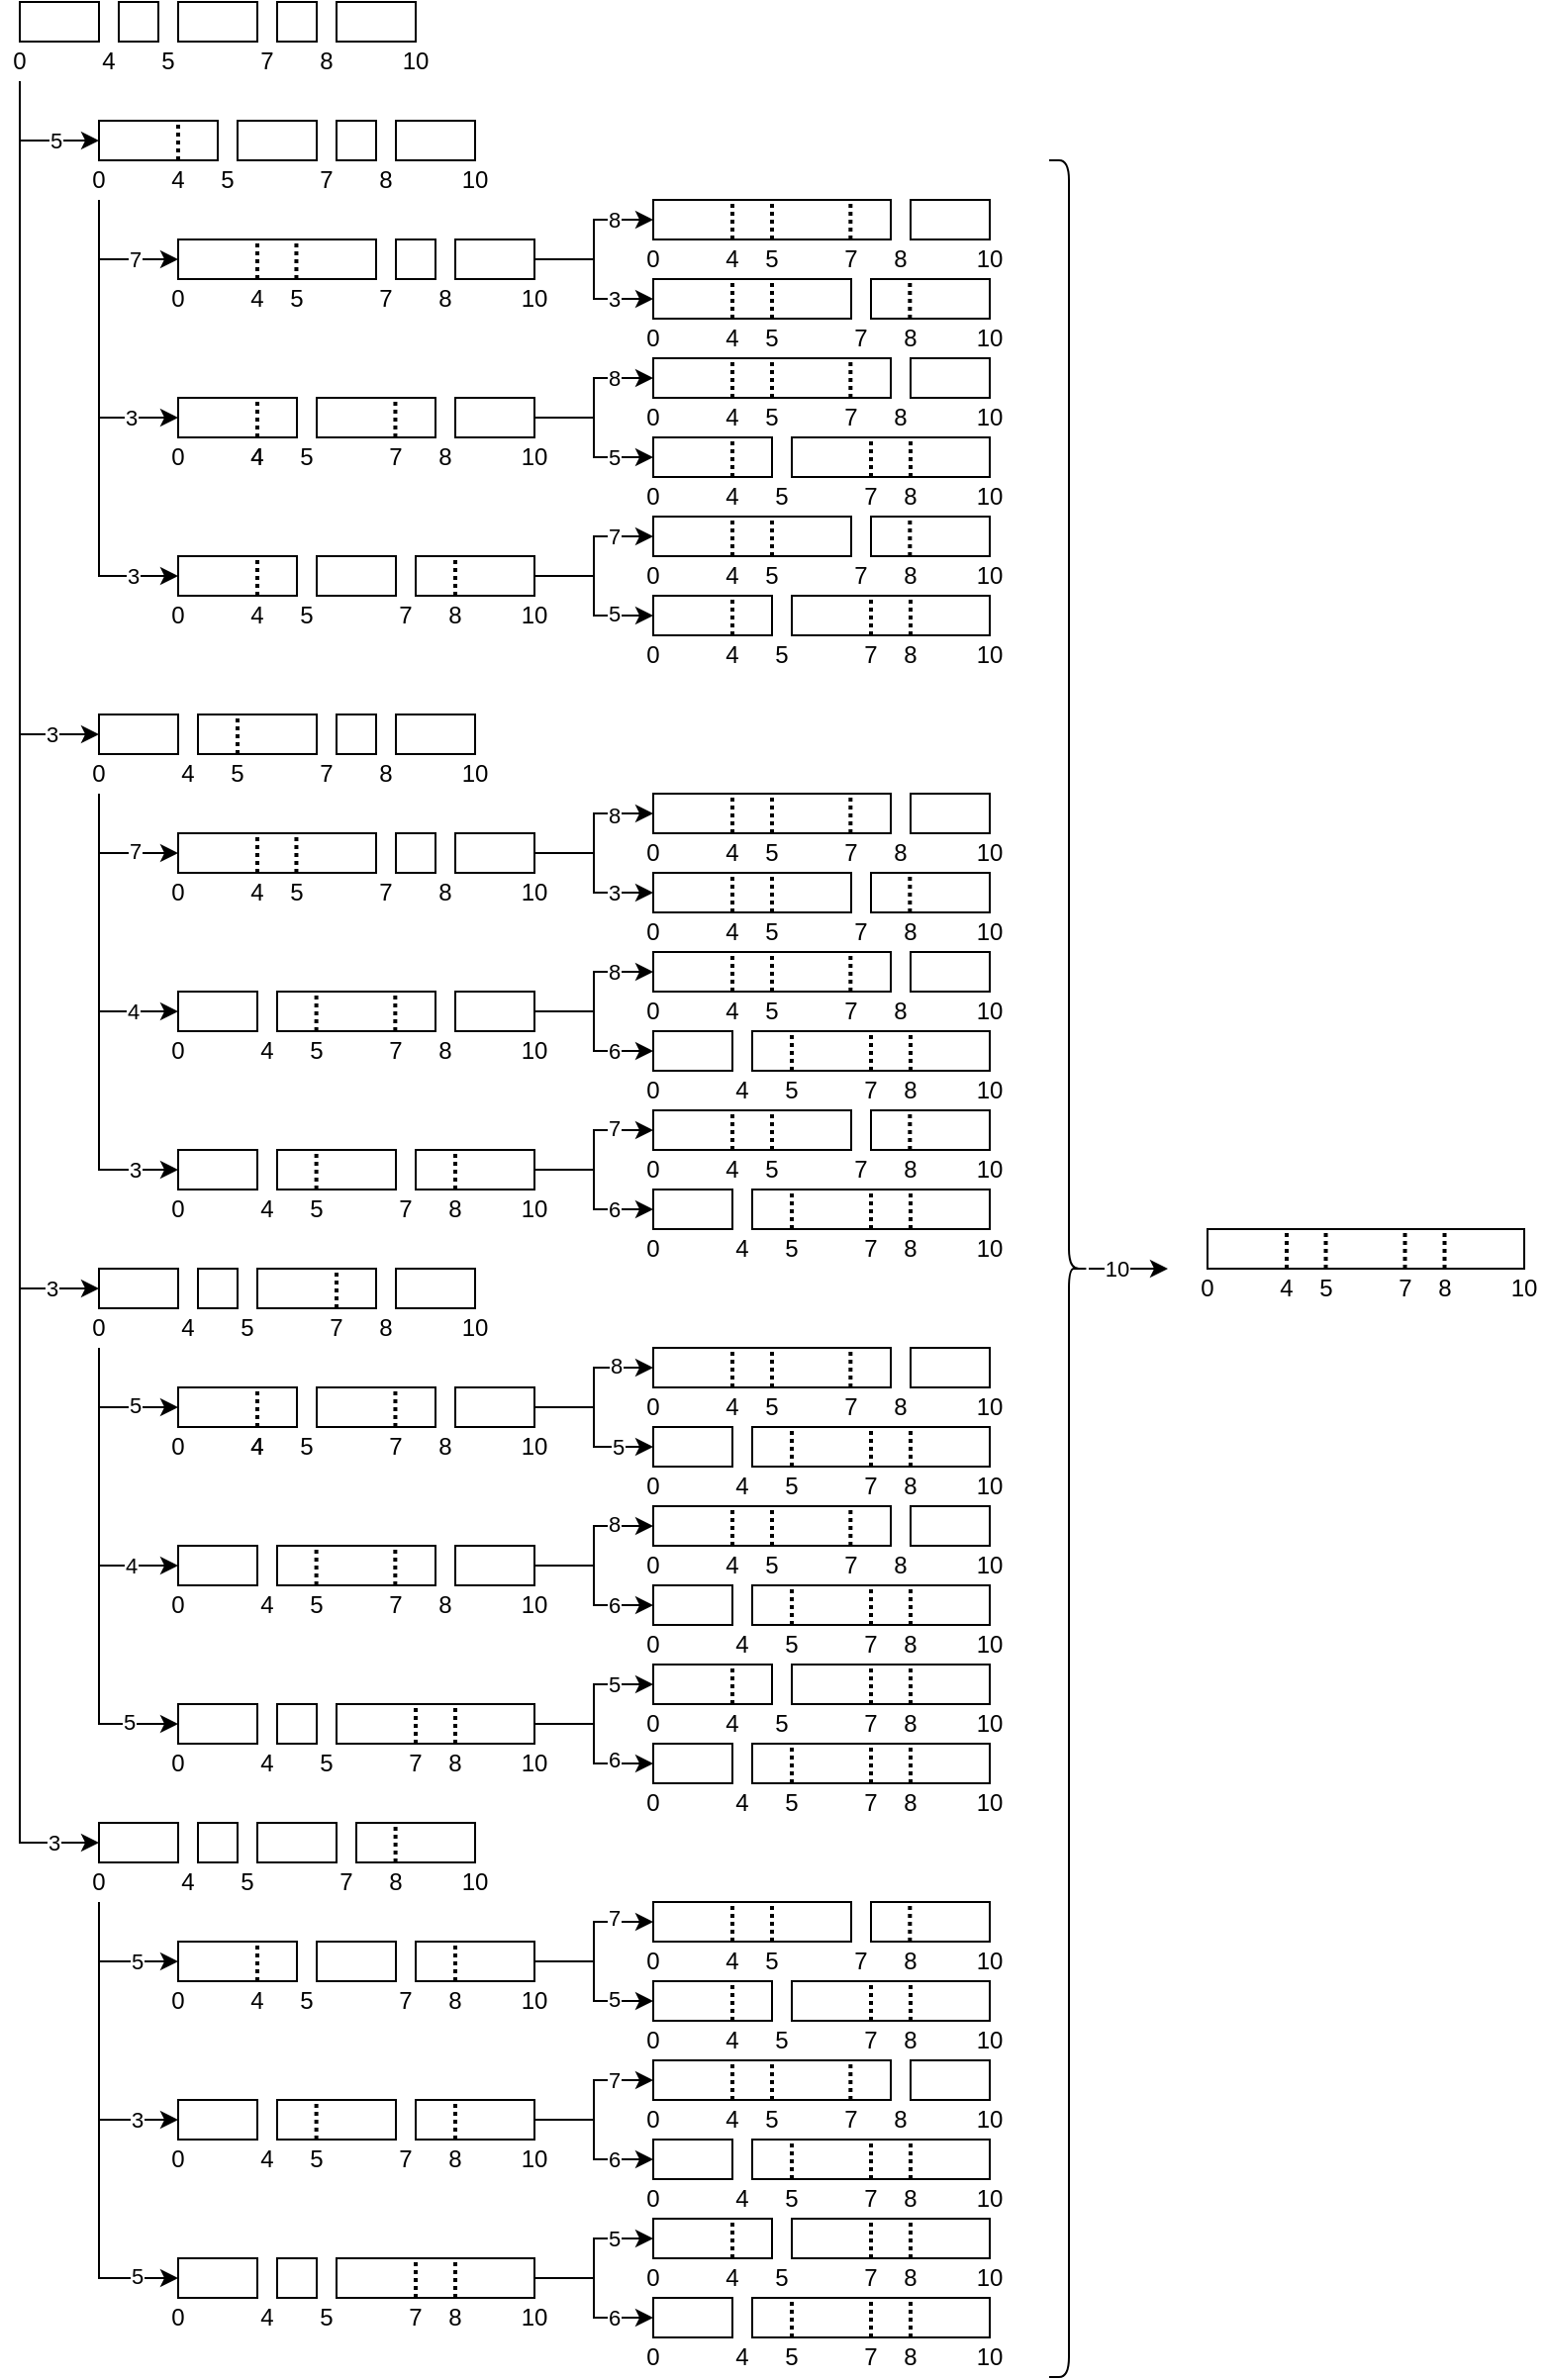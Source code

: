 <mxfile version="22.1.11" type="device">
  <diagram name="페이지-1" id="8-OUmQG4L1zFWOJBYLKE">
    <mxGraphModel dx="1091" dy="662" grid="1" gridSize="10" guides="1" tooltips="1" connect="1" arrows="1" fold="1" page="1" pageScale="1" pageWidth="827" pageHeight="1169" math="0" shadow="0">
      <root>
        <mxCell id="0" />
        <mxCell id="1" parent="0" />
        <mxCell id="BugLoS8FiQRtQ0UN0Pm9-152" value="" style="group" vertex="1" connectable="0" parent="1">
          <mxGeometry x="70" y="940" width="210" height="40" as="geometry" />
        </mxCell>
        <mxCell id="BugLoS8FiQRtQ0UN0Pm9-98" value="" style="rounded=0;whiteSpace=wrap;html=1;" vertex="1" parent="BugLoS8FiQRtQ0UN0Pm9-152">
          <mxGeometry x="10" width="40" height="20" as="geometry" />
        </mxCell>
        <mxCell id="BugLoS8FiQRtQ0UN0Pm9-99" value="" style="rounded=0;whiteSpace=wrap;html=1;" vertex="1" parent="BugLoS8FiQRtQ0UN0Pm9-152">
          <mxGeometry x="140" width="60" height="20" as="geometry" />
        </mxCell>
        <mxCell id="BugLoS8FiQRtQ0UN0Pm9-101" value="" style="endArrow=none;dashed=1;html=1;strokeWidth=2;rounded=0;exitX=0.5;exitY=0;exitDx=0;exitDy=0;entryX=0.25;entryY=0;entryDx=0;entryDy=0;dashPattern=1 1;" edge="1" parent="BugLoS8FiQRtQ0UN0Pm9-152">
          <mxGeometry width="50" height="50" relative="1" as="geometry">
            <mxPoint x="159.8" y="20" as="sourcePoint" />
            <mxPoint x="159.8" as="targetPoint" />
          </mxGeometry>
        </mxCell>
        <mxCell id="BugLoS8FiQRtQ0UN0Pm9-102" value="" style="rounded=0;whiteSpace=wrap;html=1;" vertex="1" parent="BugLoS8FiQRtQ0UN0Pm9-152">
          <mxGeometry x="60" width="20" height="20" as="geometry" />
        </mxCell>
        <mxCell id="BugLoS8FiQRtQ0UN0Pm9-103" value="4" style="text;html=1;strokeColor=none;fillColor=none;align=center;verticalAlign=middle;whiteSpace=wrap;rounded=0;" vertex="1" parent="BugLoS8FiQRtQ0UN0Pm9-152">
          <mxGeometry x="40" y="20" width="30" height="20" as="geometry" />
        </mxCell>
        <mxCell id="BugLoS8FiQRtQ0UN0Pm9-104" value="0" style="text;html=1;strokeColor=none;fillColor=none;align=center;verticalAlign=middle;whiteSpace=wrap;rounded=0;" vertex="1" parent="BugLoS8FiQRtQ0UN0Pm9-152">
          <mxGeometry y="20" width="20" height="20" as="geometry" />
        </mxCell>
        <mxCell id="BugLoS8FiQRtQ0UN0Pm9-105" value="10" style="text;html=1;strokeColor=none;fillColor=none;align=center;verticalAlign=middle;whiteSpace=wrap;rounded=0;" vertex="1" parent="BugLoS8FiQRtQ0UN0Pm9-152">
          <mxGeometry x="190" y="20" width="20" height="20" as="geometry" />
        </mxCell>
        <mxCell id="BugLoS8FiQRtQ0UN0Pm9-106" value="5" style="text;html=1;strokeColor=none;fillColor=none;align=center;verticalAlign=middle;whiteSpace=wrap;rounded=0;" vertex="1" parent="BugLoS8FiQRtQ0UN0Pm9-152">
          <mxGeometry x="70" y="20" width="30" height="20" as="geometry" />
        </mxCell>
        <mxCell id="BugLoS8FiQRtQ0UN0Pm9-107" value="7" style="text;html=1;strokeColor=none;fillColor=none;align=center;verticalAlign=middle;whiteSpace=wrap;rounded=0;" vertex="1" parent="BugLoS8FiQRtQ0UN0Pm9-152">
          <mxGeometry x="120" y="20" width="30" height="20" as="geometry" />
        </mxCell>
        <mxCell id="BugLoS8FiQRtQ0UN0Pm9-108" value="8" style="text;html=1;strokeColor=none;fillColor=none;align=center;verticalAlign=middle;whiteSpace=wrap;rounded=0;" vertex="1" parent="BugLoS8FiQRtQ0UN0Pm9-152">
          <mxGeometry x="150" y="20" width="20" height="20" as="geometry" />
        </mxCell>
        <mxCell id="BugLoS8FiQRtQ0UN0Pm9-109" value="" style="rounded=0;whiteSpace=wrap;html=1;" vertex="1" parent="BugLoS8FiQRtQ0UN0Pm9-152">
          <mxGeometry x="90" width="40" height="20" as="geometry" />
        </mxCell>
        <mxCell id="BugLoS8FiQRtQ0UN0Pm9-154" value="" style="group" vertex="1" connectable="0" parent="1">
          <mxGeometry x="70" y="660" width="210" height="40" as="geometry" />
        </mxCell>
        <mxCell id="BugLoS8FiQRtQ0UN0Pm9-110" value="" style="rounded=0;whiteSpace=wrap;html=1;" vertex="1" parent="BugLoS8FiQRtQ0UN0Pm9-154">
          <mxGeometry x="10" width="40" height="20" as="geometry" />
        </mxCell>
        <mxCell id="BugLoS8FiQRtQ0UN0Pm9-111" value="" style="rounded=0;whiteSpace=wrap;html=1;" vertex="1" parent="BugLoS8FiQRtQ0UN0Pm9-154">
          <mxGeometry x="160" width="40" height="20" as="geometry" />
        </mxCell>
        <mxCell id="BugLoS8FiQRtQ0UN0Pm9-113" value="" style="rounded=0;whiteSpace=wrap;html=1;" vertex="1" parent="BugLoS8FiQRtQ0UN0Pm9-154">
          <mxGeometry x="60" width="20" height="20" as="geometry" />
        </mxCell>
        <mxCell id="BugLoS8FiQRtQ0UN0Pm9-132" value="0" style="text;html=1;strokeColor=none;fillColor=none;align=center;verticalAlign=middle;whiteSpace=wrap;rounded=0;" vertex="1" parent="BugLoS8FiQRtQ0UN0Pm9-154">
          <mxGeometry y="20" width="20" height="20" as="geometry" />
        </mxCell>
        <mxCell id="BugLoS8FiQRtQ0UN0Pm9-135" value="10" style="text;html=1;strokeColor=none;fillColor=none;align=center;verticalAlign=middle;whiteSpace=wrap;rounded=0;" vertex="1" parent="BugLoS8FiQRtQ0UN0Pm9-154">
          <mxGeometry x="190" y="20" width="20" height="20" as="geometry" />
        </mxCell>
        <mxCell id="BugLoS8FiQRtQ0UN0Pm9-138" value="4" style="text;html=1;strokeColor=none;fillColor=none;align=center;verticalAlign=middle;whiteSpace=wrap;rounded=0;" vertex="1" parent="BugLoS8FiQRtQ0UN0Pm9-154">
          <mxGeometry x="40" y="20" width="30" height="20" as="geometry" />
        </mxCell>
        <mxCell id="BugLoS8FiQRtQ0UN0Pm9-141" value="5" style="text;html=1;strokeColor=none;fillColor=none;align=center;verticalAlign=middle;whiteSpace=wrap;rounded=0;" vertex="1" parent="BugLoS8FiQRtQ0UN0Pm9-154">
          <mxGeometry x="70" y="20" width="30" height="20" as="geometry" />
        </mxCell>
        <mxCell id="BugLoS8FiQRtQ0UN0Pm9-144" value="7" style="text;html=1;strokeColor=none;fillColor=none;align=center;verticalAlign=middle;whiteSpace=wrap;rounded=0;" vertex="1" parent="BugLoS8FiQRtQ0UN0Pm9-154">
          <mxGeometry x="120" y="20" width="20" height="20" as="geometry" />
        </mxCell>
        <mxCell id="BugLoS8FiQRtQ0UN0Pm9-147" value="8" style="text;html=1;strokeColor=none;fillColor=none;align=center;verticalAlign=middle;whiteSpace=wrap;rounded=0;" vertex="1" parent="BugLoS8FiQRtQ0UN0Pm9-154">
          <mxGeometry x="140" y="20" width="30" height="20" as="geometry" />
        </mxCell>
        <mxCell id="BugLoS8FiQRtQ0UN0Pm9-120" value="" style="rounded=0;whiteSpace=wrap;html=1;" vertex="1" parent="BugLoS8FiQRtQ0UN0Pm9-154">
          <mxGeometry x="90" width="60" height="20" as="geometry" />
        </mxCell>
        <mxCell id="BugLoS8FiQRtQ0UN0Pm9-112" value="" style="endArrow=none;dashed=1;html=1;strokeWidth=2;rounded=0;dashPattern=1 1;" edge="1" parent="BugLoS8FiQRtQ0UN0Pm9-154">
          <mxGeometry width="50" height="50" relative="1" as="geometry">
            <mxPoint x="130" y="20" as="sourcePoint" />
            <mxPoint x="130" as="targetPoint" />
          </mxGeometry>
        </mxCell>
        <mxCell id="BugLoS8FiQRtQ0UN0Pm9-155" value="" style="group" vertex="1" connectable="0" parent="1">
          <mxGeometry x="70" y="380" width="210" height="40" as="geometry" />
        </mxCell>
        <mxCell id="BugLoS8FiQRtQ0UN0Pm9-121" value="" style="rounded=0;whiteSpace=wrap;html=1;" vertex="1" parent="BugLoS8FiQRtQ0UN0Pm9-155">
          <mxGeometry x="10" width="40" height="20" as="geometry" />
        </mxCell>
        <mxCell id="BugLoS8FiQRtQ0UN0Pm9-122" value="" style="rounded=0;whiteSpace=wrap;html=1;" vertex="1" parent="BugLoS8FiQRtQ0UN0Pm9-155">
          <mxGeometry x="160" width="40" height="20" as="geometry" />
        </mxCell>
        <mxCell id="BugLoS8FiQRtQ0UN0Pm9-123" value="" style="rounded=0;whiteSpace=wrap;html=1;" vertex="1" parent="BugLoS8FiQRtQ0UN0Pm9-155">
          <mxGeometry x="60" width="60" height="20" as="geometry" />
        </mxCell>
        <mxCell id="BugLoS8FiQRtQ0UN0Pm9-124" value="" style="rounded=0;whiteSpace=wrap;html=1;" vertex="1" parent="BugLoS8FiQRtQ0UN0Pm9-155">
          <mxGeometry x="130" width="20" height="20" as="geometry" />
        </mxCell>
        <mxCell id="BugLoS8FiQRtQ0UN0Pm9-125" value="" style="endArrow=none;dashed=1;html=1;strokeWidth=2;rounded=0;exitX=0.5;exitY=0;exitDx=0;exitDy=0;entryX=0.25;entryY=0;entryDx=0;entryDy=0;dashPattern=1 1;" edge="1" parent="BugLoS8FiQRtQ0UN0Pm9-155">
          <mxGeometry width="50" height="50" relative="1" as="geometry">
            <mxPoint x="80" y="20" as="sourcePoint" />
            <mxPoint x="80" as="targetPoint" />
          </mxGeometry>
        </mxCell>
        <mxCell id="BugLoS8FiQRtQ0UN0Pm9-133" value="0" style="text;html=1;strokeColor=none;fillColor=none;align=center;verticalAlign=middle;whiteSpace=wrap;rounded=0;" vertex="1" parent="BugLoS8FiQRtQ0UN0Pm9-155">
          <mxGeometry y="20" width="20" height="20" as="geometry" />
        </mxCell>
        <mxCell id="BugLoS8FiQRtQ0UN0Pm9-136" value="10" style="text;html=1;strokeColor=none;fillColor=none;align=center;verticalAlign=middle;whiteSpace=wrap;rounded=0;" vertex="1" parent="BugLoS8FiQRtQ0UN0Pm9-155">
          <mxGeometry x="190" y="20" width="20" height="20" as="geometry" />
        </mxCell>
        <mxCell id="BugLoS8FiQRtQ0UN0Pm9-139" value="4" style="text;html=1;strokeColor=none;fillColor=none;align=center;verticalAlign=middle;whiteSpace=wrap;rounded=0;" vertex="1" parent="BugLoS8FiQRtQ0UN0Pm9-155">
          <mxGeometry x="40" y="20" width="30" height="20" as="geometry" />
        </mxCell>
        <mxCell id="BugLoS8FiQRtQ0UN0Pm9-142" value="5" style="text;html=1;strokeColor=none;fillColor=none;align=center;verticalAlign=middle;whiteSpace=wrap;rounded=0;" vertex="1" parent="BugLoS8FiQRtQ0UN0Pm9-155">
          <mxGeometry x="70" y="20" width="20" height="20" as="geometry" />
        </mxCell>
        <mxCell id="BugLoS8FiQRtQ0UN0Pm9-145" value="7" style="text;html=1;strokeColor=none;fillColor=none;align=center;verticalAlign=middle;whiteSpace=wrap;rounded=0;" vertex="1" parent="BugLoS8FiQRtQ0UN0Pm9-155">
          <mxGeometry x="110" y="20" width="30" height="20" as="geometry" />
        </mxCell>
        <mxCell id="BugLoS8FiQRtQ0UN0Pm9-148" value="8" style="text;html=1;strokeColor=none;fillColor=none;align=center;verticalAlign=middle;whiteSpace=wrap;rounded=0;" vertex="1" parent="BugLoS8FiQRtQ0UN0Pm9-155">
          <mxGeometry x="140" y="20" width="30" height="20" as="geometry" />
        </mxCell>
        <mxCell id="BugLoS8FiQRtQ0UN0Pm9-156" value="" style="group" vertex="1" connectable="0" parent="1">
          <mxGeometry x="70" y="80" width="210" height="40" as="geometry" />
        </mxCell>
        <mxCell id="BugLoS8FiQRtQ0UN0Pm9-127" value="" style="rounded=0;whiteSpace=wrap;html=1;" vertex="1" parent="BugLoS8FiQRtQ0UN0Pm9-156">
          <mxGeometry x="10" width="60" height="20" as="geometry" />
        </mxCell>
        <mxCell id="BugLoS8FiQRtQ0UN0Pm9-128" value="" style="rounded=0;whiteSpace=wrap;html=1;" vertex="1" parent="BugLoS8FiQRtQ0UN0Pm9-156">
          <mxGeometry x="160" width="40" height="20" as="geometry" />
        </mxCell>
        <mxCell id="BugLoS8FiQRtQ0UN0Pm9-129" value="" style="rounded=0;whiteSpace=wrap;html=1;" vertex="1" parent="BugLoS8FiQRtQ0UN0Pm9-156">
          <mxGeometry x="80" width="40" height="20" as="geometry" />
        </mxCell>
        <mxCell id="BugLoS8FiQRtQ0UN0Pm9-130" value="" style="rounded=0;whiteSpace=wrap;html=1;" vertex="1" parent="BugLoS8FiQRtQ0UN0Pm9-156">
          <mxGeometry x="130" width="20" height="20" as="geometry" />
        </mxCell>
        <mxCell id="BugLoS8FiQRtQ0UN0Pm9-131" value="" style="endArrow=none;dashed=1;html=1;strokeWidth=2;rounded=0;exitX=0.5;exitY=0;exitDx=0;exitDy=0;entryX=0.25;entryY=0;entryDx=0;entryDy=0;dashPattern=1 1;" edge="1" parent="BugLoS8FiQRtQ0UN0Pm9-156">
          <mxGeometry width="50" height="50" relative="1" as="geometry">
            <mxPoint x="50" y="20" as="sourcePoint" />
            <mxPoint x="50" as="targetPoint" />
          </mxGeometry>
        </mxCell>
        <mxCell id="BugLoS8FiQRtQ0UN0Pm9-134" value="0" style="text;html=1;strokeColor=none;fillColor=none;align=center;verticalAlign=middle;whiteSpace=wrap;rounded=0;" vertex="1" parent="BugLoS8FiQRtQ0UN0Pm9-156">
          <mxGeometry y="20" width="20" height="20" as="geometry" />
        </mxCell>
        <mxCell id="BugLoS8FiQRtQ0UN0Pm9-137" value="10" style="text;html=1;strokeColor=none;fillColor=none;align=center;verticalAlign=middle;whiteSpace=wrap;rounded=0;" vertex="1" parent="BugLoS8FiQRtQ0UN0Pm9-156">
          <mxGeometry x="190" y="20" width="20" height="20" as="geometry" />
        </mxCell>
        <mxCell id="BugLoS8FiQRtQ0UN0Pm9-140" value="4" style="text;html=1;strokeColor=none;fillColor=none;align=center;verticalAlign=middle;whiteSpace=wrap;rounded=0;" vertex="1" parent="BugLoS8FiQRtQ0UN0Pm9-156">
          <mxGeometry x="40" y="20" width="20" height="20" as="geometry" />
        </mxCell>
        <mxCell id="BugLoS8FiQRtQ0UN0Pm9-143" value="5" style="text;html=1;strokeColor=none;fillColor=none;align=center;verticalAlign=middle;whiteSpace=wrap;rounded=0;" vertex="1" parent="BugLoS8FiQRtQ0UN0Pm9-156">
          <mxGeometry x="60" y="20" width="30" height="20" as="geometry" />
        </mxCell>
        <mxCell id="BugLoS8FiQRtQ0UN0Pm9-146" value="7" style="text;html=1;strokeColor=none;fillColor=none;align=center;verticalAlign=middle;whiteSpace=wrap;rounded=0;" vertex="1" parent="BugLoS8FiQRtQ0UN0Pm9-156">
          <mxGeometry x="110" y="20" width="30" height="20" as="geometry" />
        </mxCell>
        <mxCell id="BugLoS8FiQRtQ0UN0Pm9-149" value="8" style="text;html=1;strokeColor=none;fillColor=none;align=center;verticalAlign=middle;whiteSpace=wrap;rounded=0;" vertex="1" parent="BugLoS8FiQRtQ0UN0Pm9-156">
          <mxGeometry x="140" y="20" width="30" height="20" as="geometry" />
        </mxCell>
        <mxCell id="BugLoS8FiQRtQ0UN0Pm9-184" value="" style="group" vertex="1" connectable="0" parent="1">
          <mxGeometry x="30" y="20" width="220" height="40" as="geometry" />
        </mxCell>
        <mxCell id="BugLoS8FiQRtQ0UN0Pm9-158" value="" style="rounded=0;whiteSpace=wrap;html=1;" vertex="1" parent="BugLoS8FiQRtQ0UN0Pm9-184">
          <mxGeometry x="10" width="40" height="20" as="geometry" />
        </mxCell>
        <mxCell id="BugLoS8FiQRtQ0UN0Pm9-159" value="" style="rounded=0;whiteSpace=wrap;html=1;" vertex="1" parent="BugLoS8FiQRtQ0UN0Pm9-184">
          <mxGeometry x="170" width="40" height="20" as="geometry" />
        </mxCell>
        <mxCell id="BugLoS8FiQRtQ0UN0Pm9-160" value="" style="rounded=0;whiteSpace=wrap;html=1;" vertex="1" parent="BugLoS8FiQRtQ0UN0Pm9-184">
          <mxGeometry x="90" width="40" height="20" as="geometry" />
        </mxCell>
        <mxCell id="BugLoS8FiQRtQ0UN0Pm9-161" value="" style="rounded=0;whiteSpace=wrap;html=1;" vertex="1" parent="BugLoS8FiQRtQ0UN0Pm9-184">
          <mxGeometry x="140" width="20" height="20" as="geometry" />
        </mxCell>
        <mxCell id="BugLoS8FiQRtQ0UN0Pm9-163" value="0" style="text;html=1;strokeColor=none;fillColor=none;align=center;verticalAlign=middle;whiteSpace=wrap;rounded=0;" vertex="1" parent="BugLoS8FiQRtQ0UN0Pm9-184">
          <mxGeometry y="20" width="20" height="20" as="geometry" />
        </mxCell>
        <mxCell id="BugLoS8FiQRtQ0UN0Pm9-164" value="10" style="text;html=1;strokeColor=none;fillColor=none;align=center;verticalAlign=middle;whiteSpace=wrap;rounded=0;" vertex="1" parent="BugLoS8FiQRtQ0UN0Pm9-184">
          <mxGeometry x="200" y="20" width="20" height="20" as="geometry" />
        </mxCell>
        <mxCell id="BugLoS8FiQRtQ0UN0Pm9-165" value="4" style="text;html=1;strokeColor=none;fillColor=none;align=center;verticalAlign=middle;whiteSpace=wrap;rounded=0;" vertex="1" parent="BugLoS8FiQRtQ0UN0Pm9-184">
          <mxGeometry x="40" y="20" width="30" height="20" as="geometry" />
        </mxCell>
        <mxCell id="BugLoS8FiQRtQ0UN0Pm9-166" value="5" style="text;html=1;strokeColor=none;fillColor=none;align=center;verticalAlign=middle;whiteSpace=wrap;rounded=0;" vertex="1" parent="BugLoS8FiQRtQ0UN0Pm9-184">
          <mxGeometry x="70" y="20" width="30" height="20" as="geometry" />
        </mxCell>
        <mxCell id="BugLoS8FiQRtQ0UN0Pm9-167" value="7" style="text;html=1;strokeColor=none;fillColor=none;align=center;verticalAlign=middle;whiteSpace=wrap;rounded=0;" vertex="1" parent="BugLoS8FiQRtQ0UN0Pm9-184">
          <mxGeometry x="120" y="20" width="30" height="20" as="geometry" />
        </mxCell>
        <mxCell id="BugLoS8FiQRtQ0UN0Pm9-168" value="8" style="text;html=1;strokeColor=none;fillColor=none;align=center;verticalAlign=middle;whiteSpace=wrap;rounded=0;" vertex="1" parent="BugLoS8FiQRtQ0UN0Pm9-184">
          <mxGeometry x="150" y="20" width="30" height="20" as="geometry" />
        </mxCell>
        <mxCell id="BugLoS8FiQRtQ0UN0Pm9-182" value="" style="rounded=0;whiteSpace=wrap;html=1;" vertex="1" parent="BugLoS8FiQRtQ0UN0Pm9-184">
          <mxGeometry x="60" width="20" height="20" as="geometry" />
        </mxCell>
        <mxCell id="BugLoS8FiQRtQ0UN0Pm9-189" value="" style="group" vertex="1" connectable="0" parent="1">
          <mxGeometry x="110" y="140" width="200" height="40" as="geometry" />
        </mxCell>
        <mxCell id="BugLoS8FiQRtQ0UN0Pm9-190" value="" style="rounded=0;whiteSpace=wrap;html=1;" vertex="1" parent="BugLoS8FiQRtQ0UN0Pm9-189">
          <mxGeometry x="10" width="100" height="20" as="geometry" />
        </mxCell>
        <mxCell id="BugLoS8FiQRtQ0UN0Pm9-762" style="edgeStyle=orthogonalEdgeStyle;rounded=0;orthogonalLoop=1;jettySize=auto;html=1;" edge="1" parent="BugLoS8FiQRtQ0UN0Pm9-189" source="BugLoS8FiQRtQ0UN0Pm9-191">
          <mxGeometry relative="1" as="geometry">
            <mxPoint x="250" y="30" as="targetPoint" />
            <Array as="points">
              <mxPoint x="220" y="10" />
              <mxPoint x="220" y="30" />
            </Array>
          </mxGeometry>
        </mxCell>
        <mxCell id="BugLoS8FiQRtQ0UN0Pm9-807" value="3" style="edgeLabel;html=1;align=center;verticalAlign=middle;resizable=0;points=[];" vertex="1" connectable="0" parent="BugLoS8FiQRtQ0UN0Pm9-762">
          <mxGeometry x="0.5" relative="1" as="geometry">
            <mxPoint as="offset" />
          </mxGeometry>
        </mxCell>
        <mxCell id="BugLoS8FiQRtQ0UN0Pm9-191" value="" style="rounded=0;whiteSpace=wrap;html=1;" vertex="1" parent="BugLoS8FiQRtQ0UN0Pm9-189">
          <mxGeometry x="150" width="40" height="20" as="geometry" />
        </mxCell>
        <mxCell id="BugLoS8FiQRtQ0UN0Pm9-192" value="" style="rounded=0;whiteSpace=wrap;html=1;" vertex="1" parent="BugLoS8FiQRtQ0UN0Pm9-189">
          <mxGeometry x="120" width="20" height="20" as="geometry" />
        </mxCell>
        <mxCell id="BugLoS8FiQRtQ0UN0Pm9-193" value="" style="endArrow=none;dashed=1;html=1;strokeWidth=2;rounded=0;exitX=0.5;exitY=1;exitDx=0;exitDy=0;entryX=0.5;entryY=0;entryDx=0;entryDy=0;dashPattern=1 1;" edge="1" parent="BugLoS8FiQRtQ0UN0Pm9-189">
          <mxGeometry width="50" height="50" relative="1" as="geometry">
            <mxPoint x="50" y="20" as="sourcePoint" />
            <mxPoint x="50" as="targetPoint" />
          </mxGeometry>
        </mxCell>
        <mxCell id="BugLoS8FiQRtQ0UN0Pm9-194" value="" style="endArrow=none;dashed=1;html=1;strokeWidth=2;rounded=0;exitX=0.5;exitY=0;exitDx=0;exitDy=0;entryX=0.25;entryY=0;entryDx=0;entryDy=0;dashPattern=1 1;" edge="1" parent="BugLoS8FiQRtQ0UN0Pm9-189">
          <mxGeometry width="50" height="50" relative="1" as="geometry">
            <mxPoint x="69.72" y="20" as="sourcePoint" />
            <mxPoint x="69.72" as="targetPoint" />
          </mxGeometry>
        </mxCell>
        <mxCell id="BugLoS8FiQRtQ0UN0Pm9-195" value="0" style="text;html=1;strokeColor=none;fillColor=none;align=center;verticalAlign=middle;whiteSpace=wrap;rounded=0;" vertex="1" parent="BugLoS8FiQRtQ0UN0Pm9-189">
          <mxGeometry y="20" width="20" height="20" as="geometry" />
        </mxCell>
        <mxCell id="BugLoS8FiQRtQ0UN0Pm9-196" value="10" style="text;html=1;strokeColor=none;fillColor=none;align=center;verticalAlign=middle;whiteSpace=wrap;rounded=0;" vertex="1" parent="BugLoS8FiQRtQ0UN0Pm9-189">
          <mxGeometry x="180" y="20" width="20" height="20" as="geometry" />
        </mxCell>
        <mxCell id="BugLoS8FiQRtQ0UN0Pm9-197" value="4" style="text;html=1;strokeColor=none;fillColor=none;align=center;verticalAlign=middle;whiteSpace=wrap;rounded=0;" vertex="1" parent="BugLoS8FiQRtQ0UN0Pm9-189">
          <mxGeometry x="40" y="20" width="20" height="20" as="geometry" />
        </mxCell>
        <mxCell id="BugLoS8FiQRtQ0UN0Pm9-198" value="5" style="text;html=1;strokeColor=none;fillColor=none;align=center;verticalAlign=middle;whiteSpace=wrap;rounded=0;" vertex="1" parent="BugLoS8FiQRtQ0UN0Pm9-189">
          <mxGeometry x="60" y="20" width="20" height="20" as="geometry" />
        </mxCell>
        <mxCell id="BugLoS8FiQRtQ0UN0Pm9-199" value="7" style="text;html=1;strokeColor=none;fillColor=none;align=center;verticalAlign=middle;whiteSpace=wrap;rounded=0;" vertex="1" parent="BugLoS8FiQRtQ0UN0Pm9-189">
          <mxGeometry x="100" y="20" width="30" height="20" as="geometry" />
        </mxCell>
        <mxCell id="BugLoS8FiQRtQ0UN0Pm9-200" value="8" style="text;html=1;strokeColor=none;fillColor=none;align=center;verticalAlign=middle;whiteSpace=wrap;rounded=0;" vertex="1" parent="BugLoS8FiQRtQ0UN0Pm9-189">
          <mxGeometry x="130" y="20" width="30" height="20" as="geometry" />
        </mxCell>
        <mxCell id="BugLoS8FiQRtQ0UN0Pm9-201" value="" style="group" vertex="1" connectable="0" parent="1">
          <mxGeometry x="110" y="220" width="200" height="40" as="geometry" />
        </mxCell>
        <mxCell id="BugLoS8FiQRtQ0UN0Pm9-202" value="" style="rounded=0;whiteSpace=wrap;html=1;" vertex="1" parent="BugLoS8FiQRtQ0UN0Pm9-201">
          <mxGeometry x="10" width="60" height="20" as="geometry" />
        </mxCell>
        <mxCell id="BugLoS8FiQRtQ0UN0Pm9-203" value="" style="rounded=0;whiteSpace=wrap;html=1;" vertex="1" parent="BugLoS8FiQRtQ0UN0Pm9-201">
          <mxGeometry x="150" width="40" height="20" as="geometry" />
        </mxCell>
        <mxCell id="BugLoS8FiQRtQ0UN0Pm9-204" value="" style="rounded=0;whiteSpace=wrap;html=1;" vertex="1" parent="BugLoS8FiQRtQ0UN0Pm9-201">
          <mxGeometry x="80" width="60" height="20" as="geometry" />
        </mxCell>
        <mxCell id="BugLoS8FiQRtQ0UN0Pm9-205" value="" style="endArrow=none;dashed=1;html=1;strokeWidth=2;rounded=0;exitX=0.5;exitY=1;exitDx=0;exitDy=0;entryX=0.5;entryY=0;entryDx=0;entryDy=0;dashPattern=1 1;" edge="1" parent="BugLoS8FiQRtQ0UN0Pm9-201">
          <mxGeometry width="50" height="50" relative="1" as="geometry">
            <mxPoint x="50" y="20" as="sourcePoint" />
            <mxPoint x="50" as="targetPoint" />
          </mxGeometry>
        </mxCell>
        <mxCell id="BugLoS8FiQRtQ0UN0Pm9-206" value="" style="endArrow=none;dashed=1;html=1;strokeWidth=2;rounded=0;exitX=0.5;exitY=0;exitDx=0;exitDy=0;entryX=0.25;entryY=0;entryDx=0;entryDy=0;dashPattern=1 1;" edge="1" parent="BugLoS8FiQRtQ0UN0Pm9-201">
          <mxGeometry width="50" height="50" relative="1" as="geometry">
            <mxPoint x="119.72" y="20" as="sourcePoint" />
            <mxPoint x="119.72" as="targetPoint" />
          </mxGeometry>
        </mxCell>
        <mxCell id="BugLoS8FiQRtQ0UN0Pm9-207" value="0" style="text;html=1;strokeColor=none;fillColor=none;align=center;verticalAlign=middle;whiteSpace=wrap;rounded=0;" vertex="1" parent="BugLoS8FiQRtQ0UN0Pm9-201">
          <mxGeometry y="20" width="20" height="20" as="geometry" />
        </mxCell>
        <mxCell id="BugLoS8FiQRtQ0UN0Pm9-208" value="10" style="text;html=1;strokeColor=none;fillColor=none;align=center;verticalAlign=middle;whiteSpace=wrap;rounded=0;" vertex="1" parent="BugLoS8FiQRtQ0UN0Pm9-201">
          <mxGeometry x="180" y="20" width="20" height="20" as="geometry" />
        </mxCell>
        <mxCell id="BugLoS8FiQRtQ0UN0Pm9-209" value="4" style="text;html=1;strokeColor=none;fillColor=none;align=center;verticalAlign=middle;whiteSpace=wrap;rounded=0;" vertex="1" parent="BugLoS8FiQRtQ0UN0Pm9-201">
          <mxGeometry x="40" y="20" width="20" height="20" as="geometry" />
        </mxCell>
        <mxCell id="BugLoS8FiQRtQ0UN0Pm9-210" value="4" style="text;html=1;strokeColor=none;fillColor=none;align=center;verticalAlign=middle;whiteSpace=wrap;rounded=0;" vertex="1" parent="BugLoS8FiQRtQ0UN0Pm9-201">
          <mxGeometry x="40" y="20" width="20" height="20" as="geometry" />
        </mxCell>
        <mxCell id="BugLoS8FiQRtQ0UN0Pm9-211" value="5" style="text;html=1;strokeColor=none;fillColor=none;align=center;verticalAlign=middle;whiteSpace=wrap;rounded=0;" vertex="1" parent="BugLoS8FiQRtQ0UN0Pm9-201">
          <mxGeometry x="60" y="20" width="30" height="20" as="geometry" />
        </mxCell>
        <mxCell id="BugLoS8FiQRtQ0UN0Pm9-212" value="7" style="text;html=1;strokeColor=none;fillColor=none;align=center;verticalAlign=middle;whiteSpace=wrap;rounded=0;" vertex="1" parent="BugLoS8FiQRtQ0UN0Pm9-201">
          <mxGeometry x="110" y="20" width="20" height="20" as="geometry" />
        </mxCell>
        <mxCell id="BugLoS8FiQRtQ0UN0Pm9-213" value="8" style="text;html=1;strokeColor=none;fillColor=none;align=center;verticalAlign=middle;whiteSpace=wrap;rounded=0;" vertex="1" parent="BugLoS8FiQRtQ0UN0Pm9-201">
          <mxGeometry x="130" y="20" width="30" height="20" as="geometry" />
        </mxCell>
        <mxCell id="BugLoS8FiQRtQ0UN0Pm9-214" value="" style="group" vertex="1" connectable="0" parent="1">
          <mxGeometry x="110" y="300" width="200" height="40" as="geometry" />
        </mxCell>
        <mxCell id="BugLoS8FiQRtQ0UN0Pm9-215" value="" style="rounded=0;whiteSpace=wrap;html=1;" vertex="1" parent="BugLoS8FiQRtQ0UN0Pm9-214">
          <mxGeometry x="10" width="60" height="20" as="geometry" />
        </mxCell>
        <mxCell id="BugLoS8FiQRtQ0UN0Pm9-216" value="" style="rounded=0;whiteSpace=wrap;html=1;" vertex="1" parent="BugLoS8FiQRtQ0UN0Pm9-214">
          <mxGeometry x="130" width="60" height="20" as="geometry" />
        </mxCell>
        <mxCell id="BugLoS8FiQRtQ0UN0Pm9-217" value="" style="endArrow=none;dashed=1;html=1;strokeWidth=2;rounded=0;exitX=0.5;exitY=0;exitDx=0;exitDy=0;entryX=0.25;entryY=0;entryDx=0;entryDy=0;dashPattern=1 1;" edge="1" parent="BugLoS8FiQRtQ0UN0Pm9-214">
          <mxGeometry width="50" height="50" relative="1" as="geometry">
            <mxPoint x="150" y="20" as="sourcePoint" />
            <mxPoint x="150" as="targetPoint" />
          </mxGeometry>
        </mxCell>
        <mxCell id="BugLoS8FiQRtQ0UN0Pm9-218" value="" style="rounded=0;whiteSpace=wrap;html=1;" vertex="1" parent="BugLoS8FiQRtQ0UN0Pm9-214">
          <mxGeometry x="80" width="40" height="20" as="geometry" />
        </mxCell>
        <mxCell id="BugLoS8FiQRtQ0UN0Pm9-219" value="" style="endArrow=none;dashed=1;html=1;strokeWidth=2;rounded=0;exitX=0.5;exitY=1;exitDx=0;exitDy=0;entryX=0.5;entryY=0;entryDx=0;entryDy=0;dashPattern=1 1;" edge="1" parent="BugLoS8FiQRtQ0UN0Pm9-214">
          <mxGeometry width="50" height="50" relative="1" as="geometry">
            <mxPoint x="50" y="20" as="sourcePoint" />
            <mxPoint x="50" as="targetPoint" />
          </mxGeometry>
        </mxCell>
        <mxCell id="BugLoS8FiQRtQ0UN0Pm9-220" value="0" style="text;html=1;strokeColor=none;fillColor=none;align=center;verticalAlign=middle;whiteSpace=wrap;rounded=0;" vertex="1" parent="BugLoS8FiQRtQ0UN0Pm9-214">
          <mxGeometry y="20" width="20" height="20" as="geometry" />
        </mxCell>
        <mxCell id="BugLoS8FiQRtQ0UN0Pm9-221" value="10" style="text;html=1;strokeColor=none;fillColor=none;align=center;verticalAlign=middle;whiteSpace=wrap;rounded=0;" vertex="1" parent="BugLoS8FiQRtQ0UN0Pm9-214">
          <mxGeometry x="180" y="20" width="20" height="20" as="geometry" />
        </mxCell>
        <mxCell id="BugLoS8FiQRtQ0UN0Pm9-222" value="4" style="text;html=1;strokeColor=none;fillColor=none;align=center;verticalAlign=middle;whiteSpace=wrap;rounded=0;" vertex="1" parent="BugLoS8FiQRtQ0UN0Pm9-214">
          <mxGeometry x="40" y="20" width="20" height="20" as="geometry" />
        </mxCell>
        <mxCell id="BugLoS8FiQRtQ0UN0Pm9-223" value="5" style="text;html=1;strokeColor=none;fillColor=none;align=center;verticalAlign=middle;whiteSpace=wrap;rounded=0;" vertex="1" parent="BugLoS8FiQRtQ0UN0Pm9-214">
          <mxGeometry x="60" y="20" width="30" height="20" as="geometry" />
        </mxCell>
        <mxCell id="BugLoS8FiQRtQ0UN0Pm9-224" value="7" style="text;html=1;strokeColor=none;fillColor=none;align=center;verticalAlign=middle;whiteSpace=wrap;rounded=0;" vertex="1" parent="BugLoS8FiQRtQ0UN0Pm9-214">
          <mxGeometry x="110" y="20" width="30" height="20" as="geometry" />
        </mxCell>
        <mxCell id="BugLoS8FiQRtQ0UN0Pm9-225" value="8" style="text;html=1;strokeColor=none;fillColor=none;align=center;verticalAlign=middle;whiteSpace=wrap;rounded=0;" vertex="1" parent="BugLoS8FiQRtQ0UN0Pm9-214">
          <mxGeometry x="140" y="20" width="20" height="20" as="geometry" />
        </mxCell>
        <mxCell id="BugLoS8FiQRtQ0UN0Pm9-226" value="" style="group" vertex="1" connectable="0" parent="1">
          <mxGeometry x="350" y="160" width="190" height="40" as="geometry" />
        </mxCell>
        <mxCell id="BugLoS8FiQRtQ0UN0Pm9-227" value="" style="rounded=0;whiteSpace=wrap;html=1;" vertex="1" parent="BugLoS8FiQRtQ0UN0Pm9-226">
          <mxGeometry x="10" width="100" height="20" as="geometry" />
        </mxCell>
        <mxCell id="BugLoS8FiQRtQ0UN0Pm9-228" value="" style="rounded=0;whiteSpace=wrap;html=1;" vertex="1" parent="BugLoS8FiQRtQ0UN0Pm9-226">
          <mxGeometry x="120" width="60" height="20" as="geometry" />
        </mxCell>
        <mxCell id="BugLoS8FiQRtQ0UN0Pm9-229" value="" style="endArrow=none;dashed=1;html=1;strokeWidth=2;rounded=0;exitX=0.5;exitY=0;exitDx=0;exitDy=0;entryX=0.25;entryY=0;entryDx=0;entryDy=0;dashPattern=1 1;" edge="1" parent="BugLoS8FiQRtQ0UN0Pm9-226">
          <mxGeometry width="50" height="50" relative="1" as="geometry">
            <mxPoint x="50" y="20" as="sourcePoint" />
            <mxPoint x="50" as="targetPoint" />
          </mxGeometry>
        </mxCell>
        <mxCell id="BugLoS8FiQRtQ0UN0Pm9-230" value="" style="endArrow=none;dashed=1;html=1;strokeWidth=2;rounded=0;exitX=0.5;exitY=0;exitDx=0;exitDy=0;entryX=0.25;entryY=0;entryDx=0;entryDy=0;dashPattern=1 1;" edge="1" parent="BugLoS8FiQRtQ0UN0Pm9-226">
          <mxGeometry width="50" height="50" relative="1" as="geometry">
            <mxPoint x="70" y="20" as="sourcePoint" />
            <mxPoint x="70" as="targetPoint" />
          </mxGeometry>
        </mxCell>
        <mxCell id="BugLoS8FiQRtQ0UN0Pm9-231" value="" style="endArrow=none;dashed=1;html=1;strokeWidth=2;rounded=0;exitX=0.5;exitY=0;exitDx=0;exitDy=0;entryX=0.25;entryY=0;entryDx=0;entryDy=0;dashPattern=1 1;" edge="1" parent="BugLoS8FiQRtQ0UN0Pm9-226">
          <mxGeometry width="50" height="50" relative="1" as="geometry">
            <mxPoint x="139.67" y="20" as="sourcePoint" />
            <mxPoint x="139.67" as="targetPoint" />
          </mxGeometry>
        </mxCell>
        <mxCell id="BugLoS8FiQRtQ0UN0Pm9-232" value="10" style="text;html=1;strokeColor=none;fillColor=none;align=center;verticalAlign=middle;whiteSpace=wrap;rounded=0;" vertex="1" parent="BugLoS8FiQRtQ0UN0Pm9-226">
          <mxGeometry x="170" y="20" width="20" height="20" as="geometry" />
        </mxCell>
        <mxCell id="BugLoS8FiQRtQ0UN0Pm9-233" value="0" style="text;html=1;strokeColor=none;fillColor=none;align=center;verticalAlign=middle;whiteSpace=wrap;rounded=0;" vertex="1" parent="BugLoS8FiQRtQ0UN0Pm9-226">
          <mxGeometry y="20" width="20" height="20" as="geometry" />
        </mxCell>
        <mxCell id="BugLoS8FiQRtQ0UN0Pm9-234" value="4" style="text;html=1;strokeColor=none;fillColor=none;align=center;verticalAlign=middle;whiteSpace=wrap;rounded=0;" vertex="1" parent="BugLoS8FiQRtQ0UN0Pm9-226">
          <mxGeometry x="40" y="20" width="20" height="20" as="geometry" />
        </mxCell>
        <mxCell id="BugLoS8FiQRtQ0UN0Pm9-235" value="5" style="text;html=1;strokeColor=none;fillColor=none;align=center;verticalAlign=middle;whiteSpace=wrap;rounded=0;" vertex="1" parent="BugLoS8FiQRtQ0UN0Pm9-226">
          <mxGeometry x="60" y="20" width="20" height="20" as="geometry" />
        </mxCell>
        <mxCell id="BugLoS8FiQRtQ0UN0Pm9-236" value="7" style="text;html=1;strokeColor=none;fillColor=none;align=center;verticalAlign=middle;whiteSpace=wrap;rounded=0;" vertex="1" parent="BugLoS8FiQRtQ0UN0Pm9-226">
          <mxGeometry x="100" y="20" width="30" height="20" as="geometry" />
        </mxCell>
        <mxCell id="BugLoS8FiQRtQ0UN0Pm9-237" value="8" style="text;html=1;strokeColor=none;fillColor=none;align=center;verticalAlign=middle;whiteSpace=wrap;rounded=0;" vertex="1" parent="BugLoS8FiQRtQ0UN0Pm9-226">
          <mxGeometry x="130" y="20" width="20" height="20" as="geometry" />
        </mxCell>
        <mxCell id="BugLoS8FiQRtQ0UN0Pm9-238" value="" style="group" vertex="1" connectable="0" parent="1">
          <mxGeometry x="350" y="120" width="190" height="40" as="geometry" />
        </mxCell>
        <mxCell id="BugLoS8FiQRtQ0UN0Pm9-239" value="" style="rounded=0;whiteSpace=wrap;html=1;" vertex="1" parent="BugLoS8FiQRtQ0UN0Pm9-238">
          <mxGeometry x="140" width="40" height="20" as="geometry" />
        </mxCell>
        <mxCell id="BugLoS8FiQRtQ0UN0Pm9-240" value="" style="rounded=0;whiteSpace=wrap;html=1;" vertex="1" parent="BugLoS8FiQRtQ0UN0Pm9-238">
          <mxGeometry x="10" width="120" height="20" as="geometry" />
        </mxCell>
        <mxCell id="BugLoS8FiQRtQ0UN0Pm9-241" value="" style="endArrow=none;dashed=1;html=1;strokeWidth=2;rounded=0;exitX=0.5;exitY=0;exitDx=0;exitDy=0;entryX=0.25;entryY=0;entryDx=0;entryDy=0;dashPattern=1 1;" edge="1" parent="BugLoS8FiQRtQ0UN0Pm9-238">
          <mxGeometry width="50" height="50" relative="1" as="geometry">
            <mxPoint x="50" y="20" as="sourcePoint" />
            <mxPoint x="50" as="targetPoint" />
          </mxGeometry>
        </mxCell>
        <mxCell id="BugLoS8FiQRtQ0UN0Pm9-242" value="" style="endArrow=none;dashed=1;html=1;strokeWidth=2;rounded=0;exitX=0.5;exitY=0;exitDx=0;exitDy=0;entryX=0.25;entryY=0;entryDx=0;entryDy=0;dashPattern=1 1;" edge="1" parent="BugLoS8FiQRtQ0UN0Pm9-238">
          <mxGeometry width="50" height="50" relative="1" as="geometry">
            <mxPoint x="70" y="20" as="sourcePoint" />
            <mxPoint x="70" as="targetPoint" />
          </mxGeometry>
        </mxCell>
        <mxCell id="BugLoS8FiQRtQ0UN0Pm9-243" value="" style="endArrow=none;dashed=1;html=1;strokeWidth=2;rounded=0;exitX=0.5;exitY=0;exitDx=0;exitDy=0;entryX=0.25;entryY=0;entryDx=0;entryDy=0;dashPattern=1 1;" edge="1" parent="BugLoS8FiQRtQ0UN0Pm9-238">
          <mxGeometry width="50" height="50" relative="1" as="geometry">
            <mxPoint x="109.67" y="20" as="sourcePoint" />
            <mxPoint x="109.67" as="targetPoint" />
          </mxGeometry>
        </mxCell>
        <mxCell id="BugLoS8FiQRtQ0UN0Pm9-244" value="10" style="text;html=1;strokeColor=none;fillColor=none;align=center;verticalAlign=middle;whiteSpace=wrap;rounded=0;" vertex="1" parent="BugLoS8FiQRtQ0UN0Pm9-238">
          <mxGeometry x="170" y="20" width="20" height="20" as="geometry" />
        </mxCell>
        <mxCell id="BugLoS8FiQRtQ0UN0Pm9-245" value="0" style="text;html=1;strokeColor=none;fillColor=none;align=center;verticalAlign=middle;whiteSpace=wrap;rounded=0;" vertex="1" parent="BugLoS8FiQRtQ0UN0Pm9-238">
          <mxGeometry y="20" width="20" height="20" as="geometry" />
        </mxCell>
        <mxCell id="BugLoS8FiQRtQ0UN0Pm9-246" value="4" style="text;html=1;strokeColor=none;fillColor=none;align=center;verticalAlign=middle;whiteSpace=wrap;rounded=0;" vertex="1" parent="BugLoS8FiQRtQ0UN0Pm9-238">
          <mxGeometry x="40" y="20" width="20" height="20" as="geometry" />
        </mxCell>
        <mxCell id="BugLoS8FiQRtQ0UN0Pm9-247" value="5" style="text;html=1;strokeColor=none;fillColor=none;align=center;verticalAlign=middle;whiteSpace=wrap;rounded=0;" vertex="1" parent="BugLoS8FiQRtQ0UN0Pm9-238">
          <mxGeometry x="60" y="20" width="20" height="20" as="geometry" />
        </mxCell>
        <mxCell id="BugLoS8FiQRtQ0UN0Pm9-248" value="7" style="text;html=1;strokeColor=none;fillColor=none;align=center;verticalAlign=middle;whiteSpace=wrap;rounded=0;" vertex="1" parent="BugLoS8FiQRtQ0UN0Pm9-238">
          <mxGeometry x="100" y="20" width="20" height="20" as="geometry" />
        </mxCell>
        <mxCell id="BugLoS8FiQRtQ0UN0Pm9-249" value="8" style="text;html=1;strokeColor=none;fillColor=none;align=center;verticalAlign=middle;whiteSpace=wrap;rounded=0;" vertex="1" parent="BugLoS8FiQRtQ0UN0Pm9-238">
          <mxGeometry x="120" y="20" width="30" height="20" as="geometry" />
        </mxCell>
        <mxCell id="BugLoS8FiQRtQ0UN0Pm9-250" value="" style="group" vertex="1" connectable="0" parent="1">
          <mxGeometry x="350" y="200" width="190" height="40" as="geometry" />
        </mxCell>
        <mxCell id="BugLoS8FiQRtQ0UN0Pm9-251" value="" style="rounded=0;whiteSpace=wrap;html=1;" vertex="1" parent="BugLoS8FiQRtQ0UN0Pm9-250">
          <mxGeometry x="140" width="40" height="20" as="geometry" />
        </mxCell>
        <mxCell id="BugLoS8FiQRtQ0UN0Pm9-252" value="" style="rounded=0;whiteSpace=wrap;html=1;" vertex="1" parent="BugLoS8FiQRtQ0UN0Pm9-250">
          <mxGeometry x="10" width="120" height="20" as="geometry" />
        </mxCell>
        <mxCell id="BugLoS8FiQRtQ0UN0Pm9-253" value="" style="endArrow=none;dashed=1;html=1;strokeWidth=2;rounded=0;exitX=0.5;exitY=0;exitDx=0;exitDy=0;entryX=0.25;entryY=0;entryDx=0;entryDy=0;dashPattern=1 1;" edge="1" parent="BugLoS8FiQRtQ0UN0Pm9-250">
          <mxGeometry width="50" height="50" relative="1" as="geometry">
            <mxPoint x="50" y="20" as="sourcePoint" />
            <mxPoint x="50" as="targetPoint" />
          </mxGeometry>
        </mxCell>
        <mxCell id="BugLoS8FiQRtQ0UN0Pm9-254" value="" style="endArrow=none;dashed=1;html=1;strokeWidth=2;rounded=0;exitX=0.5;exitY=0;exitDx=0;exitDy=0;entryX=0.25;entryY=0;entryDx=0;entryDy=0;dashPattern=1 1;" edge="1" parent="BugLoS8FiQRtQ0UN0Pm9-250">
          <mxGeometry width="50" height="50" relative="1" as="geometry">
            <mxPoint x="70" y="20" as="sourcePoint" />
            <mxPoint x="70" as="targetPoint" />
          </mxGeometry>
        </mxCell>
        <mxCell id="BugLoS8FiQRtQ0UN0Pm9-255" value="" style="endArrow=none;dashed=1;html=1;strokeWidth=2;rounded=0;exitX=0.5;exitY=0;exitDx=0;exitDy=0;entryX=0.25;entryY=0;entryDx=0;entryDy=0;dashPattern=1 1;" edge="1" parent="BugLoS8FiQRtQ0UN0Pm9-250">
          <mxGeometry width="50" height="50" relative="1" as="geometry">
            <mxPoint x="109.67" y="20" as="sourcePoint" />
            <mxPoint x="109.67" as="targetPoint" />
          </mxGeometry>
        </mxCell>
        <mxCell id="BugLoS8FiQRtQ0UN0Pm9-256" value="10" style="text;html=1;strokeColor=none;fillColor=none;align=center;verticalAlign=middle;whiteSpace=wrap;rounded=0;" vertex="1" parent="BugLoS8FiQRtQ0UN0Pm9-250">
          <mxGeometry x="170" y="20" width="20" height="20" as="geometry" />
        </mxCell>
        <mxCell id="BugLoS8FiQRtQ0UN0Pm9-257" value="0" style="text;html=1;strokeColor=none;fillColor=none;align=center;verticalAlign=middle;whiteSpace=wrap;rounded=0;" vertex="1" parent="BugLoS8FiQRtQ0UN0Pm9-250">
          <mxGeometry y="20" width="20" height="20" as="geometry" />
        </mxCell>
        <mxCell id="BugLoS8FiQRtQ0UN0Pm9-258" value="4" style="text;html=1;strokeColor=none;fillColor=none;align=center;verticalAlign=middle;whiteSpace=wrap;rounded=0;" vertex="1" parent="BugLoS8FiQRtQ0UN0Pm9-250">
          <mxGeometry x="40" y="20" width="20" height="20" as="geometry" />
        </mxCell>
        <mxCell id="BugLoS8FiQRtQ0UN0Pm9-259" value="5" style="text;html=1;strokeColor=none;fillColor=none;align=center;verticalAlign=middle;whiteSpace=wrap;rounded=0;" vertex="1" parent="BugLoS8FiQRtQ0UN0Pm9-250">
          <mxGeometry x="60" y="20" width="20" height="20" as="geometry" />
        </mxCell>
        <mxCell id="BugLoS8FiQRtQ0UN0Pm9-260" value="7" style="text;html=1;strokeColor=none;fillColor=none;align=center;verticalAlign=middle;whiteSpace=wrap;rounded=0;" vertex="1" parent="BugLoS8FiQRtQ0UN0Pm9-250">
          <mxGeometry x="100" y="20" width="20" height="20" as="geometry" />
        </mxCell>
        <mxCell id="BugLoS8FiQRtQ0UN0Pm9-261" value="8" style="text;html=1;strokeColor=none;fillColor=none;align=center;verticalAlign=middle;whiteSpace=wrap;rounded=0;" vertex="1" parent="BugLoS8FiQRtQ0UN0Pm9-250">
          <mxGeometry x="120" y="20" width="30" height="20" as="geometry" />
        </mxCell>
        <mxCell id="BugLoS8FiQRtQ0UN0Pm9-262" value="" style="group" vertex="1" connectable="0" parent="1">
          <mxGeometry x="350" y="240" width="190" height="40" as="geometry" />
        </mxCell>
        <mxCell id="BugLoS8FiQRtQ0UN0Pm9-263" value="" style="rounded=0;whiteSpace=wrap;html=1;" vertex="1" parent="BugLoS8FiQRtQ0UN0Pm9-262">
          <mxGeometry x="10" width="60" height="20" as="geometry" />
        </mxCell>
        <mxCell id="BugLoS8FiQRtQ0UN0Pm9-264" value="" style="rounded=0;whiteSpace=wrap;html=1;" vertex="1" parent="BugLoS8FiQRtQ0UN0Pm9-262">
          <mxGeometry x="80" width="100" height="20" as="geometry" />
        </mxCell>
        <mxCell id="BugLoS8FiQRtQ0UN0Pm9-265" value="" style="endArrow=none;dashed=1;html=1;strokeWidth=2;rounded=0;exitX=0.5;exitY=0;exitDx=0;exitDy=0;entryX=0.25;entryY=0;entryDx=0;entryDy=0;dashPattern=1 1;" edge="1" parent="BugLoS8FiQRtQ0UN0Pm9-262">
          <mxGeometry width="50" height="50" relative="1" as="geometry">
            <mxPoint x="50.0" y="20" as="sourcePoint" />
            <mxPoint x="50.0" as="targetPoint" />
          </mxGeometry>
        </mxCell>
        <mxCell id="BugLoS8FiQRtQ0UN0Pm9-266" value="" style="endArrow=none;dashed=1;html=1;strokeWidth=2;rounded=0;exitX=0.5;exitY=0;exitDx=0;exitDy=0;entryX=0.25;entryY=0;entryDx=0;entryDy=0;dashPattern=1 1;" edge="1" parent="BugLoS8FiQRtQ0UN0Pm9-262">
          <mxGeometry width="50" height="50" relative="1" as="geometry">
            <mxPoint x="120" y="20" as="sourcePoint" />
            <mxPoint x="120" as="targetPoint" />
          </mxGeometry>
        </mxCell>
        <mxCell id="BugLoS8FiQRtQ0UN0Pm9-267" value="" style="endArrow=none;dashed=1;html=1;strokeWidth=2;rounded=0;exitX=0.5;exitY=0;exitDx=0;exitDy=0;entryX=0.25;entryY=0;entryDx=0;entryDy=0;dashPattern=1 1;" edge="1" parent="BugLoS8FiQRtQ0UN0Pm9-262">
          <mxGeometry width="50" height="50" relative="1" as="geometry">
            <mxPoint x="140" y="20" as="sourcePoint" />
            <mxPoint x="140" as="targetPoint" />
          </mxGeometry>
        </mxCell>
        <mxCell id="BugLoS8FiQRtQ0UN0Pm9-268" value="10" style="text;html=1;strokeColor=none;fillColor=none;align=center;verticalAlign=middle;whiteSpace=wrap;rounded=0;" vertex="1" parent="BugLoS8FiQRtQ0UN0Pm9-262">
          <mxGeometry x="170" y="20" width="20" height="20" as="geometry" />
        </mxCell>
        <mxCell id="BugLoS8FiQRtQ0UN0Pm9-269" value="0" style="text;html=1;strokeColor=none;fillColor=none;align=center;verticalAlign=middle;whiteSpace=wrap;rounded=0;" vertex="1" parent="BugLoS8FiQRtQ0UN0Pm9-262">
          <mxGeometry y="20" width="20" height="20" as="geometry" />
        </mxCell>
        <mxCell id="BugLoS8FiQRtQ0UN0Pm9-270" value="4" style="text;html=1;strokeColor=none;fillColor=none;align=center;verticalAlign=middle;whiteSpace=wrap;rounded=0;" vertex="1" parent="BugLoS8FiQRtQ0UN0Pm9-262">
          <mxGeometry x="40" y="20" width="20" height="20" as="geometry" />
        </mxCell>
        <mxCell id="BugLoS8FiQRtQ0UN0Pm9-271" value="5" style="text;html=1;strokeColor=none;fillColor=none;align=center;verticalAlign=middle;whiteSpace=wrap;rounded=0;" vertex="1" parent="BugLoS8FiQRtQ0UN0Pm9-262">
          <mxGeometry x="60" y="20" width="30" height="20" as="geometry" />
        </mxCell>
        <mxCell id="BugLoS8FiQRtQ0UN0Pm9-272" value="7" style="text;html=1;strokeColor=none;fillColor=none;align=center;verticalAlign=middle;whiteSpace=wrap;rounded=0;" vertex="1" parent="BugLoS8FiQRtQ0UN0Pm9-262">
          <mxGeometry x="110" y="20" width="20" height="20" as="geometry" />
        </mxCell>
        <mxCell id="BugLoS8FiQRtQ0UN0Pm9-273" value="8" style="text;html=1;strokeColor=none;fillColor=none;align=center;verticalAlign=middle;whiteSpace=wrap;rounded=0;" vertex="1" parent="BugLoS8FiQRtQ0UN0Pm9-262">
          <mxGeometry x="130" y="20" width="20" height="20" as="geometry" />
        </mxCell>
        <mxCell id="BugLoS8FiQRtQ0UN0Pm9-274" value="" style="group" vertex="1" connectable="0" parent="1">
          <mxGeometry x="350" y="280" width="190" height="40" as="geometry" />
        </mxCell>
        <mxCell id="BugLoS8FiQRtQ0UN0Pm9-275" value="" style="rounded=0;whiteSpace=wrap;html=1;" vertex="1" parent="BugLoS8FiQRtQ0UN0Pm9-274">
          <mxGeometry x="10" width="100" height="20" as="geometry" />
        </mxCell>
        <mxCell id="BugLoS8FiQRtQ0UN0Pm9-276" value="" style="rounded=0;whiteSpace=wrap;html=1;" vertex="1" parent="BugLoS8FiQRtQ0UN0Pm9-274">
          <mxGeometry x="120" width="60" height="20" as="geometry" />
        </mxCell>
        <mxCell id="BugLoS8FiQRtQ0UN0Pm9-277" value="" style="endArrow=none;dashed=1;html=1;strokeWidth=2;rounded=0;exitX=0.5;exitY=0;exitDx=0;exitDy=0;entryX=0.25;entryY=0;entryDx=0;entryDy=0;dashPattern=1 1;" edge="1" parent="BugLoS8FiQRtQ0UN0Pm9-274">
          <mxGeometry width="50" height="50" relative="1" as="geometry">
            <mxPoint x="50" y="20" as="sourcePoint" />
            <mxPoint x="50" as="targetPoint" />
          </mxGeometry>
        </mxCell>
        <mxCell id="BugLoS8FiQRtQ0UN0Pm9-278" value="" style="endArrow=none;dashed=1;html=1;strokeWidth=2;rounded=0;exitX=0.5;exitY=0;exitDx=0;exitDy=0;entryX=0.25;entryY=0;entryDx=0;entryDy=0;dashPattern=1 1;" edge="1" parent="BugLoS8FiQRtQ0UN0Pm9-274">
          <mxGeometry width="50" height="50" relative="1" as="geometry">
            <mxPoint x="70" y="20" as="sourcePoint" />
            <mxPoint x="70" as="targetPoint" />
          </mxGeometry>
        </mxCell>
        <mxCell id="BugLoS8FiQRtQ0UN0Pm9-279" value="" style="endArrow=none;dashed=1;html=1;strokeWidth=2;rounded=0;exitX=0.5;exitY=0;exitDx=0;exitDy=0;entryX=0.25;entryY=0;entryDx=0;entryDy=0;dashPattern=1 1;" edge="1" parent="BugLoS8FiQRtQ0UN0Pm9-274">
          <mxGeometry width="50" height="50" relative="1" as="geometry">
            <mxPoint x="139.67" y="20" as="sourcePoint" />
            <mxPoint x="139.67" as="targetPoint" />
          </mxGeometry>
        </mxCell>
        <mxCell id="BugLoS8FiQRtQ0UN0Pm9-280" value="10" style="text;html=1;strokeColor=none;fillColor=none;align=center;verticalAlign=middle;whiteSpace=wrap;rounded=0;" vertex="1" parent="BugLoS8FiQRtQ0UN0Pm9-274">
          <mxGeometry x="170" y="20" width="20" height="20" as="geometry" />
        </mxCell>
        <mxCell id="BugLoS8FiQRtQ0UN0Pm9-281" value="0" style="text;html=1;strokeColor=none;fillColor=none;align=center;verticalAlign=middle;whiteSpace=wrap;rounded=0;" vertex="1" parent="BugLoS8FiQRtQ0UN0Pm9-274">
          <mxGeometry y="20" width="20" height="20" as="geometry" />
        </mxCell>
        <mxCell id="BugLoS8FiQRtQ0UN0Pm9-282" value="4" style="text;html=1;strokeColor=none;fillColor=none;align=center;verticalAlign=middle;whiteSpace=wrap;rounded=0;" vertex="1" parent="BugLoS8FiQRtQ0UN0Pm9-274">
          <mxGeometry x="40" y="20" width="20" height="20" as="geometry" />
        </mxCell>
        <mxCell id="BugLoS8FiQRtQ0UN0Pm9-283" value="5" style="text;html=1;strokeColor=none;fillColor=none;align=center;verticalAlign=middle;whiteSpace=wrap;rounded=0;" vertex="1" parent="BugLoS8FiQRtQ0UN0Pm9-274">
          <mxGeometry x="60" y="20" width="20" height="20" as="geometry" />
        </mxCell>
        <mxCell id="BugLoS8FiQRtQ0UN0Pm9-284" value="7" style="text;html=1;strokeColor=none;fillColor=none;align=center;verticalAlign=middle;whiteSpace=wrap;rounded=0;" vertex="1" parent="BugLoS8FiQRtQ0UN0Pm9-274">
          <mxGeometry x="100" y="20" width="30" height="20" as="geometry" />
        </mxCell>
        <mxCell id="BugLoS8FiQRtQ0UN0Pm9-285" value="8" style="text;html=1;strokeColor=none;fillColor=none;align=center;verticalAlign=middle;whiteSpace=wrap;rounded=0;" vertex="1" parent="BugLoS8FiQRtQ0UN0Pm9-274">
          <mxGeometry x="130" y="20" width="20" height="20" as="geometry" />
        </mxCell>
        <mxCell id="BugLoS8FiQRtQ0UN0Pm9-286" value="" style="group" vertex="1" connectable="0" parent="1">
          <mxGeometry x="350" y="320" width="190" height="40" as="geometry" />
        </mxCell>
        <mxCell id="BugLoS8FiQRtQ0UN0Pm9-287" value="" style="rounded=0;whiteSpace=wrap;html=1;" vertex="1" parent="BugLoS8FiQRtQ0UN0Pm9-286">
          <mxGeometry x="10" width="60" height="20" as="geometry" />
        </mxCell>
        <mxCell id="BugLoS8FiQRtQ0UN0Pm9-288" value="" style="rounded=0;whiteSpace=wrap;html=1;" vertex="1" parent="BugLoS8FiQRtQ0UN0Pm9-286">
          <mxGeometry x="80" width="100" height="20" as="geometry" />
        </mxCell>
        <mxCell id="BugLoS8FiQRtQ0UN0Pm9-289" value="" style="endArrow=none;dashed=1;html=1;strokeWidth=2;rounded=0;exitX=0.5;exitY=0;exitDx=0;exitDy=0;entryX=0.25;entryY=0;entryDx=0;entryDy=0;dashPattern=1 1;" edge="1" parent="BugLoS8FiQRtQ0UN0Pm9-286">
          <mxGeometry width="50" height="50" relative="1" as="geometry">
            <mxPoint x="50.0" y="20" as="sourcePoint" />
            <mxPoint x="50.0" as="targetPoint" />
          </mxGeometry>
        </mxCell>
        <mxCell id="BugLoS8FiQRtQ0UN0Pm9-290" value="" style="endArrow=none;dashed=1;html=1;strokeWidth=2;rounded=0;exitX=0.5;exitY=0;exitDx=0;exitDy=0;entryX=0.25;entryY=0;entryDx=0;entryDy=0;dashPattern=1 1;" edge="1" parent="BugLoS8FiQRtQ0UN0Pm9-286">
          <mxGeometry width="50" height="50" relative="1" as="geometry">
            <mxPoint x="120" y="20" as="sourcePoint" />
            <mxPoint x="120" as="targetPoint" />
          </mxGeometry>
        </mxCell>
        <mxCell id="BugLoS8FiQRtQ0UN0Pm9-291" value="" style="endArrow=none;dashed=1;html=1;strokeWidth=2;rounded=0;exitX=0.5;exitY=0;exitDx=0;exitDy=0;entryX=0.25;entryY=0;entryDx=0;entryDy=0;dashPattern=1 1;" edge="1" parent="BugLoS8FiQRtQ0UN0Pm9-286">
          <mxGeometry width="50" height="50" relative="1" as="geometry">
            <mxPoint x="140" y="20" as="sourcePoint" />
            <mxPoint x="140" as="targetPoint" />
          </mxGeometry>
        </mxCell>
        <mxCell id="BugLoS8FiQRtQ0UN0Pm9-292" value="10" style="text;html=1;strokeColor=none;fillColor=none;align=center;verticalAlign=middle;whiteSpace=wrap;rounded=0;" vertex="1" parent="BugLoS8FiQRtQ0UN0Pm9-286">
          <mxGeometry x="170" y="20" width="20" height="20" as="geometry" />
        </mxCell>
        <mxCell id="BugLoS8FiQRtQ0UN0Pm9-293" value="0" style="text;html=1;strokeColor=none;fillColor=none;align=center;verticalAlign=middle;whiteSpace=wrap;rounded=0;" vertex="1" parent="BugLoS8FiQRtQ0UN0Pm9-286">
          <mxGeometry y="20" width="20" height="20" as="geometry" />
        </mxCell>
        <mxCell id="BugLoS8FiQRtQ0UN0Pm9-294" value="4" style="text;html=1;strokeColor=none;fillColor=none;align=center;verticalAlign=middle;whiteSpace=wrap;rounded=0;" vertex="1" parent="BugLoS8FiQRtQ0UN0Pm9-286">
          <mxGeometry x="40" y="20" width="20" height="20" as="geometry" />
        </mxCell>
        <mxCell id="BugLoS8FiQRtQ0UN0Pm9-295" value="5" style="text;html=1;strokeColor=none;fillColor=none;align=center;verticalAlign=middle;whiteSpace=wrap;rounded=0;" vertex="1" parent="BugLoS8FiQRtQ0UN0Pm9-286">
          <mxGeometry x="60" y="20" width="30" height="20" as="geometry" />
        </mxCell>
        <mxCell id="BugLoS8FiQRtQ0UN0Pm9-296" value="7" style="text;html=1;strokeColor=none;fillColor=none;align=center;verticalAlign=middle;whiteSpace=wrap;rounded=0;" vertex="1" parent="BugLoS8FiQRtQ0UN0Pm9-286">
          <mxGeometry x="110" y="20" width="20" height="20" as="geometry" />
        </mxCell>
        <mxCell id="BugLoS8FiQRtQ0UN0Pm9-297" value="8" style="text;html=1;strokeColor=none;fillColor=none;align=center;verticalAlign=middle;whiteSpace=wrap;rounded=0;" vertex="1" parent="BugLoS8FiQRtQ0UN0Pm9-286">
          <mxGeometry x="130" y="20" width="20" height="20" as="geometry" />
        </mxCell>
        <mxCell id="BugLoS8FiQRtQ0UN0Pm9-312" value="" style="group" vertex="1" connectable="0" parent="1">
          <mxGeometry x="630" y="640" width="180" height="40" as="geometry" />
        </mxCell>
        <mxCell id="tgORUhqbO6z2Rw3vzg53-1" value="" style="rounded=0;whiteSpace=wrap;html=1;" parent="BugLoS8FiQRtQ0UN0Pm9-312" vertex="1">
          <mxGeometry x="10" width="160" height="20" as="geometry" />
        </mxCell>
        <mxCell id="tgORUhqbO6z2Rw3vzg53-4" value="4" style="text;html=1;strokeColor=none;fillColor=none;align=center;verticalAlign=middle;whiteSpace=wrap;rounded=0;" parent="BugLoS8FiQRtQ0UN0Pm9-312" vertex="1">
          <mxGeometry x="40" y="20" width="20" height="20" as="geometry" />
        </mxCell>
        <mxCell id="tgORUhqbO6z2Rw3vzg53-5" value="5" style="text;html=1;strokeColor=none;fillColor=none;align=center;verticalAlign=middle;whiteSpace=wrap;rounded=0;" parent="BugLoS8FiQRtQ0UN0Pm9-312" vertex="1">
          <mxGeometry x="60" y="20" width="20" height="20" as="geometry" />
        </mxCell>
        <mxCell id="tgORUhqbO6z2Rw3vzg53-6" value="8" style="text;html=1;strokeColor=none;fillColor=none;align=center;verticalAlign=middle;whiteSpace=wrap;rounded=0;" parent="BugLoS8FiQRtQ0UN0Pm9-312" vertex="1">
          <mxGeometry x="120" y="20" width="20" height="20" as="geometry" />
        </mxCell>
        <mxCell id="tgORUhqbO6z2Rw3vzg53-7" value="7" style="text;html=1;strokeColor=none;fillColor=none;align=center;verticalAlign=middle;whiteSpace=wrap;rounded=0;" parent="BugLoS8FiQRtQ0UN0Pm9-312" vertex="1">
          <mxGeometry x="100" y="20" width="20" height="20" as="geometry" />
        </mxCell>
        <mxCell id="tgORUhqbO6z2Rw3vzg53-8" value="10" style="text;html=1;strokeColor=none;fillColor=none;align=center;verticalAlign=middle;whiteSpace=wrap;rounded=0;" parent="BugLoS8FiQRtQ0UN0Pm9-312" vertex="1">
          <mxGeometry x="160" y="20" width="20" height="20" as="geometry" />
        </mxCell>
        <mxCell id="tgORUhqbO6z2Rw3vzg53-9" value="" style="endArrow=none;dashed=1;html=1;strokeWidth=2;rounded=0;exitX=0.5;exitY=0;exitDx=0;exitDy=0;entryX=0.25;entryY=0;entryDx=0;entryDy=0;dashPattern=1 1;" parent="BugLoS8FiQRtQ0UN0Pm9-312" source="tgORUhqbO6z2Rw3vzg53-4" target="tgORUhqbO6z2Rw3vzg53-1" edge="1">
          <mxGeometry width="50" height="50" relative="1" as="geometry">
            <mxPoint x="120" y="80" as="sourcePoint" />
            <mxPoint x="170" y="30" as="targetPoint" />
          </mxGeometry>
        </mxCell>
        <mxCell id="tgORUhqbO6z2Rw3vzg53-10" value="" style="endArrow=none;dashed=1;html=1;strokeWidth=2;rounded=0;exitX=0.5;exitY=0;exitDx=0;exitDy=0;entryX=0.25;entryY=0;entryDx=0;entryDy=0;dashPattern=1 1;" parent="BugLoS8FiQRtQ0UN0Pm9-312" edge="1">
          <mxGeometry width="50" height="50" relative="1" as="geometry">
            <mxPoint x="69.76" y="20" as="sourcePoint" />
            <mxPoint x="69.76" as="targetPoint" />
          </mxGeometry>
        </mxCell>
        <mxCell id="tgORUhqbO6z2Rw3vzg53-11" value="" style="endArrow=none;dashed=1;html=1;strokeWidth=2;rounded=0;exitX=0.5;exitY=0;exitDx=0;exitDy=0;entryX=0.25;entryY=0;entryDx=0;entryDy=0;dashPattern=1 1;" parent="BugLoS8FiQRtQ0UN0Pm9-312" edge="1">
          <mxGeometry width="50" height="50" relative="1" as="geometry">
            <mxPoint x="109.76" y="20" as="sourcePoint" />
            <mxPoint x="109.76" as="targetPoint" />
          </mxGeometry>
        </mxCell>
        <mxCell id="tgORUhqbO6z2Rw3vzg53-12" value="" style="endArrow=none;dashed=1;html=1;strokeWidth=2;rounded=0;exitX=0.5;exitY=0;exitDx=0;exitDy=0;entryX=0.25;entryY=0;entryDx=0;entryDy=0;dashPattern=1 1;" parent="BugLoS8FiQRtQ0UN0Pm9-312" edge="1">
          <mxGeometry width="50" height="50" relative="1" as="geometry">
            <mxPoint x="129.76" y="20" as="sourcePoint" />
            <mxPoint x="129.76" as="targetPoint" />
          </mxGeometry>
        </mxCell>
        <mxCell id="BugLoS8FiQRtQ0UN0Pm9-311" value="0" style="text;html=1;strokeColor=none;fillColor=none;align=center;verticalAlign=middle;whiteSpace=wrap;rounded=0;" vertex="1" parent="BugLoS8FiQRtQ0UN0Pm9-312">
          <mxGeometry y="20" width="20" height="20" as="geometry" />
        </mxCell>
        <mxCell id="BugLoS8FiQRtQ0UN0Pm9-314" value="" style="group" vertex="1" connectable="0" parent="1">
          <mxGeometry x="110" y="600" width="200" height="40" as="geometry" />
        </mxCell>
        <mxCell id="BugLoS8FiQRtQ0UN0Pm9-315" value="" style="rounded=0;whiteSpace=wrap;html=1;" vertex="1" parent="BugLoS8FiQRtQ0UN0Pm9-314">
          <mxGeometry x="10" width="40" height="20" as="geometry" />
        </mxCell>
        <mxCell id="BugLoS8FiQRtQ0UN0Pm9-316" value="" style="rounded=0;whiteSpace=wrap;html=1;" vertex="1" parent="BugLoS8FiQRtQ0UN0Pm9-314">
          <mxGeometry x="130" width="60" height="20" as="geometry" />
        </mxCell>
        <mxCell id="BugLoS8FiQRtQ0UN0Pm9-317" value="" style="endArrow=none;dashed=1;html=1;strokeWidth=2;rounded=0;exitX=0.5;exitY=0;exitDx=0;exitDy=0;entryX=0.25;entryY=0;entryDx=0;entryDy=0;dashPattern=1 1;" edge="1" parent="BugLoS8FiQRtQ0UN0Pm9-314">
          <mxGeometry width="50" height="50" relative="1" as="geometry">
            <mxPoint x="150" y="20" as="sourcePoint" />
            <mxPoint x="150" as="targetPoint" />
          </mxGeometry>
        </mxCell>
        <mxCell id="BugLoS8FiQRtQ0UN0Pm9-318" value="" style="rounded=0;whiteSpace=wrap;html=1;" vertex="1" parent="BugLoS8FiQRtQ0UN0Pm9-314">
          <mxGeometry x="60" width="60" height="20" as="geometry" />
        </mxCell>
        <mxCell id="BugLoS8FiQRtQ0UN0Pm9-319" value="" style="endArrow=none;dashed=1;html=1;strokeWidth=2;rounded=0;exitX=0.5;exitY=1;exitDx=0;exitDy=0;entryX=0.5;entryY=0;entryDx=0;entryDy=0;dashPattern=1 1;" edge="1" parent="BugLoS8FiQRtQ0UN0Pm9-314">
          <mxGeometry width="50" height="50" relative="1" as="geometry">
            <mxPoint x="79.81" y="20" as="sourcePoint" />
            <mxPoint x="79.81" as="targetPoint" />
          </mxGeometry>
        </mxCell>
        <mxCell id="BugLoS8FiQRtQ0UN0Pm9-320" value="5" style="text;html=1;strokeColor=none;fillColor=none;align=center;verticalAlign=middle;whiteSpace=wrap;rounded=0;" vertex="1" parent="BugLoS8FiQRtQ0UN0Pm9-314">
          <mxGeometry x="70" y="20" width="20" height="20" as="geometry" />
        </mxCell>
        <mxCell id="BugLoS8FiQRtQ0UN0Pm9-321" value="4" style="text;html=1;strokeColor=none;fillColor=none;align=center;verticalAlign=middle;whiteSpace=wrap;rounded=0;" vertex="1" parent="BugLoS8FiQRtQ0UN0Pm9-314">
          <mxGeometry x="40" y="20" width="30" height="20" as="geometry" />
        </mxCell>
        <mxCell id="BugLoS8FiQRtQ0UN0Pm9-322" value="0" style="text;html=1;strokeColor=none;fillColor=none;align=center;verticalAlign=middle;whiteSpace=wrap;rounded=0;" vertex="1" parent="BugLoS8FiQRtQ0UN0Pm9-314">
          <mxGeometry y="20" width="20" height="20" as="geometry" />
        </mxCell>
        <mxCell id="BugLoS8FiQRtQ0UN0Pm9-323" value="10" style="text;html=1;strokeColor=none;fillColor=none;align=center;verticalAlign=middle;whiteSpace=wrap;rounded=0;" vertex="1" parent="BugLoS8FiQRtQ0UN0Pm9-314">
          <mxGeometry x="180" y="20" width="20" height="20" as="geometry" />
        </mxCell>
        <mxCell id="BugLoS8FiQRtQ0UN0Pm9-324" value="7" style="text;html=1;strokeColor=none;fillColor=none;align=center;verticalAlign=middle;whiteSpace=wrap;rounded=0;" vertex="1" parent="BugLoS8FiQRtQ0UN0Pm9-314">
          <mxGeometry x="110" y="20" width="30" height="20" as="geometry" />
        </mxCell>
        <mxCell id="BugLoS8FiQRtQ0UN0Pm9-325" value="8" style="text;html=1;strokeColor=none;fillColor=none;align=center;verticalAlign=middle;whiteSpace=wrap;rounded=0;" vertex="1" parent="BugLoS8FiQRtQ0UN0Pm9-314">
          <mxGeometry x="140" y="20" width="20" height="20" as="geometry" />
        </mxCell>
        <mxCell id="BugLoS8FiQRtQ0UN0Pm9-326" value="" style="group" vertex="1" connectable="0" parent="1">
          <mxGeometry x="110" y="520" width="200" height="40" as="geometry" />
        </mxCell>
        <mxCell id="BugLoS8FiQRtQ0UN0Pm9-327" value="" style="rounded=0;whiteSpace=wrap;html=1;" vertex="1" parent="BugLoS8FiQRtQ0UN0Pm9-326">
          <mxGeometry x="10" width="40" height="20" as="geometry" />
        </mxCell>
        <mxCell id="BugLoS8FiQRtQ0UN0Pm9-328" value="" style="rounded=0;whiteSpace=wrap;html=1;" vertex="1" parent="BugLoS8FiQRtQ0UN0Pm9-326">
          <mxGeometry x="150" width="40" height="20" as="geometry" />
        </mxCell>
        <mxCell id="BugLoS8FiQRtQ0UN0Pm9-329" value="" style="rounded=0;whiteSpace=wrap;html=1;" vertex="1" parent="BugLoS8FiQRtQ0UN0Pm9-326">
          <mxGeometry x="60" width="80" height="20" as="geometry" />
        </mxCell>
        <mxCell id="BugLoS8FiQRtQ0UN0Pm9-330" value="" style="endArrow=none;dashed=1;html=1;strokeWidth=2;rounded=0;exitX=0.5;exitY=1;exitDx=0;exitDy=0;entryX=0.5;entryY=0;entryDx=0;entryDy=0;dashPattern=1 1;" edge="1" parent="BugLoS8FiQRtQ0UN0Pm9-326">
          <mxGeometry width="50" height="50" relative="1" as="geometry">
            <mxPoint x="79.81" y="20" as="sourcePoint" />
            <mxPoint x="79.81" as="targetPoint" />
          </mxGeometry>
        </mxCell>
        <mxCell id="BugLoS8FiQRtQ0UN0Pm9-331" value="" style="endArrow=none;dashed=1;html=1;strokeWidth=2;rounded=0;exitX=0.5;exitY=0;exitDx=0;exitDy=0;entryX=0.25;entryY=0;entryDx=0;entryDy=0;dashPattern=1 1;" edge="1" parent="BugLoS8FiQRtQ0UN0Pm9-326">
          <mxGeometry width="50" height="50" relative="1" as="geometry">
            <mxPoint x="119.67" y="20" as="sourcePoint" />
            <mxPoint x="119.67" as="targetPoint" />
          </mxGeometry>
        </mxCell>
        <mxCell id="BugLoS8FiQRtQ0UN0Pm9-332" value="0" style="text;html=1;strokeColor=none;fillColor=none;align=center;verticalAlign=middle;whiteSpace=wrap;rounded=0;" vertex="1" parent="BugLoS8FiQRtQ0UN0Pm9-326">
          <mxGeometry y="20" width="20" height="20" as="geometry" />
        </mxCell>
        <mxCell id="BugLoS8FiQRtQ0UN0Pm9-333" value="10" style="text;html=1;strokeColor=none;fillColor=none;align=center;verticalAlign=middle;whiteSpace=wrap;rounded=0;" vertex="1" parent="BugLoS8FiQRtQ0UN0Pm9-326">
          <mxGeometry x="180" y="20" width="20" height="20" as="geometry" />
        </mxCell>
        <mxCell id="BugLoS8FiQRtQ0UN0Pm9-334" value="4" style="text;html=1;strokeColor=none;fillColor=none;align=center;verticalAlign=middle;whiteSpace=wrap;rounded=0;" vertex="1" parent="BugLoS8FiQRtQ0UN0Pm9-326">
          <mxGeometry x="40" y="20" width="30" height="20" as="geometry" />
        </mxCell>
        <mxCell id="BugLoS8FiQRtQ0UN0Pm9-335" value="5" style="text;html=1;strokeColor=none;fillColor=none;align=center;verticalAlign=middle;whiteSpace=wrap;rounded=0;" vertex="1" parent="BugLoS8FiQRtQ0UN0Pm9-326">
          <mxGeometry x="70" y="20" width="20" height="20" as="geometry" />
        </mxCell>
        <mxCell id="BugLoS8FiQRtQ0UN0Pm9-336" value="8" style="text;html=1;strokeColor=none;fillColor=none;align=center;verticalAlign=middle;whiteSpace=wrap;rounded=0;" vertex="1" parent="BugLoS8FiQRtQ0UN0Pm9-326">
          <mxGeometry x="130" y="20" width="30" height="20" as="geometry" />
        </mxCell>
        <mxCell id="BugLoS8FiQRtQ0UN0Pm9-337" value="7" style="text;html=1;strokeColor=none;fillColor=none;align=center;verticalAlign=middle;whiteSpace=wrap;rounded=0;" vertex="1" parent="BugLoS8FiQRtQ0UN0Pm9-326">
          <mxGeometry x="110" y="20" width="20" height="20" as="geometry" />
        </mxCell>
        <mxCell id="BugLoS8FiQRtQ0UN0Pm9-338" value="" style="group" vertex="1" connectable="0" parent="1">
          <mxGeometry x="110" y="440" width="200" height="40" as="geometry" />
        </mxCell>
        <mxCell id="BugLoS8FiQRtQ0UN0Pm9-339" value="" style="rounded=0;whiteSpace=wrap;html=1;" vertex="1" parent="BugLoS8FiQRtQ0UN0Pm9-338">
          <mxGeometry x="10" width="100" height="20" as="geometry" />
        </mxCell>
        <mxCell id="BugLoS8FiQRtQ0UN0Pm9-340" value="" style="rounded=0;whiteSpace=wrap;html=1;" vertex="1" parent="BugLoS8FiQRtQ0UN0Pm9-338">
          <mxGeometry x="150" width="40" height="20" as="geometry" />
        </mxCell>
        <mxCell id="BugLoS8FiQRtQ0UN0Pm9-341" value="" style="rounded=0;whiteSpace=wrap;html=1;" vertex="1" parent="BugLoS8FiQRtQ0UN0Pm9-338">
          <mxGeometry x="120" width="20" height="20" as="geometry" />
        </mxCell>
        <mxCell id="BugLoS8FiQRtQ0UN0Pm9-342" value="" style="endArrow=none;dashed=1;html=1;strokeWidth=2;rounded=0;exitX=0.5;exitY=1;exitDx=0;exitDy=0;entryX=0.5;entryY=0;entryDx=0;entryDy=0;dashPattern=1 1;" edge="1" parent="BugLoS8FiQRtQ0UN0Pm9-338">
          <mxGeometry width="50" height="50" relative="1" as="geometry">
            <mxPoint x="50" y="20" as="sourcePoint" />
            <mxPoint x="50" as="targetPoint" />
          </mxGeometry>
        </mxCell>
        <mxCell id="BugLoS8FiQRtQ0UN0Pm9-343" value="" style="endArrow=none;dashed=1;html=1;strokeWidth=2;rounded=0;exitX=0.5;exitY=0;exitDx=0;exitDy=0;entryX=0.25;entryY=0;entryDx=0;entryDy=0;dashPattern=1 1;" edge="1" parent="BugLoS8FiQRtQ0UN0Pm9-338">
          <mxGeometry width="50" height="50" relative="1" as="geometry">
            <mxPoint x="69.72" y="20" as="sourcePoint" />
            <mxPoint x="69.72" as="targetPoint" />
          </mxGeometry>
        </mxCell>
        <mxCell id="BugLoS8FiQRtQ0UN0Pm9-344" value="0" style="text;html=1;strokeColor=none;fillColor=none;align=center;verticalAlign=middle;whiteSpace=wrap;rounded=0;" vertex="1" parent="BugLoS8FiQRtQ0UN0Pm9-338">
          <mxGeometry y="20" width="20" height="20" as="geometry" />
        </mxCell>
        <mxCell id="BugLoS8FiQRtQ0UN0Pm9-345" value="10" style="text;html=1;strokeColor=none;fillColor=none;align=center;verticalAlign=middle;whiteSpace=wrap;rounded=0;" vertex="1" parent="BugLoS8FiQRtQ0UN0Pm9-338">
          <mxGeometry x="180" y="20" width="20" height="20" as="geometry" />
        </mxCell>
        <mxCell id="BugLoS8FiQRtQ0UN0Pm9-346" value="4" style="text;html=1;strokeColor=none;fillColor=none;align=center;verticalAlign=middle;whiteSpace=wrap;rounded=0;" vertex="1" parent="BugLoS8FiQRtQ0UN0Pm9-338">
          <mxGeometry x="40" y="20" width="20" height="20" as="geometry" />
        </mxCell>
        <mxCell id="BugLoS8FiQRtQ0UN0Pm9-347" value="5" style="text;html=1;strokeColor=none;fillColor=none;align=center;verticalAlign=middle;whiteSpace=wrap;rounded=0;" vertex="1" parent="BugLoS8FiQRtQ0UN0Pm9-338">
          <mxGeometry x="60" y="20" width="20" height="20" as="geometry" />
        </mxCell>
        <mxCell id="BugLoS8FiQRtQ0UN0Pm9-348" value="7" style="text;html=1;strokeColor=none;fillColor=none;align=center;verticalAlign=middle;whiteSpace=wrap;rounded=0;" vertex="1" parent="BugLoS8FiQRtQ0UN0Pm9-338">
          <mxGeometry x="100" y="20" width="30" height="20" as="geometry" />
        </mxCell>
        <mxCell id="BugLoS8FiQRtQ0UN0Pm9-349" value="8" style="text;html=1;strokeColor=none;fillColor=none;align=center;verticalAlign=middle;whiteSpace=wrap;rounded=0;" vertex="1" parent="BugLoS8FiQRtQ0UN0Pm9-338">
          <mxGeometry x="130" y="20" width="30" height="20" as="geometry" />
        </mxCell>
        <mxCell id="BugLoS8FiQRtQ0UN0Pm9-350" value="" style="group" vertex="1" connectable="0" parent="1">
          <mxGeometry x="350" y="420" width="190" height="40" as="geometry" />
        </mxCell>
        <mxCell id="BugLoS8FiQRtQ0UN0Pm9-351" value="" style="rounded=0;whiteSpace=wrap;html=1;" vertex="1" parent="BugLoS8FiQRtQ0UN0Pm9-350">
          <mxGeometry x="140" width="40" height="20" as="geometry" />
        </mxCell>
        <mxCell id="BugLoS8FiQRtQ0UN0Pm9-352" value="" style="rounded=0;whiteSpace=wrap;html=1;" vertex="1" parent="BugLoS8FiQRtQ0UN0Pm9-350">
          <mxGeometry x="10" width="120" height="20" as="geometry" />
        </mxCell>
        <mxCell id="BugLoS8FiQRtQ0UN0Pm9-353" value="" style="endArrow=none;dashed=1;html=1;strokeWidth=2;rounded=0;exitX=0.5;exitY=0;exitDx=0;exitDy=0;entryX=0.25;entryY=0;entryDx=0;entryDy=0;dashPattern=1 1;" edge="1" parent="BugLoS8FiQRtQ0UN0Pm9-350">
          <mxGeometry width="50" height="50" relative="1" as="geometry">
            <mxPoint x="50" y="20" as="sourcePoint" />
            <mxPoint x="50" as="targetPoint" />
          </mxGeometry>
        </mxCell>
        <mxCell id="BugLoS8FiQRtQ0UN0Pm9-354" value="" style="endArrow=none;dashed=1;html=1;strokeWidth=2;rounded=0;exitX=0.5;exitY=0;exitDx=0;exitDy=0;entryX=0.25;entryY=0;entryDx=0;entryDy=0;dashPattern=1 1;" edge="1" parent="BugLoS8FiQRtQ0UN0Pm9-350">
          <mxGeometry width="50" height="50" relative="1" as="geometry">
            <mxPoint x="70" y="20" as="sourcePoint" />
            <mxPoint x="70" as="targetPoint" />
          </mxGeometry>
        </mxCell>
        <mxCell id="BugLoS8FiQRtQ0UN0Pm9-355" value="" style="endArrow=none;dashed=1;html=1;strokeWidth=2;rounded=0;exitX=0.5;exitY=0;exitDx=0;exitDy=0;entryX=0.25;entryY=0;entryDx=0;entryDy=0;dashPattern=1 1;" edge="1" parent="BugLoS8FiQRtQ0UN0Pm9-350">
          <mxGeometry width="50" height="50" relative="1" as="geometry">
            <mxPoint x="109.67" y="20" as="sourcePoint" />
            <mxPoint x="109.67" as="targetPoint" />
          </mxGeometry>
        </mxCell>
        <mxCell id="BugLoS8FiQRtQ0UN0Pm9-356" value="10" style="text;html=1;strokeColor=none;fillColor=none;align=center;verticalAlign=middle;whiteSpace=wrap;rounded=0;" vertex="1" parent="BugLoS8FiQRtQ0UN0Pm9-350">
          <mxGeometry x="170" y="20" width="20" height="20" as="geometry" />
        </mxCell>
        <mxCell id="BugLoS8FiQRtQ0UN0Pm9-357" value="0" style="text;html=1;strokeColor=none;fillColor=none;align=center;verticalAlign=middle;whiteSpace=wrap;rounded=0;" vertex="1" parent="BugLoS8FiQRtQ0UN0Pm9-350">
          <mxGeometry y="20" width="20" height="20" as="geometry" />
        </mxCell>
        <mxCell id="BugLoS8FiQRtQ0UN0Pm9-358" value="4" style="text;html=1;strokeColor=none;fillColor=none;align=center;verticalAlign=middle;whiteSpace=wrap;rounded=0;" vertex="1" parent="BugLoS8FiQRtQ0UN0Pm9-350">
          <mxGeometry x="40" y="20" width="20" height="20" as="geometry" />
        </mxCell>
        <mxCell id="BugLoS8FiQRtQ0UN0Pm9-359" value="5" style="text;html=1;strokeColor=none;fillColor=none;align=center;verticalAlign=middle;whiteSpace=wrap;rounded=0;" vertex="1" parent="BugLoS8FiQRtQ0UN0Pm9-350">
          <mxGeometry x="60" y="20" width="20" height="20" as="geometry" />
        </mxCell>
        <mxCell id="BugLoS8FiQRtQ0UN0Pm9-360" value="7" style="text;html=1;strokeColor=none;fillColor=none;align=center;verticalAlign=middle;whiteSpace=wrap;rounded=0;" vertex="1" parent="BugLoS8FiQRtQ0UN0Pm9-350">
          <mxGeometry x="100" y="20" width="20" height="20" as="geometry" />
        </mxCell>
        <mxCell id="BugLoS8FiQRtQ0UN0Pm9-361" value="8" style="text;html=1;strokeColor=none;fillColor=none;align=center;verticalAlign=middle;whiteSpace=wrap;rounded=0;" vertex="1" parent="BugLoS8FiQRtQ0UN0Pm9-350">
          <mxGeometry x="120" y="20" width="30" height="20" as="geometry" />
        </mxCell>
        <mxCell id="BugLoS8FiQRtQ0UN0Pm9-362" value="" style="group" vertex="1" connectable="0" parent="1">
          <mxGeometry x="350" y="460" width="190" height="40" as="geometry" />
        </mxCell>
        <mxCell id="BugLoS8FiQRtQ0UN0Pm9-363" value="" style="rounded=0;whiteSpace=wrap;html=1;" vertex="1" parent="BugLoS8FiQRtQ0UN0Pm9-362">
          <mxGeometry x="10" width="100" height="20" as="geometry" />
        </mxCell>
        <mxCell id="BugLoS8FiQRtQ0UN0Pm9-364" value="" style="rounded=0;whiteSpace=wrap;html=1;" vertex="1" parent="BugLoS8FiQRtQ0UN0Pm9-362">
          <mxGeometry x="120" width="60" height="20" as="geometry" />
        </mxCell>
        <mxCell id="BugLoS8FiQRtQ0UN0Pm9-365" value="" style="endArrow=none;dashed=1;html=1;strokeWidth=2;rounded=0;exitX=0.5;exitY=0;exitDx=0;exitDy=0;entryX=0.25;entryY=0;entryDx=0;entryDy=0;dashPattern=1 1;" edge="1" parent="BugLoS8FiQRtQ0UN0Pm9-362">
          <mxGeometry width="50" height="50" relative="1" as="geometry">
            <mxPoint x="50" y="20" as="sourcePoint" />
            <mxPoint x="50" as="targetPoint" />
          </mxGeometry>
        </mxCell>
        <mxCell id="BugLoS8FiQRtQ0UN0Pm9-366" value="" style="endArrow=none;dashed=1;html=1;strokeWidth=2;rounded=0;exitX=0.5;exitY=0;exitDx=0;exitDy=0;entryX=0.25;entryY=0;entryDx=0;entryDy=0;dashPattern=1 1;" edge="1" parent="BugLoS8FiQRtQ0UN0Pm9-362">
          <mxGeometry width="50" height="50" relative="1" as="geometry">
            <mxPoint x="70" y="20" as="sourcePoint" />
            <mxPoint x="70" as="targetPoint" />
          </mxGeometry>
        </mxCell>
        <mxCell id="BugLoS8FiQRtQ0UN0Pm9-367" value="" style="endArrow=none;dashed=1;html=1;strokeWidth=2;rounded=0;exitX=0.5;exitY=0;exitDx=0;exitDy=0;entryX=0.25;entryY=0;entryDx=0;entryDy=0;dashPattern=1 1;" edge="1" parent="BugLoS8FiQRtQ0UN0Pm9-362">
          <mxGeometry width="50" height="50" relative="1" as="geometry">
            <mxPoint x="139.67" y="20" as="sourcePoint" />
            <mxPoint x="139.67" as="targetPoint" />
          </mxGeometry>
        </mxCell>
        <mxCell id="BugLoS8FiQRtQ0UN0Pm9-368" value="10" style="text;html=1;strokeColor=none;fillColor=none;align=center;verticalAlign=middle;whiteSpace=wrap;rounded=0;" vertex="1" parent="BugLoS8FiQRtQ0UN0Pm9-362">
          <mxGeometry x="170" y="20" width="20" height="20" as="geometry" />
        </mxCell>
        <mxCell id="BugLoS8FiQRtQ0UN0Pm9-369" value="0" style="text;html=1;strokeColor=none;fillColor=none;align=center;verticalAlign=middle;whiteSpace=wrap;rounded=0;" vertex="1" parent="BugLoS8FiQRtQ0UN0Pm9-362">
          <mxGeometry y="20" width="20" height="20" as="geometry" />
        </mxCell>
        <mxCell id="BugLoS8FiQRtQ0UN0Pm9-370" value="4" style="text;html=1;strokeColor=none;fillColor=none;align=center;verticalAlign=middle;whiteSpace=wrap;rounded=0;" vertex="1" parent="BugLoS8FiQRtQ0UN0Pm9-362">
          <mxGeometry x="40" y="20" width="20" height="20" as="geometry" />
        </mxCell>
        <mxCell id="BugLoS8FiQRtQ0UN0Pm9-371" value="5" style="text;html=1;strokeColor=none;fillColor=none;align=center;verticalAlign=middle;whiteSpace=wrap;rounded=0;" vertex="1" parent="BugLoS8FiQRtQ0UN0Pm9-362">
          <mxGeometry x="60" y="20" width="20" height="20" as="geometry" />
        </mxCell>
        <mxCell id="BugLoS8FiQRtQ0UN0Pm9-372" value="7" style="text;html=1;strokeColor=none;fillColor=none;align=center;verticalAlign=middle;whiteSpace=wrap;rounded=0;" vertex="1" parent="BugLoS8FiQRtQ0UN0Pm9-362">
          <mxGeometry x="100" y="20" width="30" height="20" as="geometry" />
        </mxCell>
        <mxCell id="BugLoS8FiQRtQ0UN0Pm9-373" value="8" style="text;html=1;strokeColor=none;fillColor=none;align=center;verticalAlign=middle;whiteSpace=wrap;rounded=0;" vertex="1" parent="BugLoS8FiQRtQ0UN0Pm9-362">
          <mxGeometry x="130" y="20" width="20" height="20" as="geometry" />
        </mxCell>
        <mxCell id="BugLoS8FiQRtQ0UN0Pm9-374" value="" style="group" vertex="1" connectable="0" parent="1">
          <mxGeometry x="350" y="500" width="190" height="40" as="geometry" />
        </mxCell>
        <mxCell id="BugLoS8FiQRtQ0UN0Pm9-375" value="" style="rounded=0;whiteSpace=wrap;html=1;" vertex="1" parent="BugLoS8FiQRtQ0UN0Pm9-374">
          <mxGeometry x="140" width="40" height="20" as="geometry" />
        </mxCell>
        <mxCell id="BugLoS8FiQRtQ0UN0Pm9-376" value="" style="rounded=0;whiteSpace=wrap;html=1;" vertex="1" parent="BugLoS8FiQRtQ0UN0Pm9-374">
          <mxGeometry x="10" width="120" height="20" as="geometry" />
        </mxCell>
        <mxCell id="BugLoS8FiQRtQ0UN0Pm9-377" value="" style="endArrow=none;dashed=1;html=1;strokeWidth=2;rounded=0;exitX=0.5;exitY=0;exitDx=0;exitDy=0;entryX=0.25;entryY=0;entryDx=0;entryDy=0;dashPattern=1 1;" edge="1" parent="BugLoS8FiQRtQ0UN0Pm9-374">
          <mxGeometry width="50" height="50" relative="1" as="geometry">
            <mxPoint x="50" y="20" as="sourcePoint" />
            <mxPoint x="50" as="targetPoint" />
          </mxGeometry>
        </mxCell>
        <mxCell id="BugLoS8FiQRtQ0UN0Pm9-378" value="" style="endArrow=none;dashed=1;html=1;strokeWidth=2;rounded=0;exitX=0.5;exitY=0;exitDx=0;exitDy=0;entryX=0.25;entryY=0;entryDx=0;entryDy=0;dashPattern=1 1;" edge="1" parent="BugLoS8FiQRtQ0UN0Pm9-374">
          <mxGeometry width="50" height="50" relative="1" as="geometry">
            <mxPoint x="70" y="20" as="sourcePoint" />
            <mxPoint x="70" as="targetPoint" />
          </mxGeometry>
        </mxCell>
        <mxCell id="BugLoS8FiQRtQ0UN0Pm9-379" value="" style="endArrow=none;dashed=1;html=1;strokeWidth=2;rounded=0;exitX=0.5;exitY=0;exitDx=0;exitDy=0;entryX=0.25;entryY=0;entryDx=0;entryDy=0;dashPattern=1 1;" edge="1" parent="BugLoS8FiQRtQ0UN0Pm9-374">
          <mxGeometry width="50" height="50" relative="1" as="geometry">
            <mxPoint x="109.67" y="20" as="sourcePoint" />
            <mxPoint x="109.67" as="targetPoint" />
          </mxGeometry>
        </mxCell>
        <mxCell id="BugLoS8FiQRtQ0UN0Pm9-380" value="10" style="text;html=1;strokeColor=none;fillColor=none;align=center;verticalAlign=middle;whiteSpace=wrap;rounded=0;" vertex="1" parent="BugLoS8FiQRtQ0UN0Pm9-374">
          <mxGeometry x="170" y="20" width="20" height="20" as="geometry" />
        </mxCell>
        <mxCell id="BugLoS8FiQRtQ0UN0Pm9-381" value="0" style="text;html=1;strokeColor=none;fillColor=none;align=center;verticalAlign=middle;whiteSpace=wrap;rounded=0;" vertex="1" parent="BugLoS8FiQRtQ0UN0Pm9-374">
          <mxGeometry y="20" width="20" height="20" as="geometry" />
        </mxCell>
        <mxCell id="BugLoS8FiQRtQ0UN0Pm9-382" value="4" style="text;html=1;strokeColor=none;fillColor=none;align=center;verticalAlign=middle;whiteSpace=wrap;rounded=0;" vertex="1" parent="BugLoS8FiQRtQ0UN0Pm9-374">
          <mxGeometry x="40" y="20" width="20" height="20" as="geometry" />
        </mxCell>
        <mxCell id="BugLoS8FiQRtQ0UN0Pm9-383" value="5" style="text;html=1;strokeColor=none;fillColor=none;align=center;verticalAlign=middle;whiteSpace=wrap;rounded=0;" vertex="1" parent="BugLoS8FiQRtQ0UN0Pm9-374">
          <mxGeometry x="60" y="20" width="20" height="20" as="geometry" />
        </mxCell>
        <mxCell id="BugLoS8FiQRtQ0UN0Pm9-384" value="7" style="text;html=1;strokeColor=none;fillColor=none;align=center;verticalAlign=middle;whiteSpace=wrap;rounded=0;" vertex="1" parent="BugLoS8FiQRtQ0UN0Pm9-374">
          <mxGeometry x="100" y="20" width="20" height="20" as="geometry" />
        </mxCell>
        <mxCell id="BugLoS8FiQRtQ0UN0Pm9-385" value="8" style="text;html=1;strokeColor=none;fillColor=none;align=center;verticalAlign=middle;whiteSpace=wrap;rounded=0;" vertex="1" parent="BugLoS8FiQRtQ0UN0Pm9-374">
          <mxGeometry x="120" y="20" width="30" height="20" as="geometry" />
        </mxCell>
        <mxCell id="BugLoS8FiQRtQ0UN0Pm9-386" value="" style="group" vertex="1" connectable="0" parent="1">
          <mxGeometry x="350" y="540" width="190" height="40" as="geometry" />
        </mxCell>
        <mxCell id="BugLoS8FiQRtQ0UN0Pm9-387" value="0" style="text;html=1;strokeColor=none;fillColor=none;align=center;verticalAlign=middle;whiteSpace=wrap;rounded=0;" vertex="1" parent="BugLoS8FiQRtQ0UN0Pm9-386">
          <mxGeometry y="20" width="20" height="20" as="geometry" />
        </mxCell>
        <mxCell id="BugLoS8FiQRtQ0UN0Pm9-388" value="" style="rounded=0;whiteSpace=wrap;html=1;" vertex="1" parent="BugLoS8FiQRtQ0UN0Pm9-386">
          <mxGeometry x="10" width="40" height="20" as="geometry" />
        </mxCell>
        <mxCell id="BugLoS8FiQRtQ0UN0Pm9-389" value="" style="rounded=0;whiteSpace=wrap;html=1;" vertex="1" parent="BugLoS8FiQRtQ0UN0Pm9-386">
          <mxGeometry x="60" width="120" height="20" as="geometry" />
        </mxCell>
        <mxCell id="BugLoS8FiQRtQ0UN0Pm9-390" value="" style="endArrow=none;dashed=1;html=1;strokeWidth=2;rounded=0;exitX=0.5;exitY=0;exitDx=0;exitDy=0;entryX=0.25;entryY=0;entryDx=0;entryDy=0;dashPattern=1 1;" edge="1" parent="BugLoS8FiQRtQ0UN0Pm9-386">
          <mxGeometry width="50" height="50" relative="1" as="geometry">
            <mxPoint x="80" y="20" as="sourcePoint" />
            <mxPoint x="80" as="targetPoint" />
          </mxGeometry>
        </mxCell>
        <mxCell id="BugLoS8FiQRtQ0UN0Pm9-391" value="" style="endArrow=none;dashed=1;html=1;strokeWidth=2;rounded=0;exitX=0.5;exitY=1;exitDx=0;exitDy=0;entryX=0.5;entryY=0;entryDx=0;entryDy=0;dashPattern=1 1;" edge="1" parent="BugLoS8FiQRtQ0UN0Pm9-386" source="BugLoS8FiQRtQ0UN0Pm9-389" target="BugLoS8FiQRtQ0UN0Pm9-389">
          <mxGeometry width="50" height="50" relative="1" as="geometry">
            <mxPoint x="149.76" y="-50" as="sourcePoint" />
            <mxPoint x="149.76" y="-70" as="targetPoint" />
          </mxGeometry>
        </mxCell>
        <mxCell id="BugLoS8FiQRtQ0UN0Pm9-392" value="" style="endArrow=none;dashed=1;html=1;strokeWidth=2;rounded=0;exitX=0.5;exitY=0;exitDx=0;exitDy=0;entryX=0.25;entryY=0;entryDx=0;entryDy=0;dashPattern=1 1;" edge="1" parent="BugLoS8FiQRtQ0UN0Pm9-386">
          <mxGeometry width="50" height="50" relative="1" as="geometry">
            <mxPoint x="140" y="20" as="sourcePoint" />
            <mxPoint x="140" as="targetPoint" />
          </mxGeometry>
        </mxCell>
        <mxCell id="BugLoS8FiQRtQ0UN0Pm9-393" value="4" style="text;html=1;strokeColor=none;fillColor=none;align=center;verticalAlign=middle;whiteSpace=wrap;rounded=0;" vertex="1" parent="BugLoS8FiQRtQ0UN0Pm9-386">
          <mxGeometry x="40" y="20" width="30" height="20" as="geometry" />
        </mxCell>
        <mxCell id="BugLoS8FiQRtQ0UN0Pm9-394" value="5" style="text;html=1;strokeColor=none;fillColor=none;align=center;verticalAlign=middle;whiteSpace=wrap;rounded=0;" vertex="1" parent="BugLoS8FiQRtQ0UN0Pm9-386">
          <mxGeometry x="70" y="20" width="20" height="20" as="geometry" />
        </mxCell>
        <mxCell id="BugLoS8FiQRtQ0UN0Pm9-395" value="7" style="text;html=1;strokeColor=none;fillColor=none;align=center;verticalAlign=middle;whiteSpace=wrap;rounded=0;" vertex="1" parent="BugLoS8FiQRtQ0UN0Pm9-386">
          <mxGeometry x="110" y="20" width="20" height="20" as="geometry" />
        </mxCell>
        <mxCell id="BugLoS8FiQRtQ0UN0Pm9-396" value="8" style="text;html=1;strokeColor=none;fillColor=none;align=center;verticalAlign=middle;whiteSpace=wrap;rounded=0;" vertex="1" parent="BugLoS8FiQRtQ0UN0Pm9-386">
          <mxGeometry x="130" y="20" width="20" height="20" as="geometry" />
        </mxCell>
        <mxCell id="BugLoS8FiQRtQ0UN0Pm9-397" value="10" style="text;html=1;strokeColor=none;fillColor=none;align=center;verticalAlign=middle;whiteSpace=wrap;rounded=0;" vertex="1" parent="BugLoS8FiQRtQ0UN0Pm9-386">
          <mxGeometry x="170" y="20" width="20" height="20" as="geometry" />
        </mxCell>
        <mxCell id="BugLoS8FiQRtQ0UN0Pm9-398" value="" style="group" vertex="1" connectable="0" parent="1">
          <mxGeometry x="350" y="580" width="190" height="40" as="geometry" />
        </mxCell>
        <mxCell id="BugLoS8FiQRtQ0UN0Pm9-399" value="" style="rounded=0;whiteSpace=wrap;html=1;" vertex="1" parent="BugLoS8FiQRtQ0UN0Pm9-398">
          <mxGeometry x="10" width="100" height="20" as="geometry" />
        </mxCell>
        <mxCell id="BugLoS8FiQRtQ0UN0Pm9-400" value="" style="rounded=0;whiteSpace=wrap;html=1;" vertex="1" parent="BugLoS8FiQRtQ0UN0Pm9-398">
          <mxGeometry x="120" width="60" height="20" as="geometry" />
        </mxCell>
        <mxCell id="BugLoS8FiQRtQ0UN0Pm9-401" value="" style="endArrow=none;dashed=1;html=1;strokeWidth=2;rounded=0;exitX=0.5;exitY=0;exitDx=0;exitDy=0;entryX=0.25;entryY=0;entryDx=0;entryDy=0;dashPattern=1 1;" edge="1" parent="BugLoS8FiQRtQ0UN0Pm9-398">
          <mxGeometry width="50" height="50" relative="1" as="geometry">
            <mxPoint x="50" y="20" as="sourcePoint" />
            <mxPoint x="50" as="targetPoint" />
          </mxGeometry>
        </mxCell>
        <mxCell id="BugLoS8FiQRtQ0UN0Pm9-402" value="" style="endArrow=none;dashed=1;html=1;strokeWidth=2;rounded=0;exitX=0.5;exitY=0;exitDx=0;exitDy=0;entryX=0.25;entryY=0;entryDx=0;entryDy=0;dashPattern=1 1;" edge="1" parent="BugLoS8FiQRtQ0UN0Pm9-398">
          <mxGeometry width="50" height="50" relative="1" as="geometry">
            <mxPoint x="70" y="20" as="sourcePoint" />
            <mxPoint x="70" as="targetPoint" />
          </mxGeometry>
        </mxCell>
        <mxCell id="BugLoS8FiQRtQ0UN0Pm9-403" value="" style="endArrow=none;dashed=1;html=1;strokeWidth=2;rounded=0;exitX=0.5;exitY=0;exitDx=0;exitDy=0;entryX=0.25;entryY=0;entryDx=0;entryDy=0;dashPattern=1 1;" edge="1" parent="BugLoS8FiQRtQ0UN0Pm9-398">
          <mxGeometry width="50" height="50" relative="1" as="geometry">
            <mxPoint x="139.67" y="20" as="sourcePoint" />
            <mxPoint x="139.67" as="targetPoint" />
          </mxGeometry>
        </mxCell>
        <mxCell id="BugLoS8FiQRtQ0UN0Pm9-404" value="10" style="text;html=1;strokeColor=none;fillColor=none;align=center;verticalAlign=middle;whiteSpace=wrap;rounded=0;" vertex="1" parent="BugLoS8FiQRtQ0UN0Pm9-398">
          <mxGeometry x="170" y="20" width="20" height="20" as="geometry" />
        </mxCell>
        <mxCell id="BugLoS8FiQRtQ0UN0Pm9-405" value="0" style="text;html=1;strokeColor=none;fillColor=none;align=center;verticalAlign=middle;whiteSpace=wrap;rounded=0;" vertex="1" parent="BugLoS8FiQRtQ0UN0Pm9-398">
          <mxGeometry y="20" width="20" height="20" as="geometry" />
        </mxCell>
        <mxCell id="BugLoS8FiQRtQ0UN0Pm9-406" value="4" style="text;html=1;strokeColor=none;fillColor=none;align=center;verticalAlign=middle;whiteSpace=wrap;rounded=0;" vertex="1" parent="BugLoS8FiQRtQ0UN0Pm9-398">
          <mxGeometry x="40" y="20" width="20" height="20" as="geometry" />
        </mxCell>
        <mxCell id="BugLoS8FiQRtQ0UN0Pm9-407" value="5" style="text;html=1;strokeColor=none;fillColor=none;align=center;verticalAlign=middle;whiteSpace=wrap;rounded=0;" vertex="1" parent="BugLoS8FiQRtQ0UN0Pm9-398">
          <mxGeometry x="60" y="20" width="20" height="20" as="geometry" />
        </mxCell>
        <mxCell id="BugLoS8FiQRtQ0UN0Pm9-408" value="7" style="text;html=1;strokeColor=none;fillColor=none;align=center;verticalAlign=middle;whiteSpace=wrap;rounded=0;" vertex="1" parent="BugLoS8FiQRtQ0UN0Pm9-398">
          <mxGeometry x="100" y="20" width="30" height="20" as="geometry" />
        </mxCell>
        <mxCell id="BugLoS8FiQRtQ0UN0Pm9-409" value="8" style="text;html=1;strokeColor=none;fillColor=none;align=center;verticalAlign=middle;whiteSpace=wrap;rounded=0;" vertex="1" parent="BugLoS8FiQRtQ0UN0Pm9-398">
          <mxGeometry x="130" y="20" width="20" height="20" as="geometry" />
        </mxCell>
        <mxCell id="BugLoS8FiQRtQ0UN0Pm9-410" value="" style="group" vertex="1" connectable="0" parent="1">
          <mxGeometry x="350" y="620" width="190" height="40" as="geometry" />
        </mxCell>
        <mxCell id="BugLoS8FiQRtQ0UN0Pm9-411" value="0" style="text;html=1;strokeColor=none;fillColor=none;align=center;verticalAlign=middle;whiteSpace=wrap;rounded=0;" vertex="1" parent="BugLoS8FiQRtQ0UN0Pm9-410">
          <mxGeometry y="20" width="20" height="20" as="geometry" />
        </mxCell>
        <mxCell id="BugLoS8FiQRtQ0UN0Pm9-412" value="" style="rounded=0;whiteSpace=wrap;html=1;" vertex="1" parent="BugLoS8FiQRtQ0UN0Pm9-410">
          <mxGeometry x="10" width="40" height="20" as="geometry" />
        </mxCell>
        <mxCell id="BugLoS8FiQRtQ0UN0Pm9-413" value="" style="rounded=0;whiteSpace=wrap;html=1;" vertex="1" parent="BugLoS8FiQRtQ0UN0Pm9-410">
          <mxGeometry x="60" width="120" height="20" as="geometry" />
        </mxCell>
        <mxCell id="BugLoS8FiQRtQ0UN0Pm9-414" value="" style="endArrow=none;dashed=1;html=1;strokeWidth=2;rounded=0;exitX=0.5;exitY=0;exitDx=0;exitDy=0;entryX=0.25;entryY=0;entryDx=0;entryDy=0;dashPattern=1 1;" edge="1" parent="BugLoS8FiQRtQ0UN0Pm9-410">
          <mxGeometry width="50" height="50" relative="1" as="geometry">
            <mxPoint x="80" y="20" as="sourcePoint" />
            <mxPoint x="80" as="targetPoint" />
          </mxGeometry>
        </mxCell>
        <mxCell id="BugLoS8FiQRtQ0UN0Pm9-415" value="" style="endArrow=none;dashed=1;html=1;strokeWidth=2;rounded=0;exitX=0.5;exitY=1;exitDx=0;exitDy=0;entryX=0.5;entryY=0;entryDx=0;entryDy=0;dashPattern=1 1;" edge="1" parent="BugLoS8FiQRtQ0UN0Pm9-410" source="BugLoS8FiQRtQ0UN0Pm9-413" target="BugLoS8FiQRtQ0UN0Pm9-413">
          <mxGeometry width="50" height="50" relative="1" as="geometry">
            <mxPoint x="149.76" y="-50" as="sourcePoint" />
            <mxPoint x="149.76" y="-70" as="targetPoint" />
          </mxGeometry>
        </mxCell>
        <mxCell id="BugLoS8FiQRtQ0UN0Pm9-416" value="" style="endArrow=none;dashed=1;html=1;strokeWidth=2;rounded=0;exitX=0.5;exitY=0;exitDx=0;exitDy=0;entryX=0.25;entryY=0;entryDx=0;entryDy=0;dashPattern=1 1;" edge="1" parent="BugLoS8FiQRtQ0UN0Pm9-410">
          <mxGeometry width="50" height="50" relative="1" as="geometry">
            <mxPoint x="140" y="20" as="sourcePoint" />
            <mxPoint x="140" as="targetPoint" />
          </mxGeometry>
        </mxCell>
        <mxCell id="BugLoS8FiQRtQ0UN0Pm9-417" value="4" style="text;html=1;strokeColor=none;fillColor=none;align=center;verticalAlign=middle;whiteSpace=wrap;rounded=0;" vertex="1" parent="BugLoS8FiQRtQ0UN0Pm9-410">
          <mxGeometry x="40" y="20" width="30" height="20" as="geometry" />
        </mxCell>
        <mxCell id="BugLoS8FiQRtQ0UN0Pm9-418" value="5" style="text;html=1;strokeColor=none;fillColor=none;align=center;verticalAlign=middle;whiteSpace=wrap;rounded=0;" vertex="1" parent="BugLoS8FiQRtQ0UN0Pm9-410">
          <mxGeometry x="70" y="20" width="20" height="20" as="geometry" />
        </mxCell>
        <mxCell id="BugLoS8FiQRtQ0UN0Pm9-419" value="7" style="text;html=1;strokeColor=none;fillColor=none;align=center;verticalAlign=middle;whiteSpace=wrap;rounded=0;" vertex="1" parent="BugLoS8FiQRtQ0UN0Pm9-410">
          <mxGeometry x="110" y="20" width="20" height="20" as="geometry" />
        </mxCell>
        <mxCell id="BugLoS8FiQRtQ0UN0Pm9-420" value="8" style="text;html=1;strokeColor=none;fillColor=none;align=center;verticalAlign=middle;whiteSpace=wrap;rounded=0;" vertex="1" parent="BugLoS8FiQRtQ0UN0Pm9-410">
          <mxGeometry x="130" y="20" width="20" height="20" as="geometry" />
        </mxCell>
        <mxCell id="BugLoS8FiQRtQ0UN0Pm9-421" value="10" style="text;html=1;strokeColor=none;fillColor=none;align=center;verticalAlign=middle;whiteSpace=wrap;rounded=0;" vertex="1" parent="BugLoS8FiQRtQ0UN0Pm9-410">
          <mxGeometry x="170" y="20" width="20" height="20" as="geometry" />
        </mxCell>
        <mxCell id="BugLoS8FiQRtQ0UN0Pm9-449" value="" style="group" vertex="1" connectable="0" parent="1">
          <mxGeometry x="110" y="720" width="200" height="40" as="geometry" />
        </mxCell>
        <mxCell id="BugLoS8FiQRtQ0UN0Pm9-450" value="" style="rounded=0;whiteSpace=wrap;html=1;" vertex="1" parent="BugLoS8FiQRtQ0UN0Pm9-449">
          <mxGeometry x="10" width="60" height="20" as="geometry" />
        </mxCell>
        <mxCell id="BugLoS8FiQRtQ0UN0Pm9-451" value="" style="rounded=0;whiteSpace=wrap;html=1;" vertex="1" parent="BugLoS8FiQRtQ0UN0Pm9-449">
          <mxGeometry x="150" width="40" height="20" as="geometry" />
        </mxCell>
        <mxCell id="BugLoS8FiQRtQ0UN0Pm9-452" value="" style="rounded=0;whiteSpace=wrap;html=1;" vertex="1" parent="BugLoS8FiQRtQ0UN0Pm9-449">
          <mxGeometry x="80" width="60" height="20" as="geometry" />
        </mxCell>
        <mxCell id="BugLoS8FiQRtQ0UN0Pm9-453" value="" style="endArrow=none;dashed=1;html=1;strokeWidth=2;rounded=0;exitX=0.5;exitY=1;exitDx=0;exitDy=0;entryX=0.5;entryY=0;entryDx=0;entryDy=0;dashPattern=1 1;" edge="1" parent="BugLoS8FiQRtQ0UN0Pm9-449">
          <mxGeometry width="50" height="50" relative="1" as="geometry">
            <mxPoint x="50" y="20" as="sourcePoint" />
            <mxPoint x="50" as="targetPoint" />
          </mxGeometry>
        </mxCell>
        <mxCell id="BugLoS8FiQRtQ0UN0Pm9-454" value="" style="endArrow=none;dashed=1;html=1;strokeWidth=2;rounded=0;exitX=0.5;exitY=0;exitDx=0;exitDy=0;entryX=0.25;entryY=0;entryDx=0;entryDy=0;dashPattern=1 1;" edge="1" parent="BugLoS8FiQRtQ0UN0Pm9-449">
          <mxGeometry width="50" height="50" relative="1" as="geometry">
            <mxPoint x="119.72" y="20" as="sourcePoint" />
            <mxPoint x="119.72" as="targetPoint" />
          </mxGeometry>
        </mxCell>
        <mxCell id="BugLoS8FiQRtQ0UN0Pm9-455" value="0" style="text;html=1;strokeColor=none;fillColor=none;align=center;verticalAlign=middle;whiteSpace=wrap;rounded=0;" vertex="1" parent="BugLoS8FiQRtQ0UN0Pm9-449">
          <mxGeometry y="20" width="20" height="20" as="geometry" />
        </mxCell>
        <mxCell id="BugLoS8FiQRtQ0UN0Pm9-456" value="10" style="text;html=1;strokeColor=none;fillColor=none;align=center;verticalAlign=middle;whiteSpace=wrap;rounded=0;" vertex="1" parent="BugLoS8FiQRtQ0UN0Pm9-449">
          <mxGeometry x="180" y="20" width="20" height="20" as="geometry" />
        </mxCell>
        <mxCell id="BugLoS8FiQRtQ0UN0Pm9-457" value="4" style="text;html=1;strokeColor=none;fillColor=none;align=center;verticalAlign=middle;whiteSpace=wrap;rounded=0;" vertex="1" parent="BugLoS8FiQRtQ0UN0Pm9-449">
          <mxGeometry x="40" y="20" width="20" height="20" as="geometry" />
        </mxCell>
        <mxCell id="BugLoS8FiQRtQ0UN0Pm9-458" value="4" style="text;html=1;strokeColor=none;fillColor=none;align=center;verticalAlign=middle;whiteSpace=wrap;rounded=0;" vertex="1" parent="BugLoS8FiQRtQ0UN0Pm9-449">
          <mxGeometry x="40" y="20" width="20" height="20" as="geometry" />
        </mxCell>
        <mxCell id="BugLoS8FiQRtQ0UN0Pm9-459" value="5" style="text;html=1;strokeColor=none;fillColor=none;align=center;verticalAlign=middle;whiteSpace=wrap;rounded=0;" vertex="1" parent="BugLoS8FiQRtQ0UN0Pm9-449">
          <mxGeometry x="60" y="20" width="30" height="20" as="geometry" />
        </mxCell>
        <mxCell id="BugLoS8FiQRtQ0UN0Pm9-460" value="7" style="text;html=1;strokeColor=none;fillColor=none;align=center;verticalAlign=middle;whiteSpace=wrap;rounded=0;" vertex="1" parent="BugLoS8FiQRtQ0UN0Pm9-449">
          <mxGeometry x="110" y="20" width="20" height="20" as="geometry" />
        </mxCell>
        <mxCell id="BugLoS8FiQRtQ0UN0Pm9-461" value="8" style="text;html=1;strokeColor=none;fillColor=none;align=center;verticalAlign=middle;whiteSpace=wrap;rounded=0;" vertex="1" parent="BugLoS8FiQRtQ0UN0Pm9-449">
          <mxGeometry x="130" y="20" width="30" height="20" as="geometry" />
        </mxCell>
        <mxCell id="BugLoS8FiQRtQ0UN0Pm9-487" value="" style="group" vertex="1" connectable="0" parent="1">
          <mxGeometry x="110" y="800" width="200" height="40" as="geometry" />
        </mxCell>
        <mxCell id="BugLoS8FiQRtQ0UN0Pm9-488" value="" style="rounded=0;whiteSpace=wrap;html=1;" vertex="1" parent="BugLoS8FiQRtQ0UN0Pm9-487">
          <mxGeometry x="10" width="40" height="20" as="geometry" />
        </mxCell>
        <mxCell id="BugLoS8FiQRtQ0UN0Pm9-489" value="" style="rounded=0;whiteSpace=wrap;html=1;" vertex="1" parent="BugLoS8FiQRtQ0UN0Pm9-487">
          <mxGeometry x="150" width="40" height="20" as="geometry" />
        </mxCell>
        <mxCell id="BugLoS8FiQRtQ0UN0Pm9-490" value="" style="rounded=0;whiteSpace=wrap;html=1;" vertex="1" parent="BugLoS8FiQRtQ0UN0Pm9-487">
          <mxGeometry x="60" width="80" height="20" as="geometry" />
        </mxCell>
        <mxCell id="BugLoS8FiQRtQ0UN0Pm9-491" value="" style="endArrow=none;dashed=1;html=1;strokeWidth=2;rounded=0;exitX=0.5;exitY=1;exitDx=0;exitDy=0;entryX=0.5;entryY=0;entryDx=0;entryDy=0;dashPattern=1 1;" edge="1" parent="BugLoS8FiQRtQ0UN0Pm9-487">
          <mxGeometry width="50" height="50" relative="1" as="geometry">
            <mxPoint x="79.81" y="20" as="sourcePoint" />
            <mxPoint x="79.81" as="targetPoint" />
          </mxGeometry>
        </mxCell>
        <mxCell id="BugLoS8FiQRtQ0UN0Pm9-492" value="" style="endArrow=none;dashed=1;html=1;strokeWidth=2;rounded=0;exitX=0.5;exitY=0;exitDx=0;exitDy=0;entryX=0.25;entryY=0;entryDx=0;entryDy=0;dashPattern=1 1;" edge="1" parent="BugLoS8FiQRtQ0UN0Pm9-487">
          <mxGeometry width="50" height="50" relative="1" as="geometry">
            <mxPoint x="119.67" y="20" as="sourcePoint" />
            <mxPoint x="119.67" as="targetPoint" />
          </mxGeometry>
        </mxCell>
        <mxCell id="BugLoS8FiQRtQ0UN0Pm9-493" value="0" style="text;html=1;strokeColor=none;fillColor=none;align=center;verticalAlign=middle;whiteSpace=wrap;rounded=0;" vertex="1" parent="BugLoS8FiQRtQ0UN0Pm9-487">
          <mxGeometry y="20" width="20" height="20" as="geometry" />
        </mxCell>
        <mxCell id="BugLoS8FiQRtQ0UN0Pm9-494" value="10" style="text;html=1;strokeColor=none;fillColor=none;align=center;verticalAlign=middle;whiteSpace=wrap;rounded=0;" vertex="1" parent="BugLoS8FiQRtQ0UN0Pm9-487">
          <mxGeometry x="180" y="20" width="20" height="20" as="geometry" />
        </mxCell>
        <mxCell id="BugLoS8FiQRtQ0UN0Pm9-495" value="4" style="text;html=1;strokeColor=none;fillColor=none;align=center;verticalAlign=middle;whiteSpace=wrap;rounded=0;" vertex="1" parent="BugLoS8FiQRtQ0UN0Pm9-487">
          <mxGeometry x="40" y="20" width="30" height="20" as="geometry" />
        </mxCell>
        <mxCell id="BugLoS8FiQRtQ0UN0Pm9-496" value="5" style="text;html=1;strokeColor=none;fillColor=none;align=center;verticalAlign=middle;whiteSpace=wrap;rounded=0;" vertex="1" parent="BugLoS8FiQRtQ0UN0Pm9-487">
          <mxGeometry x="70" y="20" width="20" height="20" as="geometry" />
        </mxCell>
        <mxCell id="BugLoS8FiQRtQ0UN0Pm9-497" value="8" style="text;html=1;strokeColor=none;fillColor=none;align=center;verticalAlign=middle;whiteSpace=wrap;rounded=0;" vertex="1" parent="BugLoS8FiQRtQ0UN0Pm9-487">
          <mxGeometry x="130" y="20" width="30" height="20" as="geometry" />
        </mxCell>
        <mxCell id="BugLoS8FiQRtQ0UN0Pm9-498" value="7" style="text;html=1;strokeColor=none;fillColor=none;align=center;verticalAlign=middle;whiteSpace=wrap;rounded=0;" vertex="1" parent="BugLoS8FiQRtQ0UN0Pm9-487">
          <mxGeometry x="110" y="20" width="20" height="20" as="geometry" />
        </mxCell>
        <mxCell id="BugLoS8FiQRtQ0UN0Pm9-500" value="" style="group" vertex="1" connectable="0" parent="1">
          <mxGeometry x="110" y="880" width="200" height="40" as="geometry" />
        </mxCell>
        <mxCell id="BugLoS8FiQRtQ0UN0Pm9-501" value="" style="rounded=0;whiteSpace=wrap;html=1;" vertex="1" parent="BugLoS8FiQRtQ0UN0Pm9-500">
          <mxGeometry x="10" width="40" height="20" as="geometry" />
        </mxCell>
        <mxCell id="BugLoS8FiQRtQ0UN0Pm9-502" value="" style="rounded=0;whiteSpace=wrap;html=1;" vertex="1" parent="BugLoS8FiQRtQ0UN0Pm9-500">
          <mxGeometry x="90" width="100" height="20" as="geometry" />
        </mxCell>
        <mxCell id="BugLoS8FiQRtQ0UN0Pm9-503" value="" style="endArrow=none;dashed=1;html=1;strokeWidth=2;rounded=0;exitX=0.5;exitY=1;exitDx=0;exitDy=0;entryX=0.5;entryY=0;entryDx=0;entryDy=0;dashPattern=1 1;" edge="1" parent="BugLoS8FiQRtQ0UN0Pm9-500">
          <mxGeometry width="50" height="50" relative="1" as="geometry">
            <mxPoint x="130" y="20" as="sourcePoint" />
            <mxPoint x="130" as="targetPoint" />
          </mxGeometry>
        </mxCell>
        <mxCell id="BugLoS8FiQRtQ0UN0Pm9-504" value="" style="endArrow=none;dashed=1;html=1;strokeWidth=2;rounded=0;exitX=0.5;exitY=0;exitDx=0;exitDy=0;entryX=0.25;entryY=0;entryDx=0;entryDy=0;dashPattern=1 1;" edge="1" parent="BugLoS8FiQRtQ0UN0Pm9-500">
          <mxGeometry width="50" height="50" relative="1" as="geometry">
            <mxPoint x="150" y="20" as="sourcePoint" />
            <mxPoint x="150" as="targetPoint" />
          </mxGeometry>
        </mxCell>
        <mxCell id="BugLoS8FiQRtQ0UN0Pm9-505" value="" style="rounded=0;whiteSpace=wrap;html=1;" vertex="1" parent="BugLoS8FiQRtQ0UN0Pm9-500">
          <mxGeometry x="60" width="20" height="20" as="geometry" />
        </mxCell>
        <mxCell id="BugLoS8FiQRtQ0UN0Pm9-506" value="4" style="text;html=1;strokeColor=none;fillColor=none;align=center;verticalAlign=middle;whiteSpace=wrap;rounded=0;" vertex="1" parent="BugLoS8FiQRtQ0UN0Pm9-500">
          <mxGeometry x="40" y="20" width="30" height="20" as="geometry" />
        </mxCell>
        <mxCell id="BugLoS8FiQRtQ0UN0Pm9-507" value="0" style="text;html=1;strokeColor=none;fillColor=none;align=center;verticalAlign=middle;whiteSpace=wrap;rounded=0;" vertex="1" parent="BugLoS8FiQRtQ0UN0Pm9-500">
          <mxGeometry y="20" width="20" height="20" as="geometry" />
        </mxCell>
        <mxCell id="BugLoS8FiQRtQ0UN0Pm9-508" value="10" style="text;html=1;strokeColor=none;fillColor=none;align=center;verticalAlign=middle;whiteSpace=wrap;rounded=0;" vertex="1" parent="BugLoS8FiQRtQ0UN0Pm9-500">
          <mxGeometry x="180" y="20" width="20" height="20" as="geometry" />
        </mxCell>
        <mxCell id="BugLoS8FiQRtQ0UN0Pm9-509" value="5" style="text;html=1;strokeColor=none;fillColor=none;align=center;verticalAlign=middle;whiteSpace=wrap;rounded=0;" vertex="1" parent="BugLoS8FiQRtQ0UN0Pm9-500">
          <mxGeometry x="70" y="20" width="30" height="20" as="geometry" />
        </mxCell>
        <mxCell id="BugLoS8FiQRtQ0UN0Pm9-510" value="7" style="text;html=1;strokeColor=none;fillColor=none;align=center;verticalAlign=middle;whiteSpace=wrap;rounded=0;" vertex="1" parent="BugLoS8FiQRtQ0UN0Pm9-500">
          <mxGeometry x="120" y="20" width="20" height="20" as="geometry" />
        </mxCell>
        <mxCell id="BugLoS8FiQRtQ0UN0Pm9-511" value="8" style="text;html=1;strokeColor=none;fillColor=none;align=center;verticalAlign=middle;whiteSpace=wrap;rounded=0;" vertex="1" parent="BugLoS8FiQRtQ0UN0Pm9-500">
          <mxGeometry x="140" y="20" width="20" height="20" as="geometry" />
        </mxCell>
        <mxCell id="BugLoS8FiQRtQ0UN0Pm9-512" value="" style="group" vertex="1" connectable="0" parent="1">
          <mxGeometry x="350" y="700" width="190" height="40" as="geometry" />
        </mxCell>
        <mxCell id="BugLoS8FiQRtQ0UN0Pm9-513" value="" style="rounded=0;whiteSpace=wrap;html=1;" vertex="1" parent="BugLoS8FiQRtQ0UN0Pm9-512">
          <mxGeometry x="140" width="40" height="20" as="geometry" />
        </mxCell>
        <mxCell id="BugLoS8FiQRtQ0UN0Pm9-514" value="" style="rounded=0;whiteSpace=wrap;html=1;" vertex="1" parent="BugLoS8FiQRtQ0UN0Pm9-512">
          <mxGeometry x="10" width="120" height="20" as="geometry" />
        </mxCell>
        <mxCell id="BugLoS8FiQRtQ0UN0Pm9-515" value="" style="endArrow=none;dashed=1;html=1;strokeWidth=2;rounded=0;exitX=0.5;exitY=0;exitDx=0;exitDy=0;entryX=0.25;entryY=0;entryDx=0;entryDy=0;dashPattern=1 1;" edge="1" parent="BugLoS8FiQRtQ0UN0Pm9-512">
          <mxGeometry width="50" height="50" relative="1" as="geometry">
            <mxPoint x="50" y="20" as="sourcePoint" />
            <mxPoint x="50" as="targetPoint" />
          </mxGeometry>
        </mxCell>
        <mxCell id="BugLoS8FiQRtQ0UN0Pm9-516" value="" style="endArrow=none;dashed=1;html=1;strokeWidth=2;rounded=0;exitX=0.5;exitY=0;exitDx=0;exitDy=0;entryX=0.25;entryY=0;entryDx=0;entryDy=0;dashPattern=1 1;" edge="1" parent="BugLoS8FiQRtQ0UN0Pm9-512">
          <mxGeometry width="50" height="50" relative="1" as="geometry">
            <mxPoint x="70" y="20" as="sourcePoint" />
            <mxPoint x="70" as="targetPoint" />
          </mxGeometry>
        </mxCell>
        <mxCell id="BugLoS8FiQRtQ0UN0Pm9-517" value="" style="endArrow=none;dashed=1;html=1;strokeWidth=2;rounded=0;exitX=0.5;exitY=0;exitDx=0;exitDy=0;entryX=0.25;entryY=0;entryDx=0;entryDy=0;dashPattern=1 1;" edge="1" parent="BugLoS8FiQRtQ0UN0Pm9-512">
          <mxGeometry width="50" height="50" relative="1" as="geometry">
            <mxPoint x="109.67" y="20" as="sourcePoint" />
            <mxPoint x="109.67" as="targetPoint" />
          </mxGeometry>
        </mxCell>
        <mxCell id="BugLoS8FiQRtQ0UN0Pm9-518" value="10" style="text;html=1;strokeColor=none;fillColor=none;align=center;verticalAlign=middle;whiteSpace=wrap;rounded=0;" vertex="1" parent="BugLoS8FiQRtQ0UN0Pm9-512">
          <mxGeometry x="170" y="20" width="20" height="20" as="geometry" />
        </mxCell>
        <mxCell id="BugLoS8FiQRtQ0UN0Pm9-519" value="0" style="text;html=1;strokeColor=none;fillColor=none;align=center;verticalAlign=middle;whiteSpace=wrap;rounded=0;" vertex="1" parent="BugLoS8FiQRtQ0UN0Pm9-512">
          <mxGeometry y="20" width="20" height="20" as="geometry" />
        </mxCell>
        <mxCell id="BugLoS8FiQRtQ0UN0Pm9-520" value="4" style="text;html=1;strokeColor=none;fillColor=none;align=center;verticalAlign=middle;whiteSpace=wrap;rounded=0;" vertex="1" parent="BugLoS8FiQRtQ0UN0Pm9-512">
          <mxGeometry x="40" y="20" width="20" height="20" as="geometry" />
        </mxCell>
        <mxCell id="BugLoS8FiQRtQ0UN0Pm9-521" value="5" style="text;html=1;strokeColor=none;fillColor=none;align=center;verticalAlign=middle;whiteSpace=wrap;rounded=0;" vertex="1" parent="BugLoS8FiQRtQ0UN0Pm9-512">
          <mxGeometry x="60" y="20" width="20" height="20" as="geometry" />
        </mxCell>
        <mxCell id="BugLoS8FiQRtQ0UN0Pm9-522" value="7" style="text;html=1;strokeColor=none;fillColor=none;align=center;verticalAlign=middle;whiteSpace=wrap;rounded=0;" vertex="1" parent="BugLoS8FiQRtQ0UN0Pm9-512">
          <mxGeometry x="100" y="20" width="20" height="20" as="geometry" />
        </mxCell>
        <mxCell id="BugLoS8FiQRtQ0UN0Pm9-523" value="8" style="text;html=1;strokeColor=none;fillColor=none;align=center;verticalAlign=middle;whiteSpace=wrap;rounded=0;" vertex="1" parent="BugLoS8FiQRtQ0UN0Pm9-512">
          <mxGeometry x="120" y="20" width="30" height="20" as="geometry" />
        </mxCell>
        <mxCell id="BugLoS8FiQRtQ0UN0Pm9-524" value="" style="group" vertex="1" connectable="0" parent="1">
          <mxGeometry x="350" y="740" width="190" height="40" as="geometry" />
        </mxCell>
        <mxCell id="BugLoS8FiQRtQ0UN0Pm9-525" value="0" style="text;html=1;strokeColor=none;fillColor=none;align=center;verticalAlign=middle;whiteSpace=wrap;rounded=0;" vertex="1" parent="BugLoS8FiQRtQ0UN0Pm9-524">
          <mxGeometry y="20" width="20" height="20" as="geometry" />
        </mxCell>
        <mxCell id="BugLoS8FiQRtQ0UN0Pm9-526" value="" style="rounded=0;whiteSpace=wrap;html=1;" vertex="1" parent="BugLoS8FiQRtQ0UN0Pm9-524">
          <mxGeometry x="10" width="40" height="20" as="geometry" />
        </mxCell>
        <mxCell id="BugLoS8FiQRtQ0UN0Pm9-527" value="" style="rounded=0;whiteSpace=wrap;html=1;" vertex="1" parent="BugLoS8FiQRtQ0UN0Pm9-524">
          <mxGeometry x="60" width="120" height="20" as="geometry" />
        </mxCell>
        <mxCell id="BugLoS8FiQRtQ0UN0Pm9-528" value="" style="endArrow=none;dashed=1;html=1;strokeWidth=2;rounded=0;exitX=0.5;exitY=0;exitDx=0;exitDy=0;entryX=0.25;entryY=0;entryDx=0;entryDy=0;dashPattern=1 1;" edge="1" parent="BugLoS8FiQRtQ0UN0Pm9-524">
          <mxGeometry width="50" height="50" relative="1" as="geometry">
            <mxPoint x="80" y="20" as="sourcePoint" />
            <mxPoint x="80" as="targetPoint" />
          </mxGeometry>
        </mxCell>
        <mxCell id="BugLoS8FiQRtQ0UN0Pm9-529" value="" style="endArrow=none;dashed=1;html=1;strokeWidth=2;rounded=0;exitX=0.5;exitY=1;exitDx=0;exitDy=0;entryX=0.5;entryY=0;entryDx=0;entryDy=0;dashPattern=1 1;" edge="1" parent="BugLoS8FiQRtQ0UN0Pm9-524" source="BugLoS8FiQRtQ0UN0Pm9-527" target="BugLoS8FiQRtQ0UN0Pm9-527">
          <mxGeometry width="50" height="50" relative="1" as="geometry">
            <mxPoint x="149.76" y="-50" as="sourcePoint" />
            <mxPoint x="149.76" y="-70" as="targetPoint" />
          </mxGeometry>
        </mxCell>
        <mxCell id="BugLoS8FiQRtQ0UN0Pm9-530" value="" style="endArrow=none;dashed=1;html=1;strokeWidth=2;rounded=0;exitX=0.5;exitY=0;exitDx=0;exitDy=0;entryX=0.25;entryY=0;entryDx=0;entryDy=0;dashPattern=1 1;" edge="1" parent="BugLoS8FiQRtQ0UN0Pm9-524">
          <mxGeometry width="50" height="50" relative="1" as="geometry">
            <mxPoint x="140" y="20" as="sourcePoint" />
            <mxPoint x="140" as="targetPoint" />
          </mxGeometry>
        </mxCell>
        <mxCell id="BugLoS8FiQRtQ0UN0Pm9-531" value="4" style="text;html=1;strokeColor=none;fillColor=none;align=center;verticalAlign=middle;whiteSpace=wrap;rounded=0;" vertex="1" parent="BugLoS8FiQRtQ0UN0Pm9-524">
          <mxGeometry x="40" y="20" width="30" height="20" as="geometry" />
        </mxCell>
        <mxCell id="BugLoS8FiQRtQ0UN0Pm9-532" value="5" style="text;html=1;strokeColor=none;fillColor=none;align=center;verticalAlign=middle;whiteSpace=wrap;rounded=0;" vertex="1" parent="BugLoS8FiQRtQ0UN0Pm9-524">
          <mxGeometry x="70" y="20" width="20" height="20" as="geometry" />
        </mxCell>
        <mxCell id="BugLoS8FiQRtQ0UN0Pm9-533" value="7" style="text;html=1;strokeColor=none;fillColor=none;align=center;verticalAlign=middle;whiteSpace=wrap;rounded=0;" vertex="1" parent="BugLoS8FiQRtQ0UN0Pm9-524">
          <mxGeometry x="110" y="20" width="20" height="20" as="geometry" />
        </mxCell>
        <mxCell id="BugLoS8FiQRtQ0UN0Pm9-534" value="8" style="text;html=1;strokeColor=none;fillColor=none;align=center;verticalAlign=middle;whiteSpace=wrap;rounded=0;" vertex="1" parent="BugLoS8FiQRtQ0UN0Pm9-524">
          <mxGeometry x="130" y="20" width="20" height="20" as="geometry" />
        </mxCell>
        <mxCell id="BugLoS8FiQRtQ0UN0Pm9-535" value="10" style="text;html=1;strokeColor=none;fillColor=none;align=center;verticalAlign=middle;whiteSpace=wrap;rounded=0;" vertex="1" parent="BugLoS8FiQRtQ0UN0Pm9-524">
          <mxGeometry x="170" y="20" width="20" height="20" as="geometry" />
        </mxCell>
        <mxCell id="BugLoS8FiQRtQ0UN0Pm9-536" value="" style="group" vertex="1" connectable="0" parent="1">
          <mxGeometry x="350" y="780" width="190" height="40" as="geometry" />
        </mxCell>
        <mxCell id="BugLoS8FiQRtQ0UN0Pm9-537" value="" style="rounded=0;whiteSpace=wrap;html=1;" vertex="1" parent="BugLoS8FiQRtQ0UN0Pm9-536">
          <mxGeometry x="140" width="40" height="20" as="geometry" />
        </mxCell>
        <mxCell id="BugLoS8FiQRtQ0UN0Pm9-538" value="" style="rounded=0;whiteSpace=wrap;html=1;" vertex="1" parent="BugLoS8FiQRtQ0UN0Pm9-536">
          <mxGeometry x="10" width="120" height="20" as="geometry" />
        </mxCell>
        <mxCell id="BugLoS8FiQRtQ0UN0Pm9-539" value="" style="endArrow=none;dashed=1;html=1;strokeWidth=2;rounded=0;exitX=0.5;exitY=0;exitDx=0;exitDy=0;entryX=0.25;entryY=0;entryDx=0;entryDy=0;dashPattern=1 1;" edge="1" parent="BugLoS8FiQRtQ0UN0Pm9-536">
          <mxGeometry width="50" height="50" relative="1" as="geometry">
            <mxPoint x="50" y="20" as="sourcePoint" />
            <mxPoint x="50" as="targetPoint" />
          </mxGeometry>
        </mxCell>
        <mxCell id="BugLoS8FiQRtQ0UN0Pm9-540" value="" style="endArrow=none;dashed=1;html=1;strokeWidth=2;rounded=0;exitX=0.5;exitY=0;exitDx=0;exitDy=0;entryX=0.25;entryY=0;entryDx=0;entryDy=0;dashPattern=1 1;" edge="1" parent="BugLoS8FiQRtQ0UN0Pm9-536">
          <mxGeometry width="50" height="50" relative="1" as="geometry">
            <mxPoint x="70" y="20" as="sourcePoint" />
            <mxPoint x="70" as="targetPoint" />
          </mxGeometry>
        </mxCell>
        <mxCell id="BugLoS8FiQRtQ0UN0Pm9-541" value="" style="endArrow=none;dashed=1;html=1;strokeWidth=2;rounded=0;exitX=0.5;exitY=0;exitDx=0;exitDy=0;entryX=0.25;entryY=0;entryDx=0;entryDy=0;dashPattern=1 1;" edge="1" parent="BugLoS8FiQRtQ0UN0Pm9-536">
          <mxGeometry width="50" height="50" relative="1" as="geometry">
            <mxPoint x="109.67" y="20" as="sourcePoint" />
            <mxPoint x="109.67" as="targetPoint" />
          </mxGeometry>
        </mxCell>
        <mxCell id="BugLoS8FiQRtQ0UN0Pm9-542" value="10" style="text;html=1;strokeColor=none;fillColor=none;align=center;verticalAlign=middle;whiteSpace=wrap;rounded=0;" vertex="1" parent="BugLoS8FiQRtQ0UN0Pm9-536">
          <mxGeometry x="170" y="20" width="20" height="20" as="geometry" />
        </mxCell>
        <mxCell id="BugLoS8FiQRtQ0UN0Pm9-543" value="0" style="text;html=1;strokeColor=none;fillColor=none;align=center;verticalAlign=middle;whiteSpace=wrap;rounded=0;" vertex="1" parent="BugLoS8FiQRtQ0UN0Pm9-536">
          <mxGeometry y="20" width="20" height="20" as="geometry" />
        </mxCell>
        <mxCell id="BugLoS8FiQRtQ0UN0Pm9-544" value="4" style="text;html=1;strokeColor=none;fillColor=none;align=center;verticalAlign=middle;whiteSpace=wrap;rounded=0;" vertex="1" parent="BugLoS8FiQRtQ0UN0Pm9-536">
          <mxGeometry x="40" y="20" width="20" height="20" as="geometry" />
        </mxCell>
        <mxCell id="BugLoS8FiQRtQ0UN0Pm9-545" value="5" style="text;html=1;strokeColor=none;fillColor=none;align=center;verticalAlign=middle;whiteSpace=wrap;rounded=0;" vertex="1" parent="BugLoS8FiQRtQ0UN0Pm9-536">
          <mxGeometry x="60" y="20" width="20" height="20" as="geometry" />
        </mxCell>
        <mxCell id="BugLoS8FiQRtQ0UN0Pm9-546" value="7" style="text;html=1;strokeColor=none;fillColor=none;align=center;verticalAlign=middle;whiteSpace=wrap;rounded=0;" vertex="1" parent="BugLoS8FiQRtQ0UN0Pm9-536">
          <mxGeometry x="100" y="20" width="20" height="20" as="geometry" />
        </mxCell>
        <mxCell id="BugLoS8FiQRtQ0UN0Pm9-547" value="8" style="text;html=1;strokeColor=none;fillColor=none;align=center;verticalAlign=middle;whiteSpace=wrap;rounded=0;" vertex="1" parent="BugLoS8FiQRtQ0UN0Pm9-536">
          <mxGeometry x="120" y="20" width="30" height="20" as="geometry" />
        </mxCell>
        <mxCell id="BugLoS8FiQRtQ0UN0Pm9-608" value="" style="group" vertex="1" connectable="0" parent="1">
          <mxGeometry x="350" y="900" width="190" height="40" as="geometry" />
        </mxCell>
        <mxCell id="BugLoS8FiQRtQ0UN0Pm9-609" value="0" style="text;html=1;strokeColor=none;fillColor=none;align=center;verticalAlign=middle;whiteSpace=wrap;rounded=0;" vertex="1" parent="BugLoS8FiQRtQ0UN0Pm9-608">
          <mxGeometry y="20" width="20" height="20" as="geometry" />
        </mxCell>
        <mxCell id="BugLoS8FiQRtQ0UN0Pm9-610" value="" style="rounded=0;whiteSpace=wrap;html=1;" vertex="1" parent="BugLoS8FiQRtQ0UN0Pm9-608">
          <mxGeometry x="10" width="40" height="20" as="geometry" />
        </mxCell>
        <mxCell id="BugLoS8FiQRtQ0UN0Pm9-611" value="" style="rounded=0;whiteSpace=wrap;html=1;" vertex="1" parent="BugLoS8FiQRtQ0UN0Pm9-608">
          <mxGeometry x="60" width="120" height="20" as="geometry" />
        </mxCell>
        <mxCell id="BugLoS8FiQRtQ0UN0Pm9-612" value="" style="endArrow=none;dashed=1;html=1;strokeWidth=2;rounded=0;exitX=0.5;exitY=0;exitDx=0;exitDy=0;entryX=0.25;entryY=0;entryDx=0;entryDy=0;dashPattern=1 1;" edge="1" parent="BugLoS8FiQRtQ0UN0Pm9-608">
          <mxGeometry width="50" height="50" relative="1" as="geometry">
            <mxPoint x="80" y="20" as="sourcePoint" />
            <mxPoint x="80" as="targetPoint" />
          </mxGeometry>
        </mxCell>
        <mxCell id="BugLoS8FiQRtQ0UN0Pm9-613" value="" style="endArrow=none;dashed=1;html=1;strokeWidth=2;rounded=0;exitX=0.5;exitY=1;exitDx=0;exitDy=0;entryX=0.5;entryY=0;entryDx=0;entryDy=0;dashPattern=1 1;" edge="1" parent="BugLoS8FiQRtQ0UN0Pm9-608" source="BugLoS8FiQRtQ0UN0Pm9-611" target="BugLoS8FiQRtQ0UN0Pm9-611">
          <mxGeometry width="50" height="50" relative="1" as="geometry">
            <mxPoint x="149.76" y="-50" as="sourcePoint" />
            <mxPoint x="149.76" y="-70" as="targetPoint" />
          </mxGeometry>
        </mxCell>
        <mxCell id="BugLoS8FiQRtQ0UN0Pm9-614" value="" style="endArrow=none;dashed=1;html=1;strokeWidth=2;rounded=0;exitX=0.5;exitY=0;exitDx=0;exitDy=0;entryX=0.25;entryY=0;entryDx=0;entryDy=0;dashPattern=1 1;" edge="1" parent="BugLoS8FiQRtQ0UN0Pm9-608">
          <mxGeometry width="50" height="50" relative="1" as="geometry">
            <mxPoint x="140" y="20" as="sourcePoint" />
            <mxPoint x="140" as="targetPoint" />
          </mxGeometry>
        </mxCell>
        <mxCell id="BugLoS8FiQRtQ0UN0Pm9-615" value="4" style="text;html=1;strokeColor=none;fillColor=none;align=center;verticalAlign=middle;whiteSpace=wrap;rounded=0;" vertex="1" parent="BugLoS8FiQRtQ0UN0Pm9-608">
          <mxGeometry x="40" y="20" width="30" height="20" as="geometry" />
        </mxCell>
        <mxCell id="BugLoS8FiQRtQ0UN0Pm9-616" value="5" style="text;html=1;strokeColor=none;fillColor=none;align=center;verticalAlign=middle;whiteSpace=wrap;rounded=0;" vertex="1" parent="BugLoS8FiQRtQ0UN0Pm9-608">
          <mxGeometry x="70" y="20" width="20" height="20" as="geometry" />
        </mxCell>
        <mxCell id="BugLoS8FiQRtQ0UN0Pm9-617" value="7" style="text;html=1;strokeColor=none;fillColor=none;align=center;verticalAlign=middle;whiteSpace=wrap;rounded=0;" vertex="1" parent="BugLoS8FiQRtQ0UN0Pm9-608">
          <mxGeometry x="110" y="20" width="20" height="20" as="geometry" />
        </mxCell>
        <mxCell id="BugLoS8FiQRtQ0UN0Pm9-618" value="8" style="text;html=1;strokeColor=none;fillColor=none;align=center;verticalAlign=middle;whiteSpace=wrap;rounded=0;" vertex="1" parent="BugLoS8FiQRtQ0UN0Pm9-608">
          <mxGeometry x="130" y="20" width="20" height="20" as="geometry" />
        </mxCell>
        <mxCell id="BugLoS8FiQRtQ0UN0Pm9-619" value="10" style="text;html=1;strokeColor=none;fillColor=none;align=center;verticalAlign=middle;whiteSpace=wrap;rounded=0;" vertex="1" parent="BugLoS8FiQRtQ0UN0Pm9-608">
          <mxGeometry x="170" y="20" width="20" height="20" as="geometry" />
        </mxCell>
        <mxCell id="BugLoS8FiQRtQ0UN0Pm9-572" value="" style="group" vertex="1" connectable="0" parent="1">
          <mxGeometry x="350" y="860" width="190" height="40" as="geometry" />
        </mxCell>
        <mxCell id="BugLoS8FiQRtQ0UN0Pm9-573" value="" style="rounded=0;whiteSpace=wrap;html=1;" vertex="1" parent="BugLoS8FiQRtQ0UN0Pm9-572">
          <mxGeometry x="10" width="60" height="20" as="geometry" />
        </mxCell>
        <mxCell id="BugLoS8FiQRtQ0UN0Pm9-574" value="" style="rounded=0;whiteSpace=wrap;html=1;" vertex="1" parent="BugLoS8FiQRtQ0UN0Pm9-572">
          <mxGeometry x="80" width="100" height="20" as="geometry" />
        </mxCell>
        <mxCell id="BugLoS8FiQRtQ0UN0Pm9-575" value="" style="endArrow=none;dashed=1;html=1;strokeWidth=2;rounded=0;exitX=0.5;exitY=0;exitDx=0;exitDy=0;entryX=0.25;entryY=0;entryDx=0;entryDy=0;dashPattern=1 1;" edge="1" parent="BugLoS8FiQRtQ0UN0Pm9-572">
          <mxGeometry width="50" height="50" relative="1" as="geometry">
            <mxPoint x="50.0" y="20" as="sourcePoint" />
            <mxPoint x="50.0" as="targetPoint" />
          </mxGeometry>
        </mxCell>
        <mxCell id="BugLoS8FiQRtQ0UN0Pm9-576" value="" style="endArrow=none;dashed=1;html=1;strokeWidth=2;rounded=0;exitX=0.5;exitY=0;exitDx=0;exitDy=0;entryX=0.25;entryY=0;entryDx=0;entryDy=0;dashPattern=1 1;" edge="1" parent="BugLoS8FiQRtQ0UN0Pm9-572">
          <mxGeometry width="50" height="50" relative="1" as="geometry">
            <mxPoint x="120" y="20" as="sourcePoint" />
            <mxPoint x="120" as="targetPoint" />
          </mxGeometry>
        </mxCell>
        <mxCell id="BugLoS8FiQRtQ0UN0Pm9-577" value="" style="endArrow=none;dashed=1;html=1;strokeWidth=2;rounded=0;exitX=0.5;exitY=0;exitDx=0;exitDy=0;entryX=0.25;entryY=0;entryDx=0;entryDy=0;dashPattern=1 1;" edge="1" parent="BugLoS8FiQRtQ0UN0Pm9-572">
          <mxGeometry width="50" height="50" relative="1" as="geometry">
            <mxPoint x="140" y="20" as="sourcePoint" />
            <mxPoint x="140" as="targetPoint" />
          </mxGeometry>
        </mxCell>
        <mxCell id="BugLoS8FiQRtQ0UN0Pm9-578" value="10" style="text;html=1;strokeColor=none;fillColor=none;align=center;verticalAlign=middle;whiteSpace=wrap;rounded=0;" vertex="1" parent="BugLoS8FiQRtQ0UN0Pm9-572">
          <mxGeometry x="170" y="20" width="20" height="20" as="geometry" />
        </mxCell>
        <mxCell id="BugLoS8FiQRtQ0UN0Pm9-579" value="0" style="text;html=1;strokeColor=none;fillColor=none;align=center;verticalAlign=middle;whiteSpace=wrap;rounded=0;" vertex="1" parent="BugLoS8FiQRtQ0UN0Pm9-572">
          <mxGeometry y="20" width="20" height="20" as="geometry" />
        </mxCell>
        <mxCell id="BugLoS8FiQRtQ0UN0Pm9-580" value="4" style="text;html=1;strokeColor=none;fillColor=none;align=center;verticalAlign=middle;whiteSpace=wrap;rounded=0;" vertex="1" parent="BugLoS8FiQRtQ0UN0Pm9-572">
          <mxGeometry x="40" y="20" width="20" height="20" as="geometry" />
        </mxCell>
        <mxCell id="BugLoS8FiQRtQ0UN0Pm9-581" value="5" style="text;html=1;strokeColor=none;fillColor=none;align=center;verticalAlign=middle;whiteSpace=wrap;rounded=0;" vertex="1" parent="BugLoS8FiQRtQ0UN0Pm9-572">
          <mxGeometry x="60" y="20" width="30" height="20" as="geometry" />
        </mxCell>
        <mxCell id="BugLoS8FiQRtQ0UN0Pm9-582" value="7" style="text;html=1;strokeColor=none;fillColor=none;align=center;verticalAlign=middle;whiteSpace=wrap;rounded=0;" vertex="1" parent="BugLoS8FiQRtQ0UN0Pm9-572">
          <mxGeometry x="110" y="20" width="20" height="20" as="geometry" />
        </mxCell>
        <mxCell id="BugLoS8FiQRtQ0UN0Pm9-583" value="8" style="text;html=1;strokeColor=none;fillColor=none;align=center;verticalAlign=middle;whiteSpace=wrap;rounded=0;" vertex="1" parent="BugLoS8FiQRtQ0UN0Pm9-572">
          <mxGeometry x="130" y="20" width="20" height="20" as="geometry" />
        </mxCell>
        <mxCell id="BugLoS8FiQRtQ0UN0Pm9-620" value="" style="group" vertex="1" connectable="0" parent="1">
          <mxGeometry x="350" y="820" width="190" height="40" as="geometry" />
        </mxCell>
        <mxCell id="BugLoS8FiQRtQ0UN0Pm9-549" value="0" style="text;html=1;strokeColor=none;fillColor=none;align=center;verticalAlign=middle;whiteSpace=wrap;rounded=0;" vertex="1" parent="BugLoS8FiQRtQ0UN0Pm9-620">
          <mxGeometry y="20" width="20" height="20" as="geometry" />
        </mxCell>
        <mxCell id="BugLoS8FiQRtQ0UN0Pm9-550" value="" style="rounded=0;whiteSpace=wrap;html=1;" vertex="1" parent="BugLoS8FiQRtQ0UN0Pm9-620">
          <mxGeometry x="10" width="40" height="20" as="geometry" />
        </mxCell>
        <mxCell id="BugLoS8FiQRtQ0UN0Pm9-551" value="" style="rounded=0;whiteSpace=wrap;html=1;" vertex="1" parent="BugLoS8FiQRtQ0UN0Pm9-620">
          <mxGeometry x="60" width="120" height="20" as="geometry" />
        </mxCell>
        <mxCell id="BugLoS8FiQRtQ0UN0Pm9-552" value="" style="endArrow=none;dashed=1;html=1;strokeWidth=2;rounded=0;exitX=0.5;exitY=0;exitDx=0;exitDy=0;entryX=0.25;entryY=0;entryDx=0;entryDy=0;dashPattern=1 1;" edge="1" parent="BugLoS8FiQRtQ0UN0Pm9-620">
          <mxGeometry width="50" height="50" relative="1" as="geometry">
            <mxPoint x="80" y="20" as="sourcePoint" />
            <mxPoint x="80" as="targetPoint" />
          </mxGeometry>
        </mxCell>
        <mxCell id="BugLoS8FiQRtQ0UN0Pm9-553" value="" style="endArrow=none;dashed=1;html=1;strokeWidth=2;rounded=0;exitX=0.5;exitY=1;exitDx=0;exitDy=0;entryX=0.5;entryY=0;entryDx=0;entryDy=0;dashPattern=1 1;" edge="1" parent="BugLoS8FiQRtQ0UN0Pm9-620" source="BugLoS8FiQRtQ0UN0Pm9-551" target="BugLoS8FiQRtQ0UN0Pm9-551">
          <mxGeometry width="50" height="50" relative="1" as="geometry">
            <mxPoint x="149.76" y="-50" as="sourcePoint" />
            <mxPoint x="149.76" y="-70" as="targetPoint" />
          </mxGeometry>
        </mxCell>
        <mxCell id="BugLoS8FiQRtQ0UN0Pm9-554" value="" style="endArrow=none;dashed=1;html=1;strokeWidth=2;rounded=0;exitX=0.5;exitY=0;exitDx=0;exitDy=0;entryX=0.25;entryY=0;entryDx=0;entryDy=0;dashPattern=1 1;" edge="1" parent="BugLoS8FiQRtQ0UN0Pm9-620">
          <mxGeometry width="50" height="50" relative="1" as="geometry">
            <mxPoint x="140" y="20" as="sourcePoint" />
            <mxPoint x="140" as="targetPoint" />
          </mxGeometry>
        </mxCell>
        <mxCell id="BugLoS8FiQRtQ0UN0Pm9-555" value="4" style="text;html=1;strokeColor=none;fillColor=none;align=center;verticalAlign=middle;whiteSpace=wrap;rounded=0;" vertex="1" parent="BugLoS8FiQRtQ0UN0Pm9-620">
          <mxGeometry x="40" y="20" width="30" height="20" as="geometry" />
        </mxCell>
        <mxCell id="BugLoS8FiQRtQ0UN0Pm9-556" value="5" style="text;html=1;strokeColor=none;fillColor=none;align=center;verticalAlign=middle;whiteSpace=wrap;rounded=0;" vertex="1" parent="BugLoS8FiQRtQ0UN0Pm9-620">
          <mxGeometry x="70" y="20" width="20" height="20" as="geometry" />
        </mxCell>
        <mxCell id="BugLoS8FiQRtQ0UN0Pm9-557" value="7" style="text;html=1;strokeColor=none;fillColor=none;align=center;verticalAlign=middle;whiteSpace=wrap;rounded=0;" vertex="1" parent="BugLoS8FiQRtQ0UN0Pm9-620">
          <mxGeometry x="110" y="20" width="20" height="20" as="geometry" />
        </mxCell>
        <mxCell id="BugLoS8FiQRtQ0UN0Pm9-558" value="8" style="text;html=1;strokeColor=none;fillColor=none;align=center;verticalAlign=middle;whiteSpace=wrap;rounded=0;" vertex="1" parent="BugLoS8FiQRtQ0UN0Pm9-620">
          <mxGeometry x="130" y="20" width="20" height="20" as="geometry" />
        </mxCell>
        <mxCell id="BugLoS8FiQRtQ0UN0Pm9-559" value="10" style="text;html=1;strokeColor=none;fillColor=none;align=center;verticalAlign=middle;whiteSpace=wrap;rounded=0;" vertex="1" parent="BugLoS8FiQRtQ0UN0Pm9-620">
          <mxGeometry x="170" y="20" width="20" height="20" as="geometry" />
        </mxCell>
        <mxCell id="BugLoS8FiQRtQ0UN0Pm9-621" value="" style="group" vertex="1" connectable="0" parent="1">
          <mxGeometry x="110" y="1160" width="200" height="40" as="geometry" />
        </mxCell>
        <mxCell id="BugLoS8FiQRtQ0UN0Pm9-622" value="" style="rounded=0;whiteSpace=wrap;html=1;" vertex="1" parent="BugLoS8FiQRtQ0UN0Pm9-621">
          <mxGeometry x="10" width="40" height="20" as="geometry" />
        </mxCell>
        <mxCell id="BugLoS8FiQRtQ0UN0Pm9-623" value="" style="rounded=0;whiteSpace=wrap;html=1;" vertex="1" parent="BugLoS8FiQRtQ0UN0Pm9-621">
          <mxGeometry x="90" width="100" height="20" as="geometry" />
        </mxCell>
        <mxCell id="BugLoS8FiQRtQ0UN0Pm9-624" value="" style="endArrow=none;dashed=1;html=1;strokeWidth=2;rounded=0;exitX=0.5;exitY=1;exitDx=0;exitDy=0;entryX=0.5;entryY=0;entryDx=0;entryDy=0;dashPattern=1 1;" edge="1" parent="BugLoS8FiQRtQ0UN0Pm9-621">
          <mxGeometry width="50" height="50" relative="1" as="geometry">
            <mxPoint x="130" y="20" as="sourcePoint" />
            <mxPoint x="130" as="targetPoint" />
          </mxGeometry>
        </mxCell>
        <mxCell id="BugLoS8FiQRtQ0UN0Pm9-625" value="" style="endArrow=none;dashed=1;html=1;strokeWidth=2;rounded=0;exitX=0.5;exitY=0;exitDx=0;exitDy=0;entryX=0.25;entryY=0;entryDx=0;entryDy=0;dashPattern=1 1;" edge="1" parent="BugLoS8FiQRtQ0UN0Pm9-621">
          <mxGeometry width="50" height="50" relative="1" as="geometry">
            <mxPoint x="150" y="20" as="sourcePoint" />
            <mxPoint x="150" as="targetPoint" />
          </mxGeometry>
        </mxCell>
        <mxCell id="BugLoS8FiQRtQ0UN0Pm9-626" value="" style="rounded=0;whiteSpace=wrap;html=1;" vertex="1" parent="BugLoS8FiQRtQ0UN0Pm9-621">
          <mxGeometry x="60" width="20" height="20" as="geometry" />
        </mxCell>
        <mxCell id="BugLoS8FiQRtQ0UN0Pm9-627" value="4" style="text;html=1;strokeColor=none;fillColor=none;align=center;verticalAlign=middle;whiteSpace=wrap;rounded=0;" vertex="1" parent="BugLoS8FiQRtQ0UN0Pm9-621">
          <mxGeometry x="40" y="20" width="30" height="20" as="geometry" />
        </mxCell>
        <mxCell id="BugLoS8FiQRtQ0UN0Pm9-628" value="0" style="text;html=1;strokeColor=none;fillColor=none;align=center;verticalAlign=middle;whiteSpace=wrap;rounded=0;" vertex="1" parent="BugLoS8FiQRtQ0UN0Pm9-621">
          <mxGeometry y="20" width="20" height="20" as="geometry" />
        </mxCell>
        <mxCell id="BugLoS8FiQRtQ0UN0Pm9-629" value="10" style="text;html=1;strokeColor=none;fillColor=none;align=center;verticalAlign=middle;whiteSpace=wrap;rounded=0;" vertex="1" parent="BugLoS8FiQRtQ0UN0Pm9-621">
          <mxGeometry x="180" y="20" width="20" height="20" as="geometry" />
        </mxCell>
        <mxCell id="BugLoS8FiQRtQ0UN0Pm9-630" value="5" style="text;html=1;strokeColor=none;fillColor=none;align=center;verticalAlign=middle;whiteSpace=wrap;rounded=0;" vertex="1" parent="BugLoS8FiQRtQ0UN0Pm9-621">
          <mxGeometry x="70" y="20" width="30" height="20" as="geometry" />
        </mxCell>
        <mxCell id="BugLoS8FiQRtQ0UN0Pm9-631" value="7" style="text;html=1;strokeColor=none;fillColor=none;align=center;verticalAlign=middle;whiteSpace=wrap;rounded=0;" vertex="1" parent="BugLoS8FiQRtQ0UN0Pm9-621">
          <mxGeometry x="120" y="20" width="20" height="20" as="geometry" />
        </mxCell>
        <mxCell id="BugLoS8FiQRtQ0UN0Pm9-632" value="8" style="text;html=1;strokeColor=none;fillColor=none;align=center;verticalAlign=middle;whiteSpace=wrap;rounded=0;" vertex="1" parent="BugLoS8FiQRtQ0UN0Pm9-621">
          <mxGeometry x="140" y="20" width="20" height="20" as="geometry" />
        </mxCell>
        <mxCell id="BugLoS8FiQRtQ0UN0Pm9-634" value="" style="group" vertex="1" connectable="0" parent="1">
          <mxGeometry x="110" y="1080" width="200" height="40" as="geometry" />
        </mxCell>
        <mxCell id="BugLoS8FiQRtQ0UN0Pm9-635" value="" style="rounded=0;whiteSpace=wrap;html=1;" vertex="1" parent="BugLoS8FiQRtQ0UN0Pm9-634">
          <mxGeometry x="10" width="40" height="20" as="geometry" />
        </mxCell>
        <mxCell id="BugLoS8FiQRtQ0UN0Pm9-636" value="" style="rounded=0;whiteSpace=wrap;html=1;" vertex="1" parent="BugLoS8FiQRtQ0UN0Pm9-634">
          <mxGeometry x="130" width="60" height="20" as="geometry" />
        </mxCell>
        <mxCell id="BugLoS8FiQRtQ0UN0Pm9-637" value="" style="endArrow=none;dashed=1;html=1;strokeWidth=2;rounded=0;exitX=0.5;exitY=0;exitDx=0;exitDy=0;entryX=0.25;entryY=0;entryDx=0;entryDy=0;dashPattern=1 1;" edge="1" parent="BugLoS8FiQRtQ0UN0Pm9-634">
          <mxGeometry width="50" height="50" relative="1" as="geometry">
            <mxPoint x="150" y="20" as="sourcePoint" />
            <mxPoint x="150" as="targetPoint" />
          </mxGeometry>
        </mxCell>
        <mxCell id="BugLoS8FiQRtQ0UN0Pm9-638" value="" style="rounded=0;whiteSpace=wrap;html=1;" vertex="1" parent="BugLoS8FiQRtQ0UN0Pm9-634">
          <mxGeometry x="60" width="60" height="20" as="geometry" />
        </mxCell>
        <mxCell id="BugLoS8FiQRtQ0UN0Pm9-639" value="" style="endArrow=none;dashed=1;html=1;strokeWidth=2;rounded=0;exitX=0.5;exitY=1;exitDx=0;exitDy=0;entryX=0.5;entryY=0;entryDx=0;entryDy=0;dashPattern=1 1;" edge="1" parent="BugLoS8FiQRtQ0UN0Pm9-634">
          <mxGeometry width="50" height="50" relative="1" as="geometry">
            <mxPoint x="79.81" y="20" as="sourcePoint" />
            <mxPoint x="79.81" as="targetPoint" />
          </mxGeometry>
        </mxCell>
        <mxCell id="BugLoS8FiQRtQ0UN0Pm9-640" value="5" style="text;html=1;strokeColor=none;fillColor=none;align=center;verticalAlign=middle;whiteSpace=wrap;rounded=0;" vertex="1" parent="BugLoS8FiQRtQ0UN0Pm9-634">
          <mxGeometry x="70" y="20" width="20" height="20" as="geometry" />
        </mxCell>
        <mxCell id="BugLoS8FiQRtQ0UN0Pm9-641" value="4" style="text;html=1;strokeColor=none;fillColor=none;align=center;verticalAlign=middle;whiteSpace=wrap;rounded=0;" vertex="1" parent="BugLoS8FiQRtQ0UN0Pm9-634">
          <mxGeometry x="40" y="20" width="30" height="20" as="geometry" />
        </mxCell>
        <mxCell id="BugLoS8FiQRtQ0UN0Pm9-642" value="0" style="text;html=1;strokeColor=none;fillColor=none;align=center;verticalAlign=middle;whiteSpace=wrap;rounded=0;" vertex="1" parent="BugLoS8FiQRtQ0UN0Pm9-634">
          <mxGeometry y="20" width="20" height="20" as="geometry" />
        </mxCell>
        <mxCell id="BugLoS8FiQRtQ0UN0Pm9-643" value="10" style="text;html=1;strokeColor=none;fillColor=none;align=center;verticalAlign=middle;whiteSpace=wrap;rounded=0;" vertex="1" parent="BugLoS8FiQRtQ0UN0Pm9-634">
          <mxGeometry x="180" y="20" width="20" height="20" as="geometry" />
        </mxCell>
        <mxCell id="BugLoS8FiQRtQ0UN0Pm9-644" value="7" style="text;html=1;strokeColor=none;fillColor=none;align=center;verticalAlign=middle;whiteSpace=wrap;rounded=0;" vertex="1" parent="BugLoS8FiQRtQ0UN0Pm9-634">
          <mxGeometry x="110" y="20" width="30" height="20" as="geometry" />
        </mxCell>
        <mxCell id="BugLoS8FiQRtQ0UN0Pm9-645" value="8" style="text;html=1;strokeColor=none;fillColor=none;align=center;verticalAlign=middle;whiteSpace=wrap;rounded=0;" vertex="1" parent="BugLoS8FiQRtQ0UN0Pm9-634">
          <mxGeometry x="140" y="20" width="20" height="20" as="geometry" />
        </mxCell>
        <mxCell id="BugLoS8FiQRtQ0UN0Pm9-646" value="" style="group" vertex="1" connectable="0" parent="1">
          <mxGeometry x="110" y="1000" width="200" height="40" as="geometry" />
        </mxCell>
        <mxCell id="BugLoS8FiQRtQ0UN0Pm9-647" value="" style="rounded=0;whiteSpace=wrap;html=1;" vertex="1" parent="BugLoS8FiQRtQ0UN0Pm9-646">
          <mxGeometry x="10" width="60" height="20" as="geometry" />
        </mxCell>
        <mxCell id="BugLoS8FiQRtQ0UN0Pm9-648" value="" style="rounded=0;whiteSpace=wrap;html=1;" vertex="1" parent="BugLoS8FiQRtQ0UN0Pm9-646">
          <mxGeometry x="130" width="60" height="20" as="geometry" />
        </mxCell>
        <mxCell id="BugLoS8FiQRtQ0UN0Pm9-649" value="" style="endArrow=none;dashed=1;html=1;strokeWidth=2;rounded=0;exitX=0.5;exitY=0;exitDx=0;exitDy=0;entryX=0.25;entryY=0;entryDx=0;entryDy=0;dashPattern=1 1;" edge="1" parent="BugLoS8FiQRtQ0UN0Pm9-646">
          <mxGeometry width="50" height="50" relative="1" as="geometry">
            <mxPoint x="150" y="20" as="sourcePoint" />
            <mxPoint x="150" as="targetPoint" />
          </mxGeometry>
        </mxCell>
        <mxCell id="BugLoS8FiQRtQ0UN0Pm9-650" value="" style="rounded=0;whiteSpace=wrap;html=1;" vertex="1" parent="BugLoS8FiQRtQ0UN0Pm9-646">
          <mxGeometry x="80" width="40" height="20" as="geometry" />
        </mxCell>
        <mxCell id="BugLoS8FiQRtQ0UN0Pm9-651" value="" style="endArrow=none;dashed=1;html=1;strokeWidth=2;rounded=0;exitX=0.5;exitY=1;exitDx=0;exitDy=0;entryX=0.5;entryY=0;entryDx=0;entryDy=0;dashPattern=1 1;" edge="1" parent="BugLoS8FiQRtQ0UN0Pm9-646">
          <mxGeometry width="50" height="50" relative="1" as="geometry">
            <mxPoint x="50" y="20" as="sourcePoint" />
            <mxPoint x="50" as="targetPoint" />
          </mxGeometry>
        </mxCell>
        <mxCell id="BugLoS8FiQRtQ0UN0Pm9-652" value="0" style="text;html=1;strokeColor=none;fillColor=none;align=center;verticalAlign=middle;whiteSpace=wrap;rounded=0;" vertex="1" parent="BugLoS8FiQRtQ0UN0Pm9-646">
          <mxGeometry y="20" width="20" height="20" as="geometry" />
        </mxCell>
        <mxCell id="BugLoS8FiQRtQ0UN0Pm9-653" value="10" style="text;html=1;strokeColor=none;fillColor=none;align=center;verticalAlign=middle;whiteSpace=wrap;rounded=0;" vertex="1" parent="BugLoS8FiQRtQ0UN0Pm9-646">
          <mxGeometry x="180" y="20" width="20" height="20" as="geometry" />
        </mxCell>
        <mxCell id="BugLoS8FiQRtQ0UN0Pm9-654" value="4" style="text;html=1;strokeColor=none;fillColor=none;align=center;verticalAlign=middle;whiteSpace=wrap;rounded=0;" vertex="1" parent="BugLoS8FiQRtQ0UN0Pm9-646">
          <mxGeometry x="40" y="20" width="20" height="20" as="geometry" />
        </mxCell>
        <mxCell id="BugLoS8FiQRtQ0UN0Pm9-655" value="5" style="text;html=1;strokeColor=none;fillColor=none;align=center;verticalAlign=middle;whiteSpace=wrap;rounded=0;" vertex="1" parent="BugLoS8FiQRtQ0UN0Pm9-646">
          <mxGeometry x="60" y="20" width="30" height="20" as="geometry" />
        </mxCell>
        <mxCell id="BugLoS8FiQRtQ0UN0Pm9-656" value="7" style="text;html=1;strokeColor=none;fillColor=none;align=center;verticalAlign=middle;whiteSpace=wrap;rounded=0;" vertex="1" parent="BugLoS8FiQRtQ0UN0Pm9-646">
          <mxGeometry x="110" y="20" width="30" height="20" as="geometry" />
        </mxCell>
        <mxCell id="BugLoS8FiQRtQ0UN0Pm9-657" value="8" style="text;html=1;strokeColor=none;fillColor=none;align=center;verticalAlign=middle;whiteSpace=wrap;rounded=0;" vertex="1" parent="BugLoS8FiQRtQ0UN0Pm9-646">
          <mxGeometry x="140" y="20" width="20" height="20" as="geometry" />
        </mxCell>
        <mxCell id="BugLoS8FiQRtQ0UN0Pm9-660" value="" style="group" vertex="1" connectable="0" parent="1">
          <mxGeometry x="350" y="980" width="190" height="40" as="geometry" />
        </mxCell>
        <mxCell id="BugLoS8FiQRtQ0UN0Pm9-661" value="" style="rounded=0;whiteSpace=wrap;html=1;" vertex="1" parent="BugLoS8FiQRtQ0UN0Pm9-660">
          <mxGeometry x="10" width="100" height="20" as="geometry" />
        </mxCell>
        <mxCell id="BugLoS8FiQRtQ0UN0Pm9-662" value="" style="rounded=0;whiteSpace=wrap;html=1;" vertex="1" parent="BugLoS8FiQRtQ0UN0Pm9-660">
          <mxGeometry x="120" width="60" height="20" as="geometry" />
        </mxCell>
        <mxCell id="BugLoS8FiQRtQ0UN0Pm9-663" value="" style="endArrow=none;dashed=1;html=1;strokeWidth=2;rounded=0;exitX=0.5;exitY=0;exitDx=0;exitDy=0;entryX=0.25;entryY=0;entryDx=0;entryDy=0;dashPattern=1 1;" edge="1" parent="BugLoS8FiQRtQ0UN0Pm9-660">
          <mxGeometry width="50" height="50" relative="1" as="geometry">
            <mxPoint x="50" y="20" as="sourcePoint" />
            <mxPoint x="50" as="targetPoint" />
          </mxGeometry>
        </mxCell>
        <mxCell id="BugLoS8FiQRtQ0UN0Pm9-664" value="" style="endArrow=none;dashed=1;html=1;strokeWidth=2;rounded=0;exitX=0.5;exitY=0;exitDx=0;exitDy=0;entryX=0.25;entryY=0;entryDx=0;entryDy=0;dashPattern=1 1;" edge="1" parent="BugLoS8FiQRtQ0UN0Pm9-660">
          <mxGeometry width="50" height="50" relative="1" as="geometry">
            <mxPoint x="70" y="20" as="sourcePoint" />
            <mxPoint x="70" as="targetPoint" />
          </mxGeometry>
        </mxCell>
        <mxCell id="BugLoS8FiQRtQ0UN0Pm9-665" value="" style="endArrow=none;dashed=1;html=1;strokeWidth=2;rounded=0;exitX=0.5;exitY=0;exitDx=0;exitDy=0;entryX=0.25;entryY=0;entryDx=0;entryDy=0;dashPattern=1 1;" edge="1" parent="BugLoS8FiQRtQ0UN0Pm9-660">
          <mxGeometry width="50" height="50" relative="1" as="geometry">
            <mxPoint x="139.67" y="20" as="sourcePoint" />
            <mxPoint x="139.67" as="targetPoint" />
          </mxGeometry>
        </mxCell>
        <mxCell id="BugLoS8FiQRtQ0UN0Pm9-666" value="10" style="text;html=1;strokeColor=none;fillColor=none;align=center;verticalAlign=middle;whiteSpace=wrap;rounded=0;" vertex="1" parent="BugLoS8FiQRtQ0UN0Pm9-660">
          <mxGeometry x="170" y="20" width="20" height="20" as="geometry" />
        </mxCell>
        <mxCell id="BugLoS8FiQRtQ0UN0Pm9-667" value="0" style="text;html=1;strokeColor=none;fillColor=none;align=center;verticalAlign=middle;whiteSpace=wrap;rounded=0;" vertex="1" parent="BugLoS8FiQRtQ0UN0Pm9-660">
          <mxGeometry y="20" width="20" height="20" as="geometry" />
        </mxCell>
        <mxCell id="BugLoS8FiQRtQ0UN0Pm9-668" value="4" style="text;html=1;strokeColor=none;fillColor=none;align=center;verticalAlign=middle;whiteSpace=wrap;rounded=0;" vertex="1" parent="BugLoS8FiQRtQ0UN0Pm9-660">
          <mxGeometry x="40" y="20" width="20" height="20" as="geometry" />
        </mxCell>
        <mxCell id="BugLoS8FiQRtQ0UN0Pm9-669" value="5" style="text;html=1;strokeColor=none;fillColor=none;align=center;verticalAlign=middle;whiteSpace=wrap;rounded=0;" vertex="1" parent="BugLoS8FiQRtQ0UN0Pm9-660">
          <mxGeometry x="60" y="20" width="20" height="20" as="geometry" />
        </mxCell>
        <mxCell id="BugLoS8FiQRtQ0UN0Pm9-670" value="7" style="text;html=1;strokeColor=none;fillColor=none;align=center;verticalAlign=middle;whiteSpace=wrap;rounded=0;" vertex="1" parent="BugLoS8FiQRtQ0UN0Pm9-660">
          <mxGeometry x="100" y="20" width="30" height="20" as="geometry" />
        </mxCell>
        <mxCell id="BugLoS8FiQRtQ0UN0Pm9-671" value="8" style="text;html=1;strokeColor=none;fillColor=none;align=center;verticalAlign=middle;whiteSpace=wrap;rounded=0;" vertex="1" parent="BugLoS8FiQRtQ0UN0Pm9-660">
          <mxGeometry x="130" y="20" width="20" height="20" as="geometry" />
        </mxCell>
        <mxCell id="BugLoS8FiQRtQ0UN0Pm9-672" value="" style="group" vertex="1" connectable="0" parent="1">
          <mxGeometry x="350" y="1020" width="190" height="40" as="geometry" />
        </mxCell>
        <mxCell id="BugLoS8FiQRtQ0UN0Pm9-673" value="" style="rounded=0;whiteSpace=wrap;html=1;" vertex="1" parent="BugLoS8FiQRtQ0UN0Pm9-672">
          <mxGeometry x="10" width="60" height="20" as="geometry" />
        </mxCell>
        <mxCell id="BugLoS8FiQRtQ0UN0Pm9-674" value="" style="rounded=0;whiteSpace=wrap;html=1;" vertex="1" parent="BugLoS8FiQRtQ0UN0Pm9-672">
          <mxGeometry x="80" width="100" height="20" as="geometry" />
        </mxCell>
        <mxCell id="BugLoS8FiQRtQ0UN0Pm9-675" value="" style="endArrow=none;dashed=1;html=1;strokeWidth=2;rounded=0;exitX=0.5;exitY=0;exitDx=0;exitDy=0;entryX=0.25;entryY=0;entryDx=0;entryDy=0;dashPattern=1 1;" edge="1" parent="BugLoS8FiQRtQ0UN0Pm9-672">
          <mxGeometry width="50" height="50" relative="1" as="geometry">
            <mxPoint x="50.0" y="20" as="sourcePoint" />
            <mxPoint x="50.0" as="targetPoint" />
          </mxGeometry>
        </mxCell>
        <mxCell id="BugLoS8FiQRtQ0UN0Pm9-676" value="" style="endArrow=none;dashed=1;html=1;strokeWidth=2;rounded=0;exitX=0.5;exitY=0;exitDx=0;exitDy=0;entryX=0.25;entryY=0;entryDx=0;entryDy=0;dashPattern=1 1;" edge="1" parent="BugLoS8FiQRtQ0UN0Pm9-672">
          <mxGeometry width="50" height="50" relative="1" as="geometry">
            <mxPoint x="120" y="20" as="sourcePoint" />
            <mxPoint x="120" as="targetPoint" />
          </mxGeometry>
        </mxCell>
        <mxCell id="BugLoS8FiQRtQ0UN0Pm9-677" value="" style="endArrow=none;dashed=1;html=1;strokeWidth=2;rounded=0;exitX=0.5;exitY=0;exitDx=0;exitDy=0;entryX=0.25;entryY=0;entryDx=0;entryDy=0;dashPattern=1 1;" edge="1" parent="BugLoS8FiQRtQ0UN0Pm9-672">
          <mxGeometry width="50" height="50" relative="1" as="geometry">
            <mxPoint x="140" y="20" as="sourcePoint" />
            <mxPoint x="140" as="targetPoint" />
          </mxGeometry>
        </mxCell>
        <mxCell id="BugLoS8FiQRtQ0UN0Pm9-678" value="10" style="text;html=1;strokeColor=none;fillColor=none;align=center;verticalAlign=middle;whiteSpace=wrap;rounded=0;" vertex="1" parent="BugLoS8FiQRtQ0UN0Pm9-672">
          <mxGeometry x="170" y="20" width="20" height="20" as="geometry" />
        </mxCell>
        <mxCell id="BugLoS8FiQRtQ0UN0Pm9-679" value="0" style="text;html=1;strokeColor=none;fillColor=none;align=center;verticalAlign=middle;whiteSpace=wrap;rounded=0;" vertex="1" parent="BugLoS8FiQRtQ0UN0Pm9-672">
          <mxGeometry y="20" width="20" height="20" as="geometry" />
        </mxCell>
        <mxCell id="BugLoS8FiQRtQ0UN0Pm9-680" value="4" style="text;html=1;strokeColor=none;fillColor=none;align=center;verticalAlign=middle;whiteSpace=wrap;rounded=0;" vertex="1" parent="BugLoS8FiQRtQ0UN0Pm9-672">
          <mxGeometry x="40" y="20" width="20" height="20" as="geometry" />
        </mxCell>
        <mxCell id="BugLoS8FiQRtQ0UN0Pm9-681" value="5" style="text;html=1;strokeColor=none;fillColor=none;align=center;verticalAlign=middle;whiteSpace=wrap;rounded=0;" vertex="1" parent="BugLoS8FiQRtQ0UN0Pm9-672">
          <mxGeometry x="60" y="20" width="30" height="20" as="geometry" />
        </mxCell>
        <mxCell id="BugLoS8FiQRtQ0UN0Pm9-682" value="7" style="text;html=1;strokeColor=none;fillColor=none;align=center;verticalAlign=middle;whiteSpace=wrap;rounded=0;" vertex="1" parent="BugLoS8FiQRtQ0UN0Pm9-672">
          <mxGeometry x="110" y="20" width="20" height="20" as="geometry" />
        </mxCell>
        <mxCell id="BugLoS8FiQRtQ0UN0Pm9-683" value="8" style="text;html=1;strokeColor=none;fillColor=none;align=center;verticalAlign=middle;whiteSpace=wrap;rounded=0;" vertex="1" parent="BugLoS8FiQRtQ0UN0Pm9-672">
          <mxGeometry x="130" y="20" width="20" height="20" as="geometry" />
        </mxCell>
        <mxCell id="BugLoS8FiQRtQ0UN0Pm9-684" value="" style="group" vertex="1" connectable="0" parent="1">
          <mxGeometry x="350" y="1060" width="190" height="40" as="geometry" />
        </mxCell>
        <mxCell id="BugLoS8FiQRtQ0UN0Pm9-685" value="" style="rounded=0;whiteSpace=wrap;html=1;" vertex="1" parent="BugLoS8FiQRtQ0UN0Pm9-684">
          <mxGeometry x="140" width="40" height="20" as="geometry" />
        </mxCell>
        <mxCell id="BugLoS8FiQRtQ0UN0Pm9-686" value="" style="rounded=0;whiteSpace=wrap;html=1;" vertex="1" parent="BugLoS8FiQRtQ0UN0Pm9-684">
          <mxGeometry x="10" width="120" height="20" as="geometry" />
        </mxCell>
        <mxCell id="BugLoS8FiQRtQ0UN0Pm9-687" value="" style="endArrow=none;dashed=1;html=1;strokeWidth=2;rounded=0;exitX=0.5;exitY=0;exitDx=0;exitDy=0;entryX=0.25;entryY=0;entryDx=0;entryDy=0;dashPattern=1 1;" edge="1" parent="BugLoS8FiQRtQ0UN0Pm9-684">
          <mxGeometry width="50" height="50" relative="1" as="geometry">
            <mxPoint x="50" y="20" as="sourcePoint" />
            <mxPoint x="50" as="targetPoint" />
          </mxGeometry>
        </mxCell>
        <mxCell id="BugLoS8FiQRtQ0UN0Pm9-688" value="" style="endArrow=none;dashed=1;html=1;strokeWidth=2;rounded=0;exitX=0.5;exitY=0;exitDx=0;exitDy=0;entryX=0.25;entryY=0;entryDx=0;entryDy=0;dashPattern=1 1;" edge="1" parent="BugLoS8FiQRtQ0UN0Pm9-684">
          <mxGeometry width="50" height="50" relative="1" as="geometry">
            <mxPoint x="70" y="20" as="sourcePoint" />
            <mxPoint x="70" as="targetPoint" />
          </mxGeometry>
        </mxCell>
        <mxCell id="BugLoS8FiQRtQ0UN0Pm9-689" value="" style="endArrow=none;dashed=1;html=1;strokeWidth=2;rounded=0;exitX=0.5;exitY=0;exitDx=0;exitDy=0;entryX=0.25;entryY=0;entryDx=0;entryDy=0;dashPattern=1 1;" edge="1" parent="BugLoS8FiQRtQ0UN0Pm9-684">
          <mxGeometry width="50" height="50" relative="1" as="geometry">
            <mxPoint x="109.67" y="20" as="sourcePoint" />
            <mxPoint x="109.67" as="targetPoint" />
          </mxGeometry>
        </mxCell>
        <mxCell id="BugLoS8FiQRtQ0UN0Pm9-690" value="10" style="text;html=1;strokeColor=none;fillColor=none;align=center;verticalAlign=middle;whiteSpace=wrap;rounded=0;" vertex="1" parent="BugLoS8FiQRtQ0UN0Pm9-684">
          <mxGeometry x="170" y="20" width="20" height="20" as="geometry" />
        </mxCell>
        <mxCell id="BugLoS8FiQRtQ0UN0Pm9-691" value="0" style="text;html=1;strokeColor=none;fillColor=none;align=center;verticalAlign=middle;whiteSpace=wrap;rounded=0;" vertex="1" parent="BugLoS8FiQRtQ0UN0Pm9-684">
          <mxGeometry y="20" width="20" height="20" as="geometry" />
        </mxCell>
        <mxCell id="BugLoS8FiQRtQ0UN0Pm9-692" value="4" style="text;html=1;strokeColor=none;fillColor=none;align=center;verticalAlign=middle;whiteSpace=wrap;rounded=0;" vertex="1" parent="BugLoS8FiQRtQ0UN0Pm9-684">
          <mxGeometry x="40" y="20" width="20" height="20" as="geometry" />
        </mxCell>
        <mxCell id="BugLoS8FiQRtQ0UN0Pm9-693" value="5" style="text;html=1;strokeColor=none;fillColor=none;align=center;verticalAlign=middle;whiteSpace=wrap;rounded=0;" vertex="1" parent="BugLoS8FiQRtQ0UN0Pm9-684">
          <mxGeometry x="60" y="20" width="20" height="20" as="geometry" />
        </mxCell>
        <mxCell id="BugLoS8FiQRtQ0UN0Pm9-694" value="7" style="text;html=1;strokeColor=none;fillColor=none;align=center;verticalAlign=middle;whiteSpace=wrap;rounded=0;" vertex="1" parent="BugLoS8FiQRtQ0UN0Pm9-684">
          <mxGeometry x="100" y="20" width="20" height="20" as="geometry" />
        </mxCell>
        <mxCell id="BugLoS8FiQRtQ0UN0Pm9-695" value="8" style="text;html=1;strokeColor=none;fillColor=none;align=center;verticalAlign=middle;whiteSpace=wrap;rounded=0;" vertex="1" parent="BugLoS8FiQRtQ0UN0Pm9-684">
          <mxGeometry x="120" y="20" width="30" height="20" as="geometry" />
        </mxCell>
        <mxCell id="BugLoS8FiQRtQ0UN0Pm9-696" value="" style="group" vertex="1" connectable="0" parent="1">
          <mxGeometry x="350" y="1100" width="190" height="40" as="geometry" />
        </mxCell>
        <mxCell id="BugLoS8FiQRtQ0UN0Pm9-697" value="0" style="text;html=1;strokeColor=none;fillColor=none;align=center;verticalAlign=middle;whiteSpace=wrap;rounded=0;" vertex="1" parent="BugLoS8FiQRtQ0UN0Pm9-696">
          <mxGeometry y="20" width="20" height="20" as="geometry" />
        </mxCell>
        <mxCell id="BugLoS8FiQRtQ0UN0Pm9-698" value="" style="rounded=0;whiteSpace=wrap;html=1;" vertex="1" parent="BugLoS8FiQRtQ0UN0Pm9-696">
          <mxGeometry x="10" width="40" height="20" as="geometry" />
        </mxCell>
        <mxCell id="BugLoS8FiQRtQ0UN0Pm9-699" value="" style="rounded=0;whiteSpace=wrap;html=1;" vertex="1" parent="BugLoS8FiQRtQ0UN0Pm9-696">
          <mxGeometry x="60" width="120" height="20" as="geometry" />
        </mxCell>
        <mxCell id="BugLoS8FiQRtQ0UN0Pm9-700" value="" style="endArrow=none;dashed=1;html=1;strokeWidth=2;rounded=0;exitX=0.5;exitY=0;exitDx=0;exitDy=0;entryX=0.25;entryY=0;entryDx=0;entryDy=0;dashPattern=1 1;" edge="1" parent="BugLoS8FiQRtQ0UN0Pm9-696">
          <mxGeometry width="50" height="50" relative="1" as="geometry">
            <mxPoint x="80" y="20" as="sourcePoint" />
            <mxPoint x="80" as="targetPoint" />
          </mxGeometry>
        </mxCell>
        <mxCell id="BugLoS8FiQRtQ0UN0Pm9-701" value="" style="endArrow=none;dashed=1;html=1;strokeWidth=2;rounded=0;exitX=0.5;exitY=1;exitDx=0;exitDy=0;entryX=0.5;entryY=0;entryDx=0;entryDy=0;dashPattern=1 1;" edge="1" parent="BugLoS8FiQRtQ0UN0Pm9-696" source="BugLoS8FiQRtQ0UN0Pm9-699" target="BugLoS8FiQRtQ0UN0Pm9-699">
          <mxGeometry width="50" height="50" relative="1" as="geometry">
            <mxPoint x="149.76" y="-50" as="sourcePoint" />
            <mxPoint x="149.76" y="-70" as="targetPoint" />
          </mxGeometry>
        </mxCell>
        <mxCell id="BugLoS8FiQRtQ0UN0Pm9-702" value="" style="endArrow=none;dashed=1;html=1;strokeWidth=2;rounded=0;exitX=0.5;exitY=0;exitDx=0;exitDy=0;entryX=0.25;entryY=0;entryDx=0;entryDy=0;dashPattern=1 1;" edge="1" parent="BugLoS8FiQRtQ0UN0Pm9-696">
          <mxGeometry width="50" height="50" relative="1" as="geometry">
            <mxPoint x="140" y="20" as="sourcePoint" />
            <mxPoint x="140" as="targetPoint" />
          </mxGeometry>
        </mxCell>
        <mxCell id="BugLoS8FiQRtQ0UN0Pm9-703" value="4" style="text;html=1;strokeColor=none;fillColor=none;align=center;verticalAlign=middle;whiteSpace=wrap;rounded=0;" vertex="1" parent="BugLoS8FiQRtQ0UN0Pm9-696">
          <mxGeometry x="40" y="20" width="30" height="20" as="geometry" />
        </mxCell>
        <mxCell id="BugLoS8FiQRtQ0UN0Pm9-704" value="5" style="text;html=1;strokeColor=none;fillColor=none;align=center;verticalAlign=middle;whiteSpace=wrap;rounded=0;" vertex="1" parent="BugLoS8FiQRtQ0UN0Pm9-696">
          <mxGeometry x="70" y="20" width="20" height="20" as="geometry" />
        </mxCell>
        <mxCell id="BugLoS8FiQRtQ0UN0Pm9-705" value="7" style="text;html=1;strokeColor=none;fillColor=none;align=center;verticalAlign=middle;whiteSpace=wrap;rounded=0;" vertex="1" parent="BugLoS8FiQRtQ0UN0Pm9-696">
          <mxGeometry x="110" y="20" width="20" height="20" as="geometry" />
        </mxCell>
        <mxCell id="BugLoS8FiQRtQ0UN0Pm9-706" value="8" style="text;html=1;strokeColor=none;fillColor=none;align=center;verticalAlign=middle;whiteSpace=wrap;rounded=0;" vertex="1" parent="BugLoS8FiQRtQ0UN0Pm9-696">
          <mxGeometry x="130" y="20" width="20" height="20" as="geometry" />
        </mxCell>
        <mxCell id="BugLoS8FiQRtQ0UN0Pm9-707" value="10" style="text;html=1;strokeColor=none;fillColor=none;align=center;verticalAlign=middle;whiteSpace=wrap;rounded=0;" vertex="1" parent="BugLoS8FiQRtQ0UN0Pm9-696">
          <mxGeometry x="170" y="20" width="20" height="20" as="geometry" />
        </mxCell>
        <mxCell id="BugLoS8FiQRtQ0UN0Pm9-708" value="" style="group" vertex="1" connectable="0" parent="1">
          <mxGeometry x="350" y="1180" width="190" height="40" as="geometry" />
        </mxCell>
        <mxCell id="BugLoS8FiQRtQ0UN0Pm9-709" value="0" style="text;html=1;strokeColor=none;fillColor=none;align=center;verticalAlign=middle;whiteSpace=wrap;rounded=0;" vertex="1" parent="BugLoS8FiQRtQ0UN0Pm9-708">
          <mxGeometry y="20" width="20" height="20" as="geometry" />
        </mxCell>
        <mxCell id="BugLoS8FiQRtQ0UN0Pm9-710" value="" style="rounded=0;whiteSpace=wrap;html=1;" vertex="1" parent="BugLoS8FiQRtQ0UN0Pm9-708">
          <mxGeometry x="10" width="40" height="20" as="geometry" />
        </mxCell>
        <mxCell id="BugLoS8FiQRtQ0UN0Pm9-711" value="" style="rounded=0;whiteSpace=wrap;html=1;" vertex="1" parent="BugLoS8FiQRtQ0UN0Pm9-708">
          <mxGeometry x="60" width="120" height="20" as="geometry" />
        </mxCell>
        <mxCell id="BugLoS8FiQRtQ0UN0Pm9-712" value="" style="endArrow=none;dashed=1;html=1;strokeWidth=2;rounded=0;exitX=0.5;exitY=0;exitDx=0;exitDy=0;entryX=0.25;entryY=0;entryDx=0;entryDy=0;dashPattern=1 1;" edge="1" parent="BugLoS8FiQRtQ0UN0Pm9-708">
          <mxGeometry width="50" height="50" relative="1" as="geometry">
            <mxPoint x="80" y="20" as="sourcePoint" />
            <mxPoint x="80" as="targetPoint" />
          </mxGeometry>
        </mxCell>
        <mxCell id="BugLoS8FiQRtQ0UN0Pm9-713" value="" style="endArrow=none;dashed=1;html=1;strokeWidth=2;rounded=0;exitX=0.5;exitY=1;exitDx=0;exitDy=0;entryX=0.5;entryY=0;entryDx=0;entryDy=0;dashPattern=1 1;" edge="1" parent="BugLoS8FiQRtQ0UN0Pm9-708" source="BugLoS8FiQRtQ0UN0Pm9-711" target="BugLoS8FiQRtQ0UN0Pm9-711">
          <mxGeometry width="50" height="50" relative="1" as="geometry">
            <mxPoint x="149.76" y="-50" as="sourcePoint" />
            <mxPoint x="149.76" y="-70" as="targetPoint" />
          </mxGeometry>
        </mxCell>
        <mxCell id="BugLoS8FiQRtQ0UN0Pm9-714" value="" style="endArrow=none;dashed=1;html=1;strokeWidth=2;rounded=0;exitX=0.5;exitY=0;exitDx=0;exitDy=0;entryX=0.25;entryY=0;entryDx=0;entryDy=0;dashPattern=1 1;" edge="1" parent="BugLoS8FiQRtQ0UN0Pm9-708">
          <mxGeometry width="50" height="50" relative="1" as="geometry">
            <mxPoint x="140" y="20" as="sourcePoint" />
            <mxPoint x="140" as="targetPoint" />
          </mxGeometry>
        </mxCell>
        <mxCell id="BugLoS8FiQRtQ0UN0Pm9-715" value="4" style="text;html=1;strokeColor=none;fillColor=none;align=center;verticalAlign=middle;whiteSpace=wrap;rounded=0;" vertex="1" parent="BugLoS8FiQRtQ0UN0Pm9-708">
          <mxGeometry x="40" y="20" width="30" height="20" as="geometry" />
        </mxCell>
        <mxCell id="BugLoS8FiQRtQ0UN0Pm9-716" value="5" style="text;html=1;strokeColor=none;fillColor=none;align=center;verticalAlign=middle;whiteSpace=wrap;rounded=0;" vertex="1" parent="BugLoS8FiQRtQ0UN0Pm9-708">
          <mxGeometry x="70" y="20" width="20" height="20" as="geometry" />
        </mxCell>
        <mxCell id="BugLoS8FiQRtQ0UN0Pm9-717" value="7" style="text;html=1;strokeColor=none;fillColor=none;align=center;verticalAlign=middle;whiteSpace=wrap;rounded=0;" vertex="1" parent="BugLoS8FiQRtQ0UN0Pm9-708">
          <mxGeometry x="110" y="20" width="20" height="20" as="geometry" />
        </mxCell>
        <mxCell id="BugLoS8FiQRtQ0UN0Pm9-718" value="8" style="text;html=1;strokeColor=none;fillColor=none;align=center;verticalAlign=middle;whiteSpace=wrap;rounded=0;" vertex="1" parent="BugLoS8FiQRtQ0UN0Pm9-708">
          <mxGeometry x="130" y="20" width="20" height="20" as="geometry" />
        </mxCell>
        <mxCell id="BugLoS8FiQRtQ0UN0Pm9-719" value="10" style="text;html=1;strokeColor=none;fillColor=none;align=center;verticalAlign=middle;whiteSpace=wrap;rounded=0;" vertex="1" parent="BugLoS8FiQRtQ0UN0Pm9-708">
          <mxGeometry x="170" y="20" width="20" height="20" as="geometry" />
        </mxCell>
        <mxCell id="BugLoS8FiQRtQ0UN0Pm9-720" value="" style="group" vertex="1" connectable="0" parent="1">
          <mxGeometry x="350" y="1140" width="190" height="40" as="geometry" />
        </mxCell>
        <mxCell id="BugLoS8FiQRtQ0UN0Pm9-721" value="" style="rounded=0;whiteSpace=wrap;html=1;" vertex="1" parent="BugLoS8FiQRtQ0UN0Pm9-720">
          <mxGeometry x="10" width="60" height="20" as="geometry" />
        </mxCell>
        <mxCell id="BugLoS8FiQRtQ0UN0Pm9-722" value="" style="rounded=0;whiteSpace=wrap;html=1;" vertex="1" parent="BugLoS8FiQRtQ0UN0Pm9-720">
          <mxGeometry x="80" width="100" height="20" as="geometry" />
        </mxCell>
        <mxCell id="BugLoS8FiQRtQ0UN0Pm9-723" value="" style="endArrow=none;dashed=1;html=1;strokeWidth=2;rounded=0;exitX=0.5;exitY=0;exitDx=0;exitDy=0;entryX=0.25;entryY=0;entryDx=0;entryDy=0;dashPattern=1 1;" edge="1" parent="BugLoS8FiQRtQ0UN0Pm9-720">
          <mxGeometry width="50" height="50" relative="1" as="geometry">
            <mxPoint x="50.0" y="20" as="sourcePoint" />
            <mxPoint x="50.0" as="targetPoint" />
          </mxGeometry>
        </mxCell>
        <mxCell id="BugLoS8FiQRtQ0UN0Pm9-724" value="" style="endArrow=none;dashed=1;html=1;strokeWidth=2;rounded=0;exitX=0.5;exitY=0;exitDx=0;exitDy=0;entryX=0.25;entryY=0;entryDx=0;entryDy=0;dashPattern=1 1;" edge="1" parent="BugLoS8FiQRtQ0UN0Pm9-720">
          <mxGeometry width="50" height="50" relative="1" as="geometry">
            <mxPoint x="120" y="20" as="sourcePoint" />
            <mxPoint x="120" as="targetPoint" />
          </mxGeometry>
        </mxCell>
        <mxCell id="BugLoS8FiQRtQ0UN0Pm9-725" value="" style="endArrow=none;dashed=1;html=1;strokeWidth=2;rounded=0;exitX=0.5;exitY=0;exitDx=0;exitDy=0;entryX=0.25;entryY=0;entryDx=0;entryDy=0;dashPattern=1 1;" edge="1" parent="BugLoS8FiQRtQ0UN0Pm9-720">
          <mxGeometry width="50" height="50" relative="1" as="geometry">
            <mxPoint x="140" y="20" as="sourcePoint" />
            <mxPoint x="140" as="targetPoint" />
          </mxGeometry>
        </mxCell>
        <mxCell id="BugLoS8FiQRtQ0UN0Pm9-726" value="10" style="text;html=1;strokeColor=none;fillColor=none;align=center;verticalAlign=middle;whiteSpace=wrap;rounded=0;" vertex="1" parent="BugLoS8FiQRtQ0UN0Pm9-720">
          <mxGeometry x="170" y="20" width="20" height="20" as="geometry" />
        </mxCell>
        <mxCell id="BugLoS8FiQRtQ0UN0Pm9-727" value="0" style="text;html=1;strokeColor=none;fillColor=none;align=center;verticalAlign=middle;whiteSpace=wrap;rounded=0;" vertex="1" parent="BugLoS8FiQRtQ0UN0Pm9-720">
          <mxGeometry y="20" width="20" height="20" as="geometry" />
        </mxCell>
        <mxCell id="BugLoS8FiQRtQ0UN0Pm9-728" value="4" style="text;html=1;strokeColor=none;fillColor=none;align=center;verticalAlign=middle;whiteSpace=wrap;rounded=0;" vertex="1" parent="BugLoS8FiQRtQ0UN0Pm9-720">
          <mxGeometry x="40" y="20" width="20" height="20" as="geometry" />
        </mxCell>
        <mxCell id="BugLoS8FiQRtQ0UN0Pm9-729" value="5" style="text;html=1;strokeColor=none;fillColor=none;align=center;verticalAlign=middle;whiteSpace=wrap;rounded=0;" vertex="1" parent="BugLoS8FiQRtQ0UN0Pm9-720">
          <mxGeometry x="60" y="20" width="30" height="20" as="geometry" />
        </mxCell>
        <mxCell id="BugLoS8FiQRtQ0UN0Pm9-730" value="7" style="text;html=1;strokeColor=none;fillColor=none;align=center;verticalAlign=middle;whiteSpace=wrap;rounded=0;" vertex="1" parent="BugLoS8FiQRtQ0UN0Pm9-720">
          <mxGeometry x="110" y="20" width="20" height="20" as="geometry" />
        </mxCell>
        <mxCell id="BugLoS8FiQRtQ0UN0Pm9-731" value="8" style="text;html=1;strokeColor=none;fillColor=none;align=center;verticalAlign=middle;whiteSpace=wrap;rounded=0;" vertex="1" parent="BugLoS8FiQRtQ0UN0Pm9-720">
          <mxGeometry x="130" y="20" width="20" height="20" as="geometry" />
        </mxCell>
        <mxCell id="BugLoS8FiQRtQ0UN0Pm9-732" style="edgeStyle=orthogonalEdgeStyle;rounded=0;orthogonalLoop=1;jettySize=auto;html=1;entryX=0;entryY=0.5;entryDx=0;entryDy=0;" edge="1" parent="1" source="BugLoS8FiQRtQ0UN0Pm9-163" target="BugLoS8FiQRtQ0UN0Pm9-98">
          <mxGeometry relative="1" as="geometry">
            <mxPoint x="40" y="390" as="targetPoint" />
            <Array as="points">
              <mxPoint x="40" y="950" />
            </Array>
          </mxGeometry>
        </mxCell>
        <mxCell id="BugLoS8FiQRtQ0UN0Pm9-793" value="3" style="edgeLabel;html=1;align=center;verticalAlign=middle;resizable=0;points=[];" vertex="1" connectable="0" parent="BugLoS8FiQRtQ0UN0Pm9-732">
          <mxGeometry x="0.951" relative="1" as="geometry">
            <mxPoint as="offset" />
          </mxGeometry>
        </mxCell>
        <mxCell id="BugLoS8FiQRtQ0UN0Pm9-733" style="edgeStyle=orthogonalEdgeStyle;rounded=0;orthogonalLoop=1;jettySize=auto;html=1;exitX=0.5;exitY=1;exitDx=0;exitDy=0;entryX=0;entryY=0.5;entryDx=0;entryDy=0;" edge="1" parent="1" source="BugLoS8FiQRtQ0UN0Pm9-163" target="BugLoS8FiQRtQ0UN0Pm9-110">
          <mxGeometry relative="1" as="geometry" />
        </mxCell>
        <mxCell id="BugLoS8FiQRtQ0UN0Pm9-792" value="3" style="edgeLabel;html=1;align=center;verticalAlign=middle;resizable=0;points=[];" vertex="1" connectable="0" parent="BugLoS8FiQRtQ0UN0Pm9-733">
          <mxGeometry x="0.925" relative="1" as="geometry">
            <mxPoint as="offset" />
          </mxGeometry>
        </mxCell>
        <mxCell id="BugLoS8FiQRtQ0UN0Pm9-734" style="edgeStyle=orthogonalEdgeStyle;rounded=0;orthogonalLoop=1;jettySize=auto;html=1;exitX=0.5;exitY=1;exitDx=0;exitDy=0;entryX=0;entryY=0.5;entryDx=0;entryDy=0;" edge="1" parent="1" source="BugLoS8FiQRtQ0UN0Pm9-163" target="BugLoS8FiQRtQ0UN0Pm9-121">
          <mxGeometry relative="1" as="geometry" />
        </mxCell>
        <mxCell id="BugLoS8FiQRtQ0UN0Pm9-791" value="3" style="edgeLabel;html=1;align=center;verticalAlign=middle;resizable=0;points=[];" vertex="1" connectable="0" parent="BugLoS8FiQRtQ0UN0Pm9-734">
          <mxGeometry x="0.869" relative="1" as="geometry">
            <mxPoint as="offset" />
          </mxGeometry>
        </mxCell>
        <mxCell id="BugLoS8FiQRtQ0UN0Pm9-735" style="edgeStyle=orthogonalEdgeStyle;rounded=0;orthogonalLoop=1;jettySize=auto;html=1;entryX=0;entryY=0.5;entryDx=0;entryDy=0;" edge="1" parent="1" source="BugLoS8FiQRtQ0UN0Pm9-163" target="BugLoS8FiQRtQ0UN0Pm9-127">
          <mxGeometry relative="1" as="geometry">
            <Array as="points">
              <mxPoint x="40" y="90" />
            </Array>
          </mxGeometry>
        </mxCell>
        <mxCell id="BugLoS8FiQRtQ0UN0Pm9-790" value="5" style="edgeLabel;html=1;align=center;verticalAlign=middle;resizable=0;points=[];" vertex="1" connectable="0" parent="BugLoS8FiQRtQ0UN0Pm9-735">
          <mxGeometry x="0.352" relative="1" as="geometry">
            <mxPoint as="offset" />
          </mxGeometry>
        </mxCell>
        <mxCell id="BugLoS8FiQRtQ0UN0Pm9-736" style="edgeStyle=orthogonalEdgeStyle;rounded=0;orthogonalLoop=1;jettySize=auto;html=1;entryX=0;entryY=0.5;entryDx=0;entryDy=0;" edge="1" parent="1" source="BugLoS8FiQRtQ0UN0Pm9-134" target="BugLoS8FiQRtQ0UN0Pm9-190">
          <mxGeometry relative="1" as="geometry">
            <Array as="points">
              <mxPoint x="80" y="150" />
            </Array>
          </mxGeometry>
        </mxCell>
        <mxCell id="BugLoS8FiQRtQ0UN0Pm9-794" value="7" style="edgeLabel;html=1;align=center;verticalAlign=middle;resizable=0;points=[];" vertex="1" connectable="0" parent="BugLoS8FiQRtQ0UN0Pm9-736">
          <mxGeometry x="0.366" relative="1" as="geometry">
            <mxPoint as="offset" />
          </mxGeometry>
        </mxCell>
        <mxCell id="BugLoS8FiQRtQ0UN0Pm9-737" style="edgeStyle=orthogonalEdgeStyle;rounded=0;orthogonalLoop=1;jettySize=auto;html=1;entryX=0;entryY=0.5;entryDx=0;entryDy=0;" edge="1" parent="1" source="BugLoS8FiQRtQ0UN0Pm9-134" target="BugLoS8FiQRtQ0UN0Pm9-202">
          <mxGeometry relative="1" as="geometry">
            <Array as="points">
              <mxPoint x="80" y="230" />
            </Array>
          </mxGeometry>
        </mxCell>
        <mxCell id="BugLoS8FiQRtQ0UN0Pm9-795" value="3" style="edgeLabel;html=1;align=center;verticalAlign=middle;resizable=0;points=[];" vertex="1" connectable="0" parent="BugLoS8FiQRtQ0UN0Pm9-737">
          <mxGeometry x="0.671" relative="1" as="geometry">
            <mxPoint as="offset" />
          </mxGeometry>
        </mxCell>
        <mxCell id="BugLoS8FiQRtQ0UN0Pm9-738" style="edgeStyle=orthogonalEdgeStyle;rounded=0;orthogonalLoop=1;jettySize=auto;html=1;entryX=0;entryY=0.5;entryDx=0;entryDy=0;" edge="1" parent="1" source="BugLoS8FiQRtQ0UN0Pm9-134" target="BugLoS8FiQRtQ0UN0Pm9-215">
          <mxGeometry relative="1" as="geometry">
            <Array as="points">
              <mxPoint x="80" y="310" />
            </Array>
          </mxGeometry>
        </mxCell>
        <mxCell id="BugLoS8FiQRtQ0UN0Pm9-796" value="3" style="edgeLabel;html=1;align=center;verticalAlign=middle;resizable=0;points=[];" vertex="1" connectable="0" parent="BugLoS8FiQRtQ0UN0Pm9-738">
          <mxGeometry x="0.794" relative="1" as="geometry">
            <mxPoint as="offset" />
          </mxGeometry>
        </mxCell>
        <mxCell id="BugLoS8FiQRtQ0UN0Pm9-742" style="edgeStyle=orthogonalEdgeStyle;rounded=0;orthogonalLoop=1;jettySize=auto;html=1;entryX=0;entryY=0.5;entryDx=0;entryDy=0;" edge="1" parent="1">
          <mxGeometry relative="1" as="geometry">
            <mxPoint x="80" y="420" as="sourcePoint" />
            <mxPoint x="120" y="450" as="targetPoint" />
            <Array as="points">
              <mxPoint x="80" y="450" />
            </Array>
          </mxGeometry>
        </mxCell>
        <mxCell id="BugLoS8FiQRtQ0UN0Pm9-797" value="7" style="edgeLabel;html=1;align=center;verticalAlign=middle;resizable=0;points=[];" vertex="1" connectable="0" parent="BugLoS8FiQRtQ0UN0Pm9-742">
          <mxGeometry x="0.366" y="1" relative="1" as="geometry">
            <mxPoint as="offset" />
          </mxGeometry>
        </mxCell>
        <mxCell id="BugLoS8FiQRtQ0UN0Pm9-743" style="edgeStyle=orthogonalEdgeStyle;rounded=0;orthogonalLoop=1;jettySize=auto;html=1;entryX=0;entryY=0.5;entryDx=0;entryDy=0;" edge="1" parent="1">
          <mxGeometry relative="1" as="geometry">
            <mxPoint x="80" y="420" as="sourcePoint" />
            <mxPoint x="120" y="530" as="targetPoint" />
            <Array as="points">
              <mxPoint x="80" y="530" />
            </Array>
          </mxGeometry>
        </mxCell>
        <mxCell id="BugLoS8FiQRtQ0UN0Pm9-798" value="4" style="edgeLabel;html=1;align=center;verticalAlign=middle;resizable=0;points=[];" vertex="1" connectable="0" parent="BugLoS8FiQRtQ0UN0Pm9-743">
          <mxGeometry x="0.684" relative="1" as="geometry">
            <mxPoint as="offset" />
          </mxGeometry>
        </mxCell>
        <mxCell id="BugLoS8FiQRtQ0UN0Pm9-744" style="edgeStyle=orthogonalEdgeStyle;rounded=0;orthogonalLoop=1;jettySize=auto;html=1;entryX=0;entryY=0.5;entryDx=0;entryDy=0;" edge="1" parent="1">
          <mxGeometry relative="1" as="geometry">
            <mxPoint x="80" y="420" as="sourcePoint" />
            <mxPoint x="120" y="610" as="targetPoint" />
            <Array as="points">
              <mxPoint x="80" y="610" />
            </Array>
          </mxGeometry>
        </mxCell>
        <mxCell id="BugLoS8FiQRtQ0UN0Pm9-799" value="3" style="edgeLabel;html=1;align=center;verticalAlign=middle;resizable=0;points=[];" vertex="1" connectable="0" parent="BugLoS8FiQRtQ0UN0Pm9-744">
          <mxGeometry x="0.803" relative="1" as="geometry">
            <mxPoint as="offset" />
          </mxGeometry>
        </mxCell>
        <mxCell id="BugLoS8FiQRtQ0UN0Pm9-745" style="edgeStyle=orthogonalEdgeStyle;rounded=0;orthogonalLoop=1;jettySize=auto;html=1;entryX=0;entryY=0.5;entryDx=0;entryDy=0;" edge="1" parent="1">
          <mxGeometry relative="1" as="geometry">
            <mxPoint x="80" y="700" as="sourcePoint" />
            <mxPoint x="120" y="730" as="targetPoint" />
            <Array as="points">
              <mxPoint x="80" y="730" />
            </Array>
          </mxGeometry>
        </mxCell>
        <mxCell id="BugLoS8FiQRtQ0UN0Pm9-800" value="5" style="edgeLabel;html=1;align=center;verticalAlign=middle;resizable=0;points=[];" vertex="1" connectable="0" parent="BugLoS8FiQRtQ0UN0Pm9-745">
          <mxGeometry x="0.351" y="1" relative="1" as="geometry">
            <mxPoint as="offset" />
          </mxGeometry>
        </mxCell>
        <mxCell id="BugLoS8FiQRtQ0UN0Pm9-746" style="edgeStyle=orthogonalEdgeStyle;rounded=0;orthogonalLoop=1;jettySize=auto;html=1;entryX=0;entryY=0.5;entryDx=0;entryDy=0;" edge="1" parent="1">
          <mxGeometry relative="1" as="geometry">
            <mxPoint x="80" y="700" as="sourcePoint" />
            <mxPoint x="120" y="810" as="targetPoint" />
            <Array as="points">
              <mxPoint x="80" y="810" />
            </Array>
          </mxGeometry>
        </mxCell>
        <mxCell id="BugLoS8FiQRtQ0UN0Pm9-801" value="4" style="edgeLabel;html=1;align=center;verticalAlign=middle;resizable=0;points=[];" vertex="1" connectable="0" parent="BugLoS8FiQRtQ0UN0Pm9-746">
          <mxGeometry x="0.671" relative="1" as="geometry">
            <mxPoint as="offset" />
          </mxGeometry>
        </mxCell>
        <mxCell id="BugLoS8FiQRtQ0UN0Pm9-747" style="edgeStyle=orthogonalEdgeStyle;rounded=0;orthogonalLoop=1;jettySize=auto;html=1;entryX=0;entryY=0.5;entryDx=0;entryDy=0;" edge="1" parent="1">
          <mxGeometry relative="1" as="geometry">
            <mxPoint x="80" y="700" as="sourcePoint" />
            <mxPoint x="120" y="890" as="targetPoint" />
            <Array as="points">
              <mxPoint x="80" y="890" />
            </Array>
          </mxGeometry>
        </mxCell>
        <mxCell id="BugLoS8FiQRtQ0UN0Pm9-802" value="5" style="edgeLabel;html=1;align=center;verticalAlign=middle;resizable=0;points=[];" vertex="1" connectable="0" parent="BugLoS8FiQRtQ0UN0Pm9-747">
          <mxGeometry x="0.781" y="1" relative="1" as="geometry">
            <mxPoint as="offset" />
          </mxGeometry>
        </mxCell>
        <mxCell id="BugLoS8FiQRtQ0UN0Pm9-748" style="edgeStyle=orthogonalEdgeStyle;rounded=0;orthogonalLoop=1;jettySize=auto;html=1;entryX=0;entryY=0.5;entryDx=0;entryDy=0;" edge="1" parent="1">
          <mxGeometry relative="1" as="geometry">
            <mxPoint x="80" y="980" as="sourcePoint" />
            <mxPoint x="120" y="1010" as="targetPoint" />
            <Array as="points">
              <mxPoint x="80" y="1010" />
            </Array>
          </mxGeometry>
        </mxCell>
        <mxCell id="BugLoS8FiQRtQ0UN0Pm9-803" value="5" style="edgeLabel;html=1;align=center;verticalAlign=middle;resizable=0;points=[];" vertex="1" connectable="0" parent="BugLoS8FiQRtQ0UN0Pm9-748">
          <mxGeometry x="0.394" relative="1" as="geometry">
            <mxPoint as="offset" />
          </mxGeometry>
        </mxCell>
        <mxCell id="BugLoS8FiQRtQ0UN0Pm9-749" style="edgeStyle=orthogonalEdgeStyle;rounded=0;orthogonalLoop=1;jettySize=auto;html=1;entryX=0;entryY=0.5;entryDx=0;entryDy=0;" edge="1" parent="1">
          <mxGeometry relative="1" as="geometry">
            <mxPoint x="80" y="980" as="sourcePoint" />
            <mxPoint x="120" y="1090" as="targetPoint" />
            <Array as="points">
              <mxPoint x="80" y="1090" />
            </Array>
          </mxGeometry>
        </mxCell>
        <mxCell id="BugLoS8FiQRtQ0UN0Pm9-804" value="3" style="edgeLabel;html=1;align=center;verticalAlign=middle;resizable=0;points=[];" vertex="1" connectable="0" parent="BugLoS8FiQRtQ0UN0Pm9-749">
          <mxGeometry x="0.717" relative="1" as="geometry">
            <mxPoint as="offset" />
          </mxGeometry>
        </mxCell>
        <mxCell id="BugLoS8FiQRtQ0UN0Pm9-750" style="edgeStyle=orthogonalEdgeStyle;rounded=0;orthogonalLoop=1;jettySize=auto;html=1;entryX=0;entryY=0.5;entryDx=0;entryDy=0;" edge="1" parent="1">
          <mxGeometry relative="1" as="geometry">
            <mxPoint x="80" y="980" as="sourcePoint" />
            <mxPoint x="120" y="1170" as="targetPoint" />
            <Array as="points">
              <mxPoint x="80" y="1170" />
            </Array>
          </mxGeometry>
        </mxCell>
        <mxCell id="BugLoS8FiQRtQ0UN0Pm9-805" value="5" style="edgeLabel;html=1;align=center;verticalAlign=middle;resizable=0;points=[];" vertex="1" connectable="0" parent="BugLoS8FiQRtQ0UN0Pm9-750">
          <mxGeometry x="0.811" y="1" relative="1" as="geometry">
            <mxPoint as="offset" />
          </mxGeometry>
        </mxCell>
        <mxCell id="BugLoS8FiQRtQ0UN0Pm9-760" style="edgeStyle=orthogonalEdgeStyle;rounded=0;orthogonalLoop=1;jettySize=auto;html=1;" edge="1" parent="1" source="BugLoS8FiQRtQ0UN0Pm9-191">
          <mxGeometry relative="1" as="geometry">
            <mxPoint x="360" y="130" as="targetPoint" />
            <Array as="points">
              <mxPoint x="330" y="150" />
              <mxPoint x="330" y="130" />
            </Array>
          </mxGeometry>
        </mxCell>
        <mxCell id="BugLoS8FiQRtQ0UN0Pm9-806" value="8" style="edgeLabel;html=1;align=center;verticalAlign=middle;resizable=0;points=[];" vertex="1" connectable="0" parent="BugLoS8FiQRtQ0UN0Pm9-760">
          <mxGeometry x="0.5" relative="1" as="geometry">
            <mxPoint as="offset" />
          </mxGeometry>
        </mxCell>
        <mxCell id="BugLoS8FiQRtQ0UN0Pm9-765" style="edgeStyle=orthogonalEdgeStyle;rounded=0;orthogonalLoop=1;jettySize=auto;html=1;" edge="1" parent="1">
          <mxGeometry relative="1" as="geometry">
            <mxPoint x="360" y="210" as="targetPoint" />
            <mxPoint x="300" y="230" as="sourcePoint" />
            <Array as="points">
              <mxPoint x="330" y="230" />
              <mxPoint x="330" y="210" />
            </Array>
          </mxGeometry>
        </mxCell>
        <mxCell id="BugLoS8FiQRtQ0UN0Pm9-808" value="8" style="edgeLabel;html=1;align=center;verticalAlign=middle;resizable=0;points=[];" vertex="1" connectable="0" parent="BugLoS8FiQRtQ0UN0Pm9-765">
          <mxGeometry x="0.5" relative="1" as="geometry">
            <mxPoint as="offset" />
          </mxGeometry>
        </mxCell>
        <mxCell id="BugLoS8FiQRtQ0UN0Pm9-766" style="edgeStyle=orthogonalEdgeStyle;rounded=0;orthogonalLoop=1;jettySize=auto;html=1;" edge="1" parent="1">
          <mxGeometry relative="1" as="geometry">
            <mxPoint x="360" y="250" as="targetPoint" />
            <mxPoint x="300" y="230" as="sourcePoint" />
            <Array as="points">
              <mxPoint x="330" y="230" />
              <mxPoint x="330" y="250" />
            </Array>
          </mxGeometry>
        </mxCell>
        <mxCell id="BugLoS8FiQRtQ0UN0Pm9-809" value="5" style="edgeLabel;html=1;align=center;verticalAlign=middle;resizable=0;points=[];" vertex="1" connectable="0" parent="BugLoS8FiQRtQ0UN0Pm9-766">
          <mxGeometry x="0.5" relative="1" as="geometry">
            <mxPoint as="offset" />
          </mxGeometry>
        </mxCell>
        <mxCell id="BugLoS8FiQRtQ0UN0Pm9-767" style="edgeStyle=orthogonalEdgeStyle;rounded=0;orthogonalLoop=1;jettySize=auto;html=1;" edge="1" parent="1">
          <mxGeometry relative="1" as="geometry">
            <mxPoint x="360" y="290" as="targetPoint" />
            <mxPoint x="300" y="310" as="sourcePoint" />
            <Array as="points">
              <mxPoint x="330" y="310" />
              <mxPoint x="330" y="290" />
            </Array>
          </mxGeometry>
        </mxCell>
        <mxCell id="BugLoS8FiQRtQ0UN0Pm9-810" value="7" style="edgeLabel;html=1;align=center;verticalAlign=middle;resizable=0;points=[];" vertex="1" connectable="0" parent="BugLoS8FiQRtQ0UN0Pm9-767">
          <mxGeometry x="0.5" relative="1" as="geometry">
            <mxPoint as="offset" />
          </mxGeometry>
        </mxCell>
        <mxCell id="BugLoS8FiQRtQ0UN0Pm9-768" style="edgeStyle=orthogonalEdgeStyle;rounded=0;orthogonalLoop=1;jettySize=auto;html=1;" edge="1" parent="1">
          <mxGeometry relative="1" as="geometry">
            <mxPoint x="360" y="330" as="targetPoint" />
            <mxPoint x="300" y="310" as="sourcePoint" />
            <Array as="points">
              <mxPoint x="330" y="310" />
              <mxPoint x="330" y="330" />
            </Array>
          </mxGeometry>
        </mxCell>
        <mxCell id="BugLoS8FiQRtQ0UN0Pm9-811" value="5" style="edgeLabel;html=1;align=center;verticalAlign=middle;resizable=0;points=[];" vertex="1" connectable="0" parent="BugLoS8FiQRtQ0UN0Pm9-768">
          <mxGeometry x="0.5" y="1" relative="1" as="geometry">
            <mxPoint as="offset" />
          </mxGeometry>
        </mxCell>
        <mxCell id="BugLoS8FiQRtQ0UN0Pm9-769" style="edgeStyle=orthogonalEdgeStyle;rounded=0;orthogonalLoop=1;jettySize=auto;html=1;" edge="1" parent="1">
          <mxGeometry relative="1" as="geometry">
            <mxPoint x="360" y="430" as="targetPoint" />
            <mxPoint x="300" y="450" as="sourcePoint" />
            <Array as="points">
              <mxPoint x="330" y="450" />
              <mxPoint x="330" y="430" />
            </Array>
          </mxGeometry>
        </mxCell>
        <mxCell id="BugLoS8FiQRtQ0UN0Pm9-814" value="8" style="edgeLabel;html=1;align=center;verticalAlign=middle;resizable=0;points=[];" vertex="1" connectable="0" parent="BugLoS8FiQRtQ0UN0Pm9-769">
          <mxGeometry x="0.506" y="-1" relative="1" as="geometry">
            <mxPoint as="offset" />
          </mxGeometry>
        </mxCell>
        <mxCell id="BugLoS8FiQRtQ0UN0Pm9-770" style="edgeStyle=orthogonalEdgeStyle;rounded=0;orthogonalLoop=1;jettySize=auto;html=1;" edge="1" parent="1">
          <mxGeometry relative="1" as="geometry">
            <mxPoint x="360" y="470" as="targetPoint" />
            <mxPoint x="300" y="450" as="sourcePoint" />
            <Array as="points">
              <mxPoint x="330" y="450" />
              <mxPoint x="330" y="470" />
            </Array>
          </mxGeometry>
        </mxCell>
        <mxCell id="BugLoS8FiQRtQ0UN0Pm9-815" value="3" style="edgeLabel;html=1;align=center;verticalAlign=middle;resizable=0;points=[];" vertex="1" connectable="0" parent="BugLoS8FiQRtQ0UN0Pm9-770">
          <mxGeometry x="0.491" relative="1" as="geometry">
            <mxPoint as="offset" />
          </mxGeometry>
        </mxCell>
        <mxCell id="BugLoS8FiQRtQ0UN0Pm9-771" style="edgeStyle=orthogonalEdgeStyle;rounded=0;orthogonalLoop=1;jettySize=auto;html=1;" edge="1" parent="1">
          <mxGeometry relative="1" as="geometry">
            <mxPoint x="360" y="510" as="targetPoint" />
            <mxPoint x="300" y="530" as="sourcePoint" />
            <Array as="points">
              <mxPoint x="330" y="530" />
              <mxPoint x="330" y="510" />
            </Array>
          </mxGeometry>
        </mxCell>
        <mxCell id="BugLoS8FiQRtQ0UN0Pm9-816" value="8" style="edgeLabel;html=1;align=center;verticalAlign=middle;resizable=0;points=[];" vertex="1" connectable="0" parent="BugLoS8FiQRtQ0UN0Pm9-771">
          <mxGeometry x="0.5" relative="1" as="geometry">
            <mxPoint as="offset" />
          </mxGeometry>
        </mxCell>
        <mxCell id="BugLoS8FiQRtQ0UN0Pm9-772" style="edgeStyle=orthogonalEdgeStyle;rounded=0;orthogonalLoop=1;jettySize=auto;html=1;" edge="1" parent="1">
          <mxGeometry relative="1" as="geometry">
            <mxPoint x="360" y="550" as="targetPoint" />
            <mxPoint x="300" y="530" as="sourcePoint" />
            <Array as="points">
              <mxPoint x="330" y="530" />
              <mxPoint x="330" y="550" />
            </Array>
          </mxGeometry>
        </mxCell>
        <mxCell id="BugLoS8FiQRtQ0UN0Pm9-817" value="6" style="edgeLabel;html=1;align=center;verticalAlign=middle;resizable=0;points=[];" vertex="1" connectable="0" parent="BugLoS8FiQRtQ0UN0Pm9-772">
          <mxGeometry x="0.5" relative="1" as="geometry">
            <mxPoint as="offset" />
          </mxGeometry>
        </mxCell>
        <mxCell id="BugLoS8FiQRtQ0UN0Pm9-773" style="edgeStyle=orthogonalEdgeStyle;rounded=0;orthogonalLoop=1;jettySize=auto;html=1;" edge="1" parent="1">
          <mxGeometry relative="1" as="geometry">
            <mxPoint x="360" y="590" as="targetPoint" />
            <mxPoint x="300" y="610" as="sourcePoint" />
            <Array as="points">
              <mxPoint x="330" y="610" />
              <mxPoint x="330" y="590" />
            </Array>
          </mxGeometry>
        </mxCell>
        <mxCell id="BugLoS8FiQRtQ0UN0Pm9-818" value="7" style="edgeLabel;html=1;align=center;verticalAlign=middle;resizable=0;points=[];" vertex="1" connectable="0" parent="BugLoS8FiQRtQ0UN0Pm9-773">
          <mxGeometry x="0.5" y="1" relative="1" as="geometry">
            <mxPoint as="offset" />
          </mxGeometry>
        </mxCell>
        <mxCell id="BugLoS8FiQRtQ0UN0Pm9-774" style="edgeStyle=orthogonalEdgeStyle;rounded=0;orthogonalLoop=1;jettySize=auto;html=1;" edge="1" parent="1">
          <mxGeometry relative="1" as="geometry">
            <mxPoint x="360" y="630" as="targetPoint" />
            <mxPoint x="300" y="610" as="sourcePoint" />
            <Array as="points">
              <mxPoint x="330" y="610" />
              <mxPoint x="330" y="630" />
            </Array>
          </mxGeometry>
        </mxCell>
        <mxCell id="BugLoS8FiQRtQ0UN0Pm9-819" value="6" style="edgeLabel;html=1;align=center;verticalAlign=middle;resizable=0;points=[];" vertex="1" connectable="0" parent="BugLoS8FiQRtQ0UN0Pm9-774">
          <mxGeometry x="0.506" relative="1" as="geometry">
            <mxPoint as="offset" />
          </mxGeometry>
        </mxCell>
        <mxCell id="BugLoS8FiQRtQ0UN0Pm9-775" style="edgeStyle=orthogonalEdgeStyle;rounded=0;orthogonalLoop=1;jettySize=auto;html=1;" edge="1" parent="1">
          <mxGeometry relative="1" as="geometry">
            <mxPoint x="360" y="710" as="targetPoint" />
            <mxPoint x="300" y="730" as="sourcePoint" />
            <Array as="points">
              <mxPoint x="330" y="730" />
              <mxPoint x="330" y="710" />
            </Array>
          </mxGeometry>
        </mxCell>
        <mxCell id="BugLoS8FiQRtQ0UN0Pm9-820" value="8" style="edgeLabel;html=1;align=center;verticalAlign=middle;resizable=0;points=[];" vertex="1" connectable="0" parent="BugLoS8FiQRtQ0UN0Pm9-775">
          <mxGeometry x="0.521" y="1" relative="1" as="geometry">
            <mxPoint as="offset" />
          </mxGeometry>
        </mxCell>
        <mxCell id="BugLoS8FiQRtQ0UN0Pm9-776" style="edgeStyle=orthogonalEdgeStyle;rounded=0;orthogonalLoop=1;jettySize=auto;html=1;" edge="1" parent="1">
          <mxGeometry relative="1" as="geometry">
            <mxPoint x="360" y="750" as="targetPoint" />
            <mxPoint x="300" y="730" as="sourcePoint" />
            <Array as="points">
              <mxPoint x="330" y="730" />
              <mxPoint x="330" y="750" />
            </Array>
          </mxGeometry>
        </mxCell>
        <mxCell id="BugLoS8FiQRtQ0UN0Pm9-821" value="5" style="edgeLabel;html=1;align=center;verticalAlign=middle;resizable=0;points=[];" vertex="1" connectable="0" parent="BugLoS8FiQRtQ0UN0Pm9-776">
          <mxGeometry x="0.536" relative="1" as="geometry">
            <mxPoint as="offset" />
          </mxGeometry>
        </mxCell>
        <mxCell id="BugLoS8FiQRtQ0UN0Pm9-777" style="edgeStyle=orthogonalEdgeStyle;rounded=0;orthogonalLoop=1;jettySize=auto;html=1;" edge="1" parent="1">
          <mxGeometry relative="1" as="geometry">
            <mxPoint x="360" y="790" as="targetPoint" />
            <mxPoint x="300" y="810" as="sourcePoint" />
            <Array as="points">
              <mxPoint x="330" y="810" />
              <mxPoint x="330" y="790" />
            </Array>
          </mxGeometry>
        </mxCell>
        <mxCell id="BugLoS8FiQRtQ0UN0Pm9-822" value="8" style="edgeLabel;html=1;align=center;verticalAlign=middle;resizable=0;points=[];" vertex="1" connectable="0" parent="BugLoS8FiQRtQ0UN0Pm9-777">
          <mxGeometry x="0.5" y="1" relative="1" as="geometry">
            <mxPoint as="offset" />
          </mxGeometry>
        </mxCell>
        <mxCell id="BugLoS8FiQRtQ0UN0Pm9-778" style="edgeStyle=orthogonalEdgeStyle;rounded=0;orthogonalLoop=1;jettySize=auto;html=1;" edge="1" parent="1">
          <mxGeometry relative="1" as="geometry">
            <mxPoint x="360" y="830" as="targetPoint" />
            <mxPoint x="300" y="810" as="sourcePoint" />
            <Array as="points">
              <mxPoint x="330" y="810" />
              <mxPoint x="330" y="830" />
            </Array>
          </mxGeometry>
        </mxCell>
        <mxCell id="BugLoS8FiQRtQ0UN0Pm9-823" value="6" style="edgeLabel;html=1;align=center;verticalAlign=middle;resizable=0;points=[];" vertex="1" connectable="0" parent="BugLoS8FiQRtQ0UN0Pm9-778">
          <mxGeometry x="0.506" relative="1" as="geometry">
            <mxPoint as="offset" />
          </mxGeometry>
        </mxCell>
        <mxCell id="BugLoS8FiQRtQ0UN0Pm9-779" style="edgeStyle=orthogonalEdgeStyle;rounded=0;orthogonalLoop=1;jettySize=auto;html=1;" edge="1" parent="1">
          <mxGeometry relative="1" as="geometry">
            <mxPoint x="360" y="870" as="targetPoint" />
            <mxPoint x="300" y="890" as="sourcePoint" />
            <Array as="points">
              <mxPoint x="330" y="890" />
              <mxPoint x="330" y="870" />
            </Array>
          </mxGeometry>
        </mxCell>
        <mxCell id="BugLoS8FiQRtQ0UN0Pm9-824" value="5" style="edgeLabel;html=1;align=center;verticalAlign=middle;resizable=0;points=[];" vertex="1" connectable="0" parent="BugLoS8FiQRtQ0UN0Pm9-779">
          <mxGeometry x="0.506" relative="1" as="geometry">
            <mxPoint as="offset" />
          </mxGeometry>
        </mxCell>
        <mxCell id="BugLoS8FiQRtQ0UN0Pm9-780" style="edgeStyle=orthogonalEdgeStyle;rounded=0;orthogonalLoop=1;jettySize=auto;html=1;" edge="1" parent="1">
          <mxGeometry relative="1" as="geometry">
            <mxPoint x="360" y="910" as="targetPoint" />
            <mxPoint x="300" y="890" as="sourcePoint" />
            <Array as="points">
              <mxPoint x="330" y="890" />
              <mxPoint x="330" y="910" />
            </Array>
          </mxGeometry>
        </mxCell>
        <mxCell id="BugLoS8FiQRtQ0UN0Pm9-825" value="6" style="edgeLabel;html=1;align=center;verticalAlign=middle;resizable=0;points=[];" vertex="1" connectable="0" parent="BugLoS8FiQRtQ0UN0Pm9-780">
          <mxGeometry x="0.491" y="2" relative="1" as="geometry">
            <mxPoint as="offset" />
          </mxGeometry>
        </mxCell>
        <mxCell id="BugLoS8FiQRtQ0UN0Pm9-781" style="edgeStyle=orthogonalEdgeStyle;rounded=0;orthogonalLoop=1;jettySize=auto;html=1;" edge="1" parent="1">
          <mxGeometry relative="1" as="geometry">
            <mxPoint x="360" y="990" as="targetPoint" />
            <mxPoint x="300" y="1010" as="sourcePoint" />
            <Array as="points">
              <mxPoint x="330" y="1010" />
              <mxPoint x="330" y="990" />
            </Array>
          </mxGeometry>
        </mxCell>
        <mxCell id="BugLoS8FiQRtQ0UN0Pm9-826" value="7" style="edgeLabel;html=1;align=center;verticalAlign=middle;resizable=0;points=[];" vertex="1" connectable="0" parent="BugLoS8FiQRtQ0UN0Pm9-781">
          <mxGeometry x="0.506" y="2" relative="1" as="geometry">
            <mxPoint as="offset" />
          </mxGeometry>
        </mxCell>
        <mxCell id="BugLoS8FiQRtQ0UN0Pm9-782" style="edgeStyle=orthogonalEdgeStyle;rounded=0;orthogonalLoop=1;jettySize=auto;html=1;" edge="1" parent="1">
          <mxGeometry relative="1" as="geometry">
            <mxPoint x="360" y="1030" as="targetPoint" />
            <mxPoint x="300" y="1010" as="sourcePoint" />
            <Array as="points">
              <mxPoint x="330" y="1010" />
              <mxPoint x="330" y="1030" />
            </Array>
          </mxGeometry>
        </mxCell>
        <mxCell id="BugLoS8FiQRtQ0UN0Pm9-827" value="5" style="edgeLabel;html=1;align=center;verticalAlign=middle;resizable=0;points=[];" vertex="1" connectable="0" parent="BugLoS8FiQRtQ0UN0Pm9-782">
          <mxGeometry x="0.506" y="1" relative="1" as="geometry">
            <mxPoint as="offset" />
          </mxGeometry>
        </mxCell>
        <mxCell id="BugLoS8FiQRtQ0UN0Pm9-783" style="edgeStyle=orthogonalEdgeStyle;rounded=0;orthogonalLoop=1;jettySize=auto;html=1;" edge="1" parent="1">
          <mxGeometry relative="1" as="geometry">
            <mxPoint x="360" y="1070" as="targetPoint" />
            <mxPoint x="300" y="1090" as="sourcePoint" />
            <Array as="points">
              <mxPoint x="330" y="1090" />
              <mxPoint x="330" y="1070" />
            </Array>
          </mxGeometry>
        </mxCell>
        <mxCell id="BugLoS8FiQRtQ0UN0Pm9-828" value="7" style="edgeLabel;html=1;align=center;verticalAlign=middle;resizable=0;points=[];" vertex="1" connectable="0" parent="BugLoS8FiQRtQ0UN0Pm9-783">
          <mxGeometry x="0.506" relative="1" as="geometry">
            <mxPoint as="offset" />
          </mxGeometry>
        </mxCell>
        <mxCell id="BugLoS8FiQRtQ0UN0Pm9-784" style="edgeStyle=orthogonalEdgeStyle;rounded=0;orthogonalLoop=1;jettySize=auto;html=1;" edge="1" parent="1">
          <mxGeometry relative="1" as="geometry">
            <mxPoint x="360" y="1110" as="targetPoint" />
            <mxPoint x="300" y="1090" as="sourcePoint" />
            <Array as="points">
              <mxPoint x="330" y="1090" />
              <mxPoint x="330" y="1110" />
            </Array>
          </mxGeometry>
        </mxCell>
        <mxCell id="BugLoS8FiQRtQ0UN0Pm9-829" value="6" style="edgeLabel;html=1;align=center;verticalAlign=middle;resizable=0;points=[];" vertex="1" connectable="0" parent="BugLoS8FiQRtQ0UN0Pm9-784">
          <mxGeometry x="0.5" relative="1" as="geometry">
            <mxPoint as="offset" />
          </mxGeometry>
        </mxCell>
        <mxCell id="BugLoS8FiQRtQ0UN0Pm9-785" style="edgeStyle=orthogonalEdgeStyle;rounded=0;orthogonalLoop=1;jettySize=auto;html=1;" edge="1" parent="1">
          <mxGeometry relative="1" as="geometry">
            <mxPoint x="360" y="1150" as="targetPoint" />
            <mxPoint x="300" y="1170" as="sourcePoint" />
            <Array as="points">
              <mxPoint x="330" y="1170" />
              <mxPoint x="330" y="1150" />
            </Array>
          </mxGeometry>
        </mxCell>
        <mxCell id="BugLoS8FiQRtQ0UN0Pm9-830" value="5" style="edgeLabel;html=1;align=center;verticalAlign=middle;resizable=0;points=[];" vertex="1" connectable="0" parent="BugLoS8FiQRtQ0UN0Pm9-785">
          <mxGeometry x="0.5" relative="1" as="geometry">
            <mxPoint as="offset" />
          </mxGeometry>
        </mxCell>
        <mxCell id="BugLoS8FiQRtQ0UN0Pm9-786" style="edgeStyle=orthogonalEdgeStyle;rounded=0;orthogonalLoop=1;jettySize=auto;html=1;" edge="1" parent="1">
          <mxGeometry relative="1" as="geometry">
            <mxPoint x="360" y="1190" as="targetPoint" />
            <mxPoint x="300" y="1170" as="sourcePoint" />
            <Array as="points">
              <mxPoint x="330" y="1170" />
              <mxPoint x="330" y="1190" />
            </Array>
          </mxGeometry>
        </mxCell>
        <mxCell id="BugLoS8FiQRtQ0UN0Pm9-831" value="6" style="edgeLabel;html=1;align=center;verticalAlign=middle;resizable=0;points=[];" vertex="1" connectable="0" parent="BugLoS8FiQRtQ0UN0Pm9-786">
          <mxGeometry x="0.5" relative="1" as="geometry">
            <mxPoint as="offset" />
          </mxGeometry>
        </mxCell>
        <mxCell id="BugLoS8FiQRtQ0UN0Pm9-788" style="edgeStyle=orthogonalEdgeStyle;rounded=0;orthogonalLoop=1;jettySize=auto;html=1;" edge="1" parent="1" source="BugLoS8FiQRtQ0UN0Pm9-787">
          <mxGeometry relative="1" as="geometry">
            <mxPoint x="620" y="660" as="targetPoint" />
          </mxGeometry>
        </mxCell>
        <mxCell id="BugLoS8FiQRtQ0UN0Pm9-832" value="10" style="edgeLabel;html=1;align=center;verticalAlign=middle;resizable=0;points=[];" vertex="1" connectable="0" parent="BugLoS8FiQRtQ0UN0Pm9-788">
          <mxGeometry x="-0.3" relative="1" as="geometry">
            <mxPoint as="offset" />
          </mxGeometry>
        </mxCell>
        <mxCell id="BugLoS8FiQRtQ0UN0Pm9-787" value="" style="shape=curlyBracket;whiteSpace=wrap;html=1;rounded=1;flipH=1;labelPosition=right;verticalLabelPosition=middle;align=left;verticalAlign=middle;" vertex="1" parent="1">
          <mxGeometry x="560" y="100" width="20" height="1120" as="geometry" />
        </mxCell>
      </root>
    </mxGraphModel>
  </diagram>
</mxfile>
